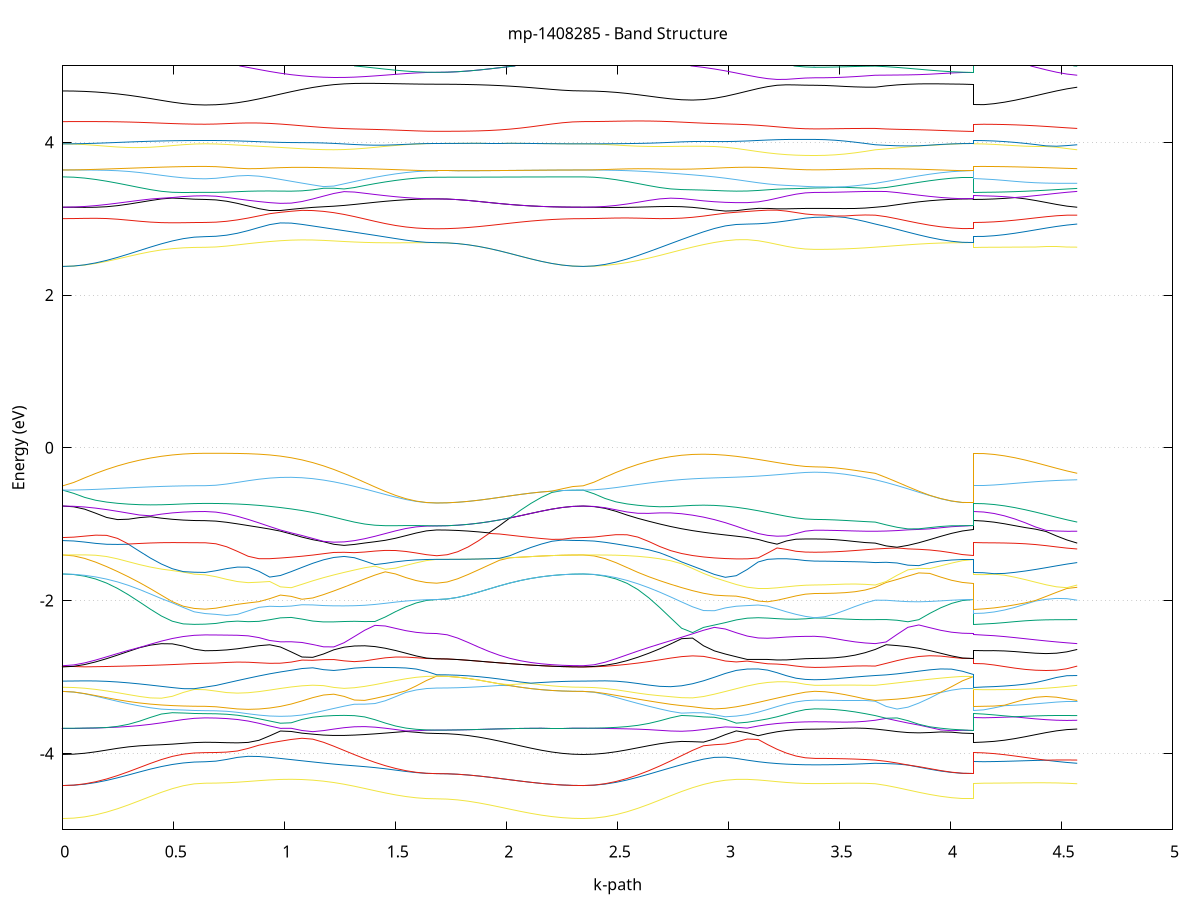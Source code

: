 set title 'mp-1408285 - Band Structure'
set xlabel 'k-path'
set ylabel 'Energy (eV)'
set grid y
set yrange [-5:5]
set terminal png size 800,600
set output 'mp-1408285_bands_gnuplot.png'
plot '-' using 1:2 with lines notitle, '-' using 1:2 with lines notitle, '-' using 1:2 with lines notitle, '-' using 1:2 with lines notitle, '-' using 1:2 with lines notitle, '-' using 1:2 with lines notitle, '-' using 1:2 with lines notitle, '-' using 1:2 with lines notitle, '-' using 1:2 with lines notitle, '-' using 1:2 with lines notitle, '-' using 1:2 with lines notitle, '-' using 1:2 with lines notitle, '-' using 1:2 with lines notitle, '-' using 1:2 with lines notitle, '-' using 1:2 with lines notitle, '-' using 1:2 with lines notitle, '-' using 1:2 with lines notitle, '-' using 1:2 with lines notitle, '-' using 1:2 with lines notitle, '-' using 1:2 with lines notitle, '-' using 1:2 with lines notitle, '-' using 1:2 with lines notitle, '-' using 1:2 with lines notitle, '-' using 1:2 with lines notitle, '-' using 1:2 with lines notitle, '-' using 1:2 with lines notitle, '-' using 1:2 with lines notitle, '-' using 1:2 with lines notitle, '-' using 1:2 with lines notitle, '-' using 1:2 with lines notitle, '-' using 1:2 with lines notitle, '-' using 1:2 with lines notitle, '-' using 1:2 with lines notitle, '-' using 1:2 with lines notitle, '-' using 1:2 with lines notitle, '-' using 1:2 with lines notitle, '-' using 1:2 with lines notitle, '-' using 1:2 with lines notitle, '-' using 1:2 with lines notitle, '-' using 1:2 with lines notitle, '-' using 1:2 with lines notitle, '-' using 1:2 with lines notitle, '-' using 1:2 with lines notitle, '-' using 1:2 with lines notitle, '-' using 1:2 with lines notitle, '-' using 1:2 with lines notitle, '-' using 1:2 with lines notitle, '-' using 1:2 with lines notitle, '-' using 1:2 with lines notitle, '-' using 1:2 with lines notitle, '-' using 1:2 with lines notitle, '-' using 1:2 with lines notitle, '-' using 1:2 with lines notitle, '-' using 1:2 with lines notitle, '-' using 1:2 with lines notitle, '-' using 1:2 with lines notitle, '-' using 1:2 with lines notitle, '-' using 1:2 with lines notitle, '-' using 1:2 with lines notitle, '-' using 1:2 with lines notitle, '-' using 1:2 with lines notitle, '-' using 1:2 with lines notitle, '-' using 1:2 with lines notitle, '-' using 1:2 with lines notitle, '-' using 1:2 with lines notitle, '-' using 1:2 with lines notitle, '-' using 1:2 with lines notitle, '-' using 1:2 with lines notitle, '-' using 1:2 with lines notitle, '-' using 1:2 with lines notitle, '-' using 1:2 with lines notitle, '-' using 1:2 with lines notitle, '-' using 1:2 with lines notitle, '-' using 1:2 with lines notitle, '-' using 1:2 with lines notitle, '-' using 1:2 with lines notitle, '-' using 1:2 with lines notitle, '-' using 1:2 with lines notitle, '-' using 1:2 with lines notitle, '-' using 1:2 with lines notitle
0.000000 -33.158046
0.049334 -33.156946
0.098668 -33.153846
0.148002 -33.148746
0.197336 -33.141946
0.246670 -33.133646
0.296004 -33.124246
0.345339 -33.114146
0.394673 -33.103946
0.444007 -33.094346
0.493341 -33.085846
0.542675 -33.079246
0.592009 -33.075046
0.641343 -33.073646
0.641343 -33.073646
0.689827 -33.072746
0.738311 -33.070346
0.786795 -33.066746
0.835279 -33.062446
0.883764 -33.058246
0.932248 -33.054946
0.980732 -33.053346
1.029216 -33.054246
1.077700 -33.057746
1.126184 -33.063746
1.174668 -33.072046
1.174668 -33.072046
1.221043 -33.081546
1.267418 -33.092046
1.313793 -33.103046
1.360168 -33.114146
1.406543 -33.124646
1.452917 -33.134446
1.499292 -33.142946
1.545667 -33.149946
1.592042 -33.155046
1.638417 -33.158246
1.684792 -33.159346
1.684792 -33.159346
1.731931 -33.159246
1.779070 -33.159246
1.826209 -33.159146
1.873348 -33.159046
1.920487 -33.158946
1.967626 -33.158846
2.014766 -33.158646
2.061905 -33.158546
2.109044 -33.158446
2.156183 -33.158246
2.203322 -33.158146
2.250461 -33.158046
2.297600 -33.158046
2.344739 -33.158046
2.344739 -33.158046
2.394014 -33.156846
2.443288 -33.153346
2.492562 -33.147546
2.541836 -33.139846
2.591110 -33.130546
2.640385 -33.119946
2.689659 -33.108546
2.738933 -33.096946
2.788207 -33.085646
2.837481 -33.075146
2.886756 -33.066246
2.936030 -33.059346
2.985304 -33.054946
3.034578 -33.053346
3.083852 -33.054246
3.133127 -33.057046
3.133127 -33.057046
3.175637 -33.060446
3.218147 -33.064146
3.260657 -33.067646
3.303168 -33.070346
3.345678 -33.072146
3.388188 -33.072746
3.388188 -33.072746
3.433588 -33.073346
3.478989 -33.074846
3.524389 -33.077346
3.569789 -33.080746
3.615189 -33.084846
3.660590 -33.089646
3.660590 -33.089646
3.709676 -33.099546
3.758763 -33.110446
3.807850 -33.121346
3.856936 -33.131846
3.906023 -33.141146
3.955110 -33.148846
4.004196 -33.154546
4.053283 -33.158146
4.102369 -33.159346
4.102369 -33.073646
4.149207 -33.073746
4.196045 -33.074346
4.242883 -33.075146
4.289721 -33.076346
4.336559 -33.077946
4.383397 -33.079746
4.430235 -33.081846
4.477073 -33.084246
4.523911 -33.086846
4.570749 -33.089646
e
0.000000 -32.894946
0.049334 -32.894746
0.098668 -32.894346
0.148002 -32.893746
0.197336 -32.892846
0.246670 -32.891746
0.296004 -32.890346
0.345339 -32.888846
0.394673 -32.887146
0.444007 -32.885346
0.493341 -32.883546
0.542675 -32.882046
0.592009 -32.881046
0.641343 -32.880646
0.641343 -32.880646
0.689827 -32.880746
0.738311 -32.880846
0.786795 -32.880846
0.835279 -32.880846
0.883764 -32.880546
0.932248 -32.879846
0.980732 -32.879046
1.029216 -32.878546
1.077700 -32.878546
1.126184 -32.879446
1.174668 -32.880946
1.174668 -32.880946
1.221043 -32.882746
1.267418 -32.884646
1.313793 -32.886746
1.360168 -32.888646
1.406543 -32.890546
1.452917 -32.892146
1.499292 -32.893646
1.545667 -32.894746
1.592042 -32.895646
1.638417 -32.896146
1.684792 -32.896346
1.684792 -32.896346
1.731931 -32.896346
1.779070 -32.896246
1.826209 -32.896146
1.873348 -32.896046
1.920487 -32.895946
1.967626 -32.895746
2.014766 -32.895646
2.061905 -32.895446
2.109044 -32.895346
2.156183 -32.895146
2.203322 -32.895046
2.250461 -32.894946
2.297600 -32.894946
2.344739 -32.894946
2.344739 -32.894946
2.394014 -32.894746
2.443288 -32.894346
2.492562 -32.893646
2.541836 -32.892646
2.591110 -32.891446
2.640385 -32.890146
2.689659 -32.888646
2.738933 -32.887146
2.788207 -32.885546
2.837481 -32.884046
2.886756 -32.882546
2.936030 -32.881146
2.985304 -32.879946
3.034578 -32.879046
3.083852 -32.878446
3.133127 -32.878046
3.133127 -32.878046
3.175637 -32.877946
3.218147 -32.877846
3.260657 -32.877846
3.303168 -32.877746
3.345678 -32.877746
3.388188 -32.877746
3.388188 -32.877746
3.433588 -32.877946
3.478989 -32.878346
3.524389 -32.879146
3.569789 -32.880046
3.615189 -32.881246
3.660590 -32.882446
3.660590 -32.882446
3.709676 -32.884846
3.758763 -32.887246
3.807850 -32.889546
3.856936 -32.891546
3.906023 -32.893246
3.955110 -32.894546
4.004196 -32.895546
4.053283 -32.896146
4.102369 -32.896346
4.102369 -32.880646
4.149207 -32.880646
4.196045 -32.880646
4.242883 -32.880646
4.289721 -32.880646
4.336559 -32.880646
4.383397 -32.880846
4.430235 -32.881046
4.477073 -32.881346
4.523911 -32.881846
4.570749 -32.882446
e
0.000000 -32.894946
0.049334 -32.894146
0.098668 -32.891846
0.148002 -32.888146
0.197336 -32.883046
0.246670 -32.876846
0.296004 -32.869746
0.345339 -32.861946
0.394673 -32.853946
0.444007 -32.846046
0.493341 -32.839046
0.542675 -32.833346
0.592009 -32.829646
0.641343 -32.828346
0.641343 -32.828346
0.689827 -32.828946
0.738311 -32.830646
0.786795 -32.833246
0.835279 -32.836346
0.883764 -32.839246
0.932248 -32.841746
0.980732 -32.843046
1.029216 -32.843046
1.077700 -32.841946
1.126184 -32.840746
1.174668 -32.841046
1.174668 -32.841046
1.221043 -32.843746
1.267418 -32.848746
1.313793 -32.855446
1.360168 -32.862946
1.406543 -32.870646
1.452917 -32.877946
1.499292 -32.884246
1.545667 -32.889446
1.592042 -32.893246
1.638417 -32.895546
1.684792 -32.896346
1.684792 -32.896346
1.731931 -32.896346
1.779070 -32.896246
1.826209 -32.896146
1.873348 -32.896046
1.920487 -32.895946
1.967626 -32.895746
2.014766 -32.895646
2.061905 -32.895446
2.109044 -32.895346
2.156183 -32.895146
2.203322 -32.895046
2.250461 -32.894946
2.297600 -32.894946
2.344739 -32.894946
2.344739 -32.894946
2.394014 -32.894046
2.443288 -32.891446
2.492562 -32.887246
2.541836 -32.881546
2.591110 -32.874646
2.640385 -32.866846
2.689659 -32.858846
2.738933 -32.851246
2.788207 -32.845046
2.837481 -32.841046
2.886756 -32.839646
2.936030 -32.840346
2.985304 -32.841946
3.034578 -32.843146
3.083852 -32.842946
3.133127 -32.841246
3.133127 -32.841246
3.175637 -32.838746
3.218147 -32.835846
3.260657 -32.832846
3.303168 -32.830346
3.345678 -32.828646
3.388188 -32.828046
3.388188 -32.828046
3.433588 -32.828546
3.478989 -32.829846
3.524389 -32.832046
3.569789 -32.835046
3.615189 -32.838546
3.660590 -32.842546
3.660590 -32.842546
3.709676 -32.850746
3.758763 -32.859446
3.807850 -32.867946
3.856936 -32.875946
3.906023 -32.882946
3.955110 -32.888646
4.004196 -32.892846
4.053283 -32.895446
4.102369 -32.896346
4.102369 -32.828346
4.149207 -32.828446
4.196045 -32.828946
4.242883 -32.829746
4.289721 -32.830846
4.336559 -32.832246
4.383397 -32.833946
4.430235 -32.835746
4.477073 -32.837846
4.523911 -32.840146
4.570749 -32.842546
e
0.000000 -32.780846
0.049334 -32.780546
0.098668 -32.779846
0.148002 -32.778546
0.197336 -32.776846
0.246670 -32.774846
0.296004 -32.772446
0.345339 -32.769846
0.394673 -32.767146
0.444007 -32.764446
0.493341 -32.762146
0.542675 -32.760246
0.592009 -32.759046
0.641343 -32.758646
0.641343 -32.758646
0.689827 -32.758546
0.738311 -32.758346
0.786795 -32.758046
0.835279 -32.757746
0.883764 -32.757446
0.932248 -32.757346
0.980732 -32.757646
1.029216 -32.758246
1.077700 -32.759246
1.126184 -32.760546
1.174668 -32.761946
1.174668 -32.761946
1.221043 -32.763546
1.267418 -32.765046
1.313793 -32.766746
1.360168 -32.768346
1.406543 -32.769946
1.452917 -32.771346
1.499292 -32.772546
1.545667 -32.773546
1.592042 -32.774346
1.638417 -32.774746
1.684792 -32.774946
1.684792 -32.774946
1.731931 -32.775046
1.779070 -32.775246
1.826209 -32.775646
1.873348 -32.776046
1.920487 -32.776646
1.967626 -32.777246
2.014766 -32.777946
2.061905 -32.778546
2.109044 -32.779146
2.156183 -32.779746
2.203322 -32.780146
2.250461 -32.780546
2.297600 -32.780746
2.344739 -32.780846
2.344739 -32.780846
2.394014 -32.780546
2.443288 -32.779746
2.492562 -32.778346
2.541836 -32.776546
2.591110 -32.774346
2.640385 -32.771746
2.689659 -32.769046
2.738933 -32.766246
2.788207 -32.763546
2.837481 -32.761246
2.886756 -32.759346
2.936030 -32.758146
2.985304 -32.757546
3.034578 -32.757646
3.083852 -32.758346
3.133127 -32.759446
3.133127 -32.759446
3.175637 -32.760446
3.218147 -32.761546
3.260657 -32.762546
3.303168 -32.763246
3.345678 -32.763746
3.388188 -32.763946
3.388188 -32.763946
3.433588 -32.763946
3.478989 -32.763946
3.524389 -32.764046
3.569789 -32.764146
3.615189 -32.764346
3.660590 -32.764746
3.660590 -32.764746
3.709676 -32.766146
3.758763 -32.767846
3.807850 -32.769446
3.856936 -32.770946
3.906023 -32.772346
3.955110 -32.773446
4.004196 -32.774246
4.053283 -32.774746
4.102369 -32.774946
4.102369 -32.758646
4.149207 -32.758746
4.196045 -32.759046
4.242883 -32.759546
4.289721 -32.760046
4.336559 -32.760846
4.383397 -32.761546
4.430235 -32.762346
4.477073 -32.763146
4.523911 -32.763946
4.570749 -32.764746
e
0.000000 -32.667646
0.049334 -32.668146
0.098668 -32.669446
0.148002 -32.671546
0.197336 -32.674446
0.246670 -32.678046
0.296004 -32.682246
0.345339 -32.686746
0.394673 -32.691546
0.444007 -32.696346
0.493341 -32.700746
0.542675 -32.704446
0.592009 -32.706846
0.641343 -32.707746
0.641343 -32.707746
0.689827 -32.707746
0.738311 -32.707646
0.786795 -32.707746
0.835279 -32.707946
0.883764 -32.708146
0.932248 -32.708446
0.980732 -32.708446
1.029216 -32.708346
1.077700 -32.707746
1.126184 -32.706546
1.174668 -32.704246
1.174668 -32.704246
1.221043 -32.700446
1.267418 -32.695546
1.313793 -32.689946
1.360168 -32.684446
1.406543 -32.679246
1.452917 -32.674846
1.499292 -32.671146
1.545667 -32.668246
1.592042 -32.666146
1.638417 -32.664846
1.684792 -32.664446
1.684792 -32.664446
1.731931 -32.664446
1.779070 -32.664646
1.826209 -32.664846
1.873348 -32.665046
1.920487 -32.665346
1.967626 -32.665746
2.014766 -32.666046
2.061905 -32.666446
2.109044 -32.666746
2.156183 -32.667046
2.203322 -32.667346
2.250461 -32.667546
2.297600 -32.667646
2.344739 -32.667646
2.344739 -32.667646
2.394014 -32.668246
2.443288 -32.669746
2.492562 -32.672346
2.541836 -32.675746
2.591110 -32.679846
2.640385 -32.684446
2.689659 -32.689446
2.738933 -32.694446
2.788207 -32.699046
2.837481 -32.702846
2.886756 -32.705746
2.936030 -32.707446
2.985304 -32.708346
3.034578 -32.708446
3.083852 -32.708246
3.133127 -32.708046
3.133127 -32.708046
3.175637 -32.708046
3.218147 -32.708346
3.260657 -32.708846
3.303168 -32.709446
3.345678 -32.709846
3.388188 -32.710046
3.388188 -32.710046
3.433588 -32.709646
3.478989 -32.708646
3.524389 -32.706846
3.569789 -32.704546
3.615189 -32.701746
3.660590 -32.698646
3.660590 -32.698646
3.709676 -32.692546
3.758763 -32.686446
3.807850 -32.680846
3.856936 -32.675946
3.906023 -32.671846
3.955110 -32.668646
4.004196 -32.666346
4.053283 -32.664946
4.102369 -32.664446
4.102369 -32.707746
4.149207 -32.707646
4.196045 -32.707546
4.242883 -32.707246
4.289721 -32.706746
4.336559 -32.706046
4.383397 -32.705046
4.430235 -32.703846
4.477073 -32.702346
4.523911 -32.700646
4.570749 -32.698646
e
0.000000 -32.667646
0.049334 -32.667746
0.098668 -32.667846
0.148002 -32.668146
0.197336 -32.668546
0.246670 -32.668946
0.296004 -32.669346
0.345339 -32.669846
0.394673 -32.670246
0.444007 -32.670646
0.493341 -32.670946
0.542675 -32.671146
0.592009 -32.671246
0.641343 -32.671346
0.641343 -32.671346
0.689827 -32.671246
0.738311 -32.671046
0.786795 -32.670446
0.835279 -32.669746
0.883764 -32.668746
0.932248 -32.667946
0.980732 -32.667346
1.029216 -32.667146
1.077700 -32.667146
1.126184 -32.667146
1.174668 -32.666846
1.174668 -32.666846
1.221043 -32.666346
1.267418 -32.665946
1.313793 -32.665646
1.360168 -32.665446
1.406543 -32.665246
1.452917 -32.665046
1.499292 -32.664846
1.545667 -32.664746
1.592042 -32.664546
1.638417 -32.664446
1.684792 -32.664446
1.684792 -32.664446
1.731931 -32.664446
1.779070 -32.664646
1.826209 -32.664846
1.873348 -32.665046
1.920487 -32.665346
1.967626 -32.665746
2.014766 -32.666046
2.061905 -32.666446
2.109044 -32.666746
2.156183 -32.667046
2.203322 -32.667346
2.250461 -32.667546
2.297600 -32.667646
2.344739 -32.667646
2.344739 -32.667646
2.394014 -32.667746
2.443288 -32.667846
2.492562 -32.668046
2.541836 -32.668246
2.591110 -32.668546
2.640385 -32.668746
2.689659 -32.668846
2.738933 -32.668846
2.788207 -32.668646
2.837481 -32.668446
2.886756 -32.668246
2.936030 -32.667946
2.985304 -32.667646
3.034578 -32.667346
3.083852 -32.666946
3.133127 -32.666746
3.133127 -32.666746
3.175637 -32.666546
3.218147 -32.666346
3.260657 -32.666146
3.303168 -32.665846
3.345678 -32.665746
3.388188 -32.665646
3.388188 -32.665646
3.433588 -32.665646
3.478989 -32.665746
3.524389 -32.665846
3.569789 -32.665946
3.615189 -32.666146
3.660590 -32.666346
3.660590 -32.666346
3.709676 -32.666046
3.758763 -32.665846
3.807850 -32.665546
3.856936 -32.665246
3.906023 -32.664946
3.955110 -32.664746
4.004196 -32.664546
4.053283 -32.664446
4.102369 -32.664446
4.102369 -32.671346
4.149207 -32.671246
4.196045 -32.671046
4.242883 -32.670646
4.289721 -32.670146
4.336559 -32.669646
4.383397 -32.668946
4.430235 -32.668246
4.477073 -32.667646
4.523911 -32.666946
4.570749 -32.666346
e
0.000000 -32.578246
0.049334 -32.578546
0.098668 -32.579446
0.148002 -32.581246
0.197336 -32.584046
0.246670 -32.588746
0.296004 -32.595746
0.345339 -32.604546
0.394673 -32.614246
0.444007 -32.623946
0.493341 -32.632546
0.542675 -32.639346
0.592009 -32.643746
0.641343 -32.645246
0.641343 -32.645246
0.689827 -32.645146
0.738311 -32.644646
0.786795 -32.643846
0.835279 -32.642646
0.883764 -32.641046
0.932248 -32.639546
0.980732 -32.639246
1.029216 -32.641246
1.077700 -32.644446
1.126184 -32.646646
1.174668 -32.646346
1.174668 -32.646346
1.221043 -32.643146
1.267418 -32.637046
1.313793 -32.628446
1.360168 -32.618346
1.406543 -32.607646
1.452917 -32.597746
1.499292 -32.589646
1.545667 -32.583946
1.592042 -32.580546
1.638417 -32.578946
1.684792 -32.578546
1.684792 -32.578546
1.731931 -32.578546
1.779070 -32.578446
1.826209 -32.578446
1.873348 -32.578446
1.920487 -32.578446
1.967626 -32.578346
2.014766 -32.578346
2.061905 -32.578346
2.109044 -32.578346
2.156183 -32.578346
2.203322 -32.578246
2.250461 -32.578246
2.297600 -32.578246
2.344739 -32.578246
2.344739 -32.578246
2.394014 -32.578646
2.443288 -32.580046
2.492562 -32.583246
2.541836 -32.588746
2.591110 -32.596846
2.640385 -32.607046
2.689659 -32.618146
2.738933 -32.628746
2.788207 -32.637346
2.837481 -32.642746
2.886756 -32.644446
2.936030 -32.642746
2.985304 -32.639946
3.034578 -32.639246
3.083852 -32.641246
3.133127 -32.643946
3.133127 -32.643946
3.175637 -32.645946
3.218147 -32.647346
3.260657 -32.647846
3.303168 -32.647646
3.345678 -32.647146
3.388188 -32.646746
3.388188 -32.646746
3.433588 -32.646346
3.478989 -32.645046
3.524389 -32.642946
3.569789 -32.640046
3.615189 -32.636346
3.660590 -32.631946
3.660590 -32.631946
3.709676 -32.623146
3.758763 -32.613246
3.807850 -32.603246
3.856936 -32.594146
3.906023 -32.587246
3.955110 -32.582846
4.004196 -32.580346
4.053283 -32.578946
4.102369 -32.578546
4.102369 -32.645246
4.149207 -32.645046
4.196045 -32.644546
4.242883 -32.643646
4.289721 -32.642546
4.336559 -32.641146
4.383397 -32.639546
4.430235 -32.637846
4.477073 -32.636046
4.523911 -32.634046
4.570749 -32.631946
e
0.000000 -32.578246
0.049334 -32.578546
0.098668 -32.579346
0.148002 -32.581046
0.197336 -32.583946
0.246670 -32.588246
0.296004 -32.593646
0.345339 -32.600246
0.394673 -32.607446
0.444007 -32.614846
0.493341 -32.621646
0.542675 -32.627246
0.592009 -32.630846
0.641343 -32.632146
0.641343 -32.632146
0.689827 -32.631346
0.738311 -32.629046
0.786795 -32.625546
0.835279 -32.621346
0.883764 -32.616646
0.932248 -32.611946
0.980732 -32.609246
1.029216 -32.609846
1.077700 -32.607846
1.126184 -32.603646
1.174668 -32.598646
1.174668 -32.598646
1.221043 -32.594146
1.267418 -32.590546
1.313793 -32.587846
1.360168 -32.585846
1.406543 -32.584246
1.452917 -32.582846
1.499292 -32.581646
1.545667 -32.580446
1.592042 -32.579546
1.638417 -32.578746
1.684792 -32.578546
1.684792 -32.578546
1.731931 -32.578546
1.779070 -32.578446
1.826209 -32.578446
1.873348 -32.578446
1.920487 -32.578446
1.967626 -32.578346
2.014766 -32.578346
2.061905 -32.578346
2.109044 -32.578346
2.156183 -32.578346
2.203322 -32.578246
2.250461 -32.578246
2.297600 -32.578246
2.344739 -32.578246
2.344739 -32.578246
2.394014 -32.578446
2.443288 -32.579146
2.492562 -32.579946
2.541836 -32.581046
2.591110 -32.582446
2.640385 -32.584146
2.689659 -32.586246
2.738933 -32.589146
2.788207 -32.593046
2.837481 -32.597846
2.886756 -32.603146
2.936030 -32.607746
2.985304 -32.610046
3.034578 -32.609246
3.083852 -32.612746
3.133127 -32.617946
3.133127 -32.617946
3.175637 -32.622546
3.218147 -32.626946
3.260657 -32.630946
3.303168 -32.634446
3.345678 -32.637046
3.388188 -32.638046
3.388188 -32.638046
3.433588 -32.637546
3.478989 -32.636146
3.524389 -32.633846
3.569789 -32.630746
3.615189 -32.626946
3.660590 -32.622746
3.660590 -32.622746
3.709676 -32.614846
3.758763 -32.606646
3.807850 -32.598946
3.856936 -32.592146
3.906023 -32.586746
3.955110 -32.582646
4.004196 -32.580146
4.053283 -32.578846
4.102369 -32.578546
4.102369 -32.632146
4.149207 -32.632046
4.196045 -32.631846
4.242883 -32.631346
4.289721 -32.630646
4.336559 -32.629846
4.383397 -32.628846
4.430235 -32.627646
4.477073 -32.626146
4.523911 -32.624546
4.570749 -32.622746
e
0.000000 -32.537746
0.049334 -32.538746
0.098668 -32.541546
0.148002 -32.545746
0.197336 -32.550746
0.246670 -32.555446
0.296004 -32.559346
0.345339 -32.562046
0.394673 -32.563846
0.444007 -32.564946
0.493341 -32.565746
0.542675 -32.566246
0.592009 -32.566546
0.641343 -32.566646
0.641343 -32.566646
0.689827 -32.567546
0.738311 -32.570346
0.786795 -32.575446
0.835279 -32.582646
0.883764 -32.591146
0.932248 -32.599546
0.980732 -32.603946
1.029216 -32.600846
1.077700 -32.596646
1.126184 -32.592646
1.174668 -32.588746
1.174668 -32.588746
1.221043 -32.584746
1.267418 -32.580246
1.313793 -32.575146
1.360168 -32.569846
1.406543 -32.564646
1.452917 -32.559446
1.499292 -32.554346
1.545667 -32.549046
1.592042 -32.544046
1.638417 -32.540346
1.684792 -32.538946
1.684792 -32.538946
1.731931 -32.538946
1.779070 -32.538846
1.826209 -32.538846
1.873348 -32.538746
1.920487 -32.538646
1.967626 -32.538446
2.014766 -32.538346
2.061905 -32.538246
2.109044 -32.538146
2.156183 -32.538046
2.203322 -32.537946
2.250461 -32.537846
2.297600 -32.537846
2.344739 -32.537746
2.344739 -32.537746
2.394014 -32.538946
2.443288 -32.542046
2.492562 -32.546646
2.541836 -32.551946
2.591110 -32.557546
2.640385 -32.563446
2.689659 -32.569346
2.738933 -32.575346
2.788207 -32.581146
2.837481 -32.586346
2.886756 -32.591246
2.936030 -32.596046
2.985304 -32.600846
3.034578 -32.603846
3.083852 -32.598246
3.133127 -32.589046
3.133127 -32.589046
3.175637 -32.581146
3.218147 -32.574346
3.260657 -32.569246
3.303168 -32.565946
3.345678 -32.564346
3.388188 -32.563846
3.388188 -32.563846
3.433588 -32.563846
3.478989 -32.563946
3.524389 -32.564046
3.569789 -32.564246
3.615189 -32.564446
3.660590 -32.564546
3.660590 -32.564546
3.709676 -32.564046
3.758763 -32.563246
3.807850 -32.561746
3.856936 -32.559146
3.906023 -32.555146
3.955110 -32.549946
4.004196 -32.544646
4.053283 -32.540546
4.102369 -32.538946
4.102369 -32.566646
4.149207 -32.566646
4.196045 -32.566546
4.242883 -32.566446
4.289721 -32.566346
4.336559 -32.566146
4.383397 -32.565946
4.430235 -32.565646
4.477073 -32.565346
4.523911 -32.564946
4.570749 -32.564546
e
0.000000 -32.537746
0.049334 -32.538546
0.098668 -32.540346
0.148002 -32.542646
0.197336 -32.544746
0.246670 -32.546546
0.296004 -32.547746
0.345339 -32.548246
0.394673 -32.548246
0.444007 -32.547846
0.493341 -32.547146
0.542675 -32.546446
0.592009 -32.545946
0.641343 -32.545746
0.641343 -32.545746
0.689827 -32.546246
0.738311 -32.547446
0.786795 -32.548946
0.835279 -32.550146
0.883764 -32.550846
0.932248 -32.551346
0.980732 -32.551546
1.029216 -32.551646
1.077700 -32.551546
1.126184 -32.551246
1.174668 -32.550946
1.174668 -32.550946
1.221043 -32.550546
1.267418 -32.550146
1.313793 -32.549646
1.360168 -32.549046
1.406543 -32.548146
1.452917 -32.546846
1.499292 -32.545146
1.545667 -32.543246
1.592042 -32.541146
1.638417 -32.539546
1.684792 -32.538946
1.684792 -32.538946
1.731931 -32.538946
1.779070 -32.538846
1.826209 -32.538846
1.873348 -32.538746
1.920487 -32.538646
1.967626 -32.538446
2.014766 -32.538346
2.061905 -32.538246
2.109044 -32.538146
2.156183 -32.538046
2.203322 -32.537946
2.250461 -32.537846
2.297600 -32.537846
2.344739 -32.537746
2.344739 -32.537746
2.394014 -32.538646
2.443288 -32.540646
2.492562 -32.543046
2.541836 -32.545346
2.591110 -32.547346
2.640385 -32.548646
2.689659 -32.549446
2.738933 -32.549946
2.788207 -32.550246
2.837481 -32.550546
2.886756 -32.550846
2.936030 -32.551146
2.985304 -32.551446
3.034578 -32.551546
3.083852 -32.551646
3.133127 -32.551446
3.133127 -32.551446
3.175637 -32.550946
3.218147 -32.550046
3.260657 -32.548646
3.303168 -32.547046
3.345678 -32.545746
3.388188 -32.545246
3.388188 -32.545246
3.433588 -32.545346
3.478989 -32.545446
3.524389 -32.545746
3.569789 -32.546146
3.615189 -32.546546
3.660590 -32.546946
3.660590 -32.546946
3.709676 -32.547446
3.758763 -32.547746
3.807850 -32.547546
3.856936 -32.546746
3.906023 -32.545346
3.955110 -32.543446
4.004196 -32.541446
4.053283 -32.539646
4.102369 -32.538946
4.102369 -32.545746
4.149207 -32.545746
4.196045 -32.545746
4.242883 -32.545846
4.289721 -32.545946
4.336559 -32.546146
4.383397 -32.546246
4.430235 -32.546446
4.477073 -32.546546
4.523911 -32.546746
4.570749 -32.546946
e
0.000000 -32.533546
0.049334 -32.533246
0.098668 -32.532746
0.148002 -32.532446
0.197336 -32.532446
0.246670 -32.532646
0.296004 -32.533146
0.345339 -32.533746
0.394673 -32.534546
0.444007 -32.535346
0.493341 -32.536246
0.542675 -32.537046
0.592009 -32.537646
0.641343 -32.537846
0.641343 -32.537846
0.689827 -32.537946
0.738311 -32.538146
0.786795 -32.538546
0.835279 -32.538746
0.883764 -32.539046
0.932248 -32.539146
0.980732 -32.539246
1.029216 -32.539146
1.077700 -32.538946
1.126184 -32.538546
1.174668 -32.537946
1.174668 -32.537946
1.221043 -32.537246
1.267418 -32.536346
1.313793 -32.535346
1.360168 -32.534446
1.406543 -32.533546
1.452917 -32.532946
1.499292 -32.532646
1.545667 -32.532546
1.592042 -32.532846
1.638417 -32.533246
1.684792 -32.533546
1.684792 -32.533546
1.731931 -32.533546
1.779070 -32.533546
1.826209 -32.533546
1.873348 -32.533546
1.920487 -32.533546
1.967626 -32.533546
2.014766 -32.533546
2.061905 -32.533546
2.109044 -32.533546
2.156183 -32.533546
2.203322 -32.533546
2.250461 -32.533546
2.297600 -32.533546
2.344739 -32.533546
2.344739 -32.533546
2.394014 -32.533246
2.443288 -32.532746
2.492562 -32.532546
2.541836 -32.532646
2.591110 -32.533246
2.640385 -32.533946
2.689659 -32.534946
2.738933 -32.536046
2.788207 -32.537046
2.837481 -32.537846
2.886756 -32.538546
2.936030 -32.538946
2.985304 -32.539146
3.034578 -32.539246
3.083852 -32.539246
3.133127 -32.539046
3.133127 -32.539046
3.175637 -32.538846
3.218147 -32.538646
3.260657 -32.538446
3.303168 -32.538246
3.345678 -32.538046
3.388188 -32.537946
3.388188 -32.537946
3.433588 -32.537846
3.478989 -32.537646
3.524389 -32.537346
3.569789 -32.536846
3.615189 -32.536346
3.660590 -32.535846
3.660590 -32.535846
3.709676 -32.534946
3.758763 -32.534046
3.807850 -32.533346
3.856936 -32.532746
3.906023 -32.532546
3.955110 -32.532446
4.004196 -32.532746
4.053283 -32.533246
4.102369 -32.533546
4.102369 -32.537846
4.149207 -32.537846
4.196045 -32.537746
4.242883 -32.537646
4.289721 -32.537446
4.336559 -32.537246
4.383397 -32.537046
4.430235 -32.536746
4.477073 -32.536446
4.523911 -32.536146
4.570749 -32.535846
e
0.000000 -32.507746
0.049334 -32.507646
0.098668 -32.507446
0.148002 -32.507046
0.197336 -32.506646
0.246670 -32.506146
0.296004 -32.505646
0.345339 -32.505146
0.394673 -32.504646
0.444007 -32.504146
0.493341 -32.503846
0.542675 -32.503546
0.592009 -32.503346
0.641343 -32.503246
0.641343 -32.503246
0.689827 -32.503146
0.738311 -32.502746
0.786795 -32.502246
0.835279 -32.501846
0.883764 -32.501346
0.932248 -32.501046
0.980732 -32.500846
1.029216 -32.500846
1.077700 -32.500846
1.126184 -32.501146
1.174668 -32.501446
1.174668 -32.501446
1.221043 -32.501946
1.267418 -32.502546
1.313793 -32.503346
1.360168 -32.504246
1.406543 -32.505446
1.452917 -32.506746
1.499292 -32.508346
1.545667 -32.510146
1.592042 -32.511946
1.638417 -32.513446
1.684792 -32.514046
1.684792 -32.514046
1.731931 -32.513946
1.779070 -32.513746
1.826209 -32.513346
1.873348 -32.512846
1.920487 -32.512246
1.967626 -32.511546
2.014766 -32.510846
2.061905 -32.510146
2.109044 -32.509546
2.156183 -32.508946
2.203322 -32.508446
2.250461 -32.508046
2.297600 -32.507846
2.344739 -32.507746
2.344739 -32.507746
2.394014 -32.507646
2.443288 -32.507346
2.492562 -32.506946
2.541836 -32.506346
2.591110 -32.505646
2.640385 -32.504946
2.689659 -32.504246
2.738933 -32.503546
2.788207 -32.502846
2.837481 -32.502246
2.886756 -32.501746
2.936030 -32.501346
2.985304 -32.501046
3.034578 -32.500846
3.083852 -32.500846
3.133127 -32.500846
3.133127 -32.500846
3.175637 -32.500946
3.218147 -32.501046
3.260657 -32.501146
3.303168 -32.501346
3.345678 -32.501346
3.388188 -32.501446
3.388188 -32.501446
3.433588 -32.501446
3.478989 -32.501546
3.524389 -32.501746
3.569789 -32.502046
3.615189 -32.502346
3.660590 -32.502746
3.660590 -32.502746
3.709676 -32.503346
3.758763 -32.504246
3.807850 -32.505246
3.856936 -32.506446
3.906023 -32.508046
3.955110 -32.509846
4.004196 -32.511746
4.053283 -32.513346
4.102369 -32.514046
4.102369 -32.503246
4.149207 -32.503246
4.196045 -32.503246
4.242883 -32.503146
4.289721 -32.503146
4.336559 -32.503046
4.383397 -32.502946
4.430235 -32.502846
4.477073 -32.502846
4.523911 -32.502746
4.570749 -32.502746
e
0.000000 -17.711946
0.049334 -17.708646
0.098668 -17.698746
0.148002 -17.682546
0.197336 -17.660346
0.246670 -17.632946
0.296004 -17.601246
0.345339 -17.566246
0.394673 -17.529546
0.444007 -17.492946
0.493341 -17.458946
0.542675 -17.430746
0.592009 -17.411746
0.641343 -17.405046
0.641343 -17.405046
0.689827 -17.403346
0.738311 -17.398446
0.786795 -17.390946
0.835279 -17.381746
0.883764 -17.371746
0.932248 -17.362746
0.980732 -17.356246
1.029216 -17.354046
1.077700 -17.357346
1.126184 -17.366746
1.174668 -17.382046
1.174668 -17.382046
1.221043 -17.401446
1.267418 -17.424046
1.313793 -17.448646
1.360168 -17.473846
1.406543 -17.498346
1.452917 -17.521046
1.499292 -17.540946
1.545667 -17.557246
1.592042 -17.569346
1.638417 -17.576846
1.684792 -17.579346
1.684792 -17.579346
1.731931 -17.581146
1.779070 -17.586446
1.826209 -17.594846
1.873348 -17.606046
1.920487 -17.619246
1.967626 -17.633546
2.014766 -17.648546
2.061905 -17.663046
2.109044 -17.676746
2.156183 -17.688746
2.203322 -17.698546
2.250461 -17.705946
2.297600 -17.710446
2.344739 -17.711946
2.344739 -17.711946
2.394014 -17.708446
2.443288 -17.697946
2.492562 -17.680746
2.541836 -17.657246
2.591110 -17.628446
2.640385 -17.595046
2.689659 -17.558346
2.738933 -17.519746
2.788207 -17.480846
2.837481 -17.443846
2.886756 -17.410746
2.936030 -17.384146
2.985304 -17.365646
3.034578 -17.356046
3.083852 -17.354746
3.133127 -17.359446
3.133127 -17.359446
3.175637 -17.366246
3.218147 -17.374046
3.260657 -17.381446
3.303168 -17.387446
3.345678 -17.391246
3.388188 -17.392546
3.388188 -17.392546
3.433588 -17.393146
3.478989 -17.394846
3.524389 -17.397846
3.569789 -17.402546
3.615189 -17.409146
3.660590 -17.418146
3.660590 -17.418146
3.709676 -17.440046
3.758763 -17.464846
3.807850 -17.490446
3.856936 -17.514846
3.906023 -17.536646
3.955110 -17.554746
4.004196 -17.568146
4.053283 -17.576546
4.102369 -17.579346
4.102369 -17.405046
4.149207 -17.404846
4.196045 -17.404546
4.242883 -17.404146
4.289721 -17.403746
4.336559 -17.403646
4.383397 -17.404146
4.430235 -17.405546
4.477073 -17.408046
4.523911 -17.412146
4.570749 -17.418146
e
0.000000 -16.814346
0.049334 -16.813546
0.098668 -16.811246
0.148002 -16.808246
0.197336 -16.805546
0.246670 -16.805246
0.296004 -16.809446
0.345339 -16.819546
0.394673 -16.835646
0.444007 -16.855946
0.493341 -16.877646
0.542675 -16.897346
0.592009 -16.911346
0.641343 -16.916446
0.641343 -16.916446
0.689827 -16.916546
0.738311 -16.916846
0.786795 -16.917346
0.835279 -16.918146
0.883764 -16.918846
0.932248 -16.919046
0.980732 -16.918046
1.029216 -16.914846
1.077700 -16.909046
1.126184 -16.900446
1.174668 -16.889746
1.174668 -16.889746
1.221043 -16.878746
1.267418 -16.868646
1.313793 -16.860946
1.360168 -16.856646
1.406543 -16.856046
1.452917 -16.858446
1.499292 -16.862646
1.545667 -16.867446
1.592042 -16.871646
1.638417 -16.874446
1.684792 -16.875446
1.684792 -16.875446
1.731931 -16.874946
1.779070 -16.873546
1.826209 -16.871046
1.873348 -16.867646
1.920487 -16.863146
1.967626 -16.857546
2.014766 -16.851246
2.061905 -16.844246
2.109044 -16.837146
2.156183 -16.830146
2.203322 -16.823746
2.250461 -16.818746
2.297600 -16.815446
2.344739 -16.814346
2.344739 -16.814346
2.394014 -16.813246
2.443288 -16.810246
2.492562 -16.805946
2.541836 -16.801846
2.591110 -16.800246
2.640385 -16.803746
2.689659 -16.813746
2.738933 -16.829846
2.788207 -16.849946
2.837481 -16.871246
2.886756 -16.890946
2.936030 -16.906346
2.985304 -16.915546
3.034578 -16.917746
3.083852 -16.913646
3.133127 -16.905146
3.133127 -16.905146
3.175637 -16.896146
3.218147 -16.887246
3.260657 -16.879346
3.303168 -16.873246
3.345678 -16.869546
3.388188 -16.868146
3.388188 -16.868146
3.433588 -16.868446
3.478989 -16.869146
3.524389 -16.869946
3.569789 -16.870746
3.615189 -16.870946
3.660590 -16.870446
3.660590 -16.870446
3.709676 -16.862946
3.758763 -16.857646
3.807850 -16.855746
3.856936 -16.857546
3.906023 -16.861646
3.955110 -16.866646
4.004196 -16.871146
4.053283 -16.874346
4.102369 -16.875446
4.102369 -16.916446
4.149207 -16.915746
4.196045 -16.913946
4.242883 -16.910846
4.289721 -16.906746
4.336559 -16.901846
4.383397 -16.896246
4.430235 -16.890146
4.477073 -16.883646
4.523911 -16.877046
4.570749 -16.870446
e
0.000000 -16.597046
0.049334 -16.598446
0.098668 -16.601946
0.148002 -16.607146
0.197336 -16.612546
0.246670 -16.616446
0.296004 -16.616446
0.345339 -16.610746
0.394673 -16.598646
0.444007 -16.581346
0.493341 -16.560346
0.542675 -16.537946
0.592009 -16.518146
0.641343 -16.509246
0.641343 -16.509246
0.689827 -16.507446
0.738311 -16.501946
0.786795 -16.493046
0.835279 -16.480846
0.883764 -16.465646
0.932248 -16.448046
0.980732 -16.429546
1.029216 -16.424846
1.077700 -16.448446
1.126184 -16.477946
1.174668 -16.506946
1.174668 -16.506946
1.221043 -16.531946
1.267418 -16.552646
1.313793 -16.568046
1.360168 -16.577446
1.406543 -16.581146
1.452917 -16.580246
1.499292 -16.576546
1.545667 -16.571546
1.592042 -16.566946
1.638417 -16.563646
1.684792 -16.562546
1.684792 -16.562546
1.731931 -16.562546
1.779070 -16.562646
1.826209 -16.563046
1.873348 -16.563946
1.920487 -16.565646
1.967626 -16.568146
2.014766 -16.571646
2.061905 -16.575846
2.109044 -16.580646
2.156183 -16.585446
2.203322 -16.590046
2.250461 -16.593746
2.297600 -16.596246
2.344739 -16.597046
2.344739 -16.597046
2.394014 -16.598746
2.443288 -16.603046
2.492562 -16.609346
2.541836 -16.615946
2.591110 -16.620346
2.640385 -16.619646
2.689659 -16.611746
2.738933 -16.596446
2.788207 -16.574846
2.837481 -16.548546
2.886756 -16.518846
2.936030 -16.486946
2.985304 -16.454146
3.034578 -16.426746
3.083852 -16.438746
3.133127 -16.455546
3.133127 -16.455546
3.175637 -16.468646
3.218147 -16.479846
3.260657 -16.488746
3.303168 -16.495246
3.345678 -16.499046
3.388188 -16.500346
3.388188 -16.500346
3.433588 -16.501946
3.478989 -16.506446
3.524389 -16.513446
3.569789 -16.522146
3.615189 -16.532046
3.660590 -16.542546
3.660590 -16.542546
3.709676 -16.561446
3.758763 -16.574146
3.807850 -16.580346
3.856936 -16.580846
3.906023 -16.577546
3.955110 -16.572446
4.004196 -16.567446
4.053283 -16.563846
4.102369 -16.562546
4.102369 -16.509246
4.149207 -16.509246
4.196045 -16.509446
4.242883 -16.509946
4.289721 -16.511046
4.336559 -16.513146
4.383397 -16.516446
4.430235 -16.521146
4.477073 -16.527246
4.523911 -16.534546
4.570749 -16.542546
e
0.000000 -16.279146
0.049334 -16.280146
0.098668 -16.283046
0.148002 -16.287746
0.197336 -16.294446
0.246670 -16.303146
0.296004 -16.313846
0.345339 -16.326646
0.394673 -16.341846
0.444007 -16.359246
0.493341 -16.378846
0.542675 -16.399346
0.592009 -16.417746
0.641343 -16.426246
0.641343 -16.426246
0.689827 -16.425946
0.738311 -16.424746
0.786795 -16.422746
0.835279 -16.419846
0.883764 -16.416146
0.932248 -16.412346
0.980732 -16.411046
1.029216 -16.407846
1.077700 -16.393746
1.126184 -16.382646
1.174668 -16.373746
1.174668 -16.373746
1.221043 -16.366546
1.267418 -16.360046
1.313793 -16.354446
1.360168 -16.349646
1.406543 -16.345746
1.452917 -16.342546
1.499292 -16.340146
1.545667 -16.338546
1.592042 -16.337446
1.638417 -16.336846
1.684792 -16.336746
1.684792 -16.336746
1.731931 -16.336146
1.779070 -16.334146
1.826209 -16.331046
1.873348 -16.326846
1.920487 -16.321746
1.967626 -16.315946
2.014766 -16.309646
2.061905 -16.303246
2.109044 -16.297046
2.156183 -16.291146
2.203322 -16.286146
2.250461 -16.282346
2.297600 -16.279946
2.344739 -16.279146
2.344739 -16.279146
2.394014 -16.280146
2.443288 -16.282746
2.492562 -16.287046
2.541836 -16.292746
2.591110 -16.299846
2.640385 -16.308146
2.689659 -16.317446
2.738933 -16.327946
2.788207 -16.339646
2.837481 -16.352646
2.886756 -16.367246
2.936030 -16.383246
2.985304 -16.400346
3.034578 -16.412946
3.083852 -16.392546
3.133127 -16.395746
3.133127 -16.395746
3.175637 -16.407246
3.218147 -16.418046
3.260657 -16.426846
3.303168 -16.433246
3.345678 -16.437146
3.388188 -16.438446
3.388188 -16.438446
3.433588 -16.436846
3.478989 -16.432346
3.524389 -16.425546
3.569789 -16.417046
3.615189 -16.407546
3.660590 -16.397446
3.660590 -16.397446
3.709676 -16.379046
3.758763 -16.364746
3.807850 -16.354246
3.856936 -16.346946
3.906023 -16.342146
3.955110 -16.339246
4.004196 -16.337646
4.053283 -16.336946
4.102369 -16.336746
4.102369 -16.426246
4.149207 -16.426346
4.196045 -16.426346
4.242883 -16.426146
4.289721 -16.425546
4.336559 -16.423946
4.383397 -16.421246
4.430235 -16.417046
4.477073 -16.411546
4.523911 -16.404946
4.570749 -16.397446
e
0.000000 -16.279146
0.049334 -16.278046
0.098668 -16.274746
0.148002 -16.269346
0.197336 -16.262046
0.246670 -16.253046
0.296004 -16.242546
0.345339 -16.231046
0.394673 -16.218946
0.444007 -16.206946
0.493341 -16.195846
0.542675 -16.186646
0.592009 -16.180546
0.641343 -16.178346
0.641343 -16.178346
0.689827 -16.185446
0.738311 -16.203846
0.786795 -16.228746
0.835279 -16.257446
0.883764 -16.288146
0.932248 -16.318946
0.980732 -16.345946
1.029216 -16.358446
1.077700 -16.351846
1.126184 -16.335546
1.174668 -16.317746
1.174668 -16.317746
1.221043 -16.303746
1.267418 -16.295246
1.313793 -16.292946
1.360168 -16.295946
1.406543 -16.302346
1.452917 -16.310446
1.499292 -16.318746
1.545667 -16.326146
1.592042 -16.331846
1.638417 -16.335446
1.684792 -16.336746
1.684792 -16.336746
1.731931 -16.336146
1.779070 -16.334146
1.826209 -16.331046
1.873348 -16.326846
1.920487 -16.321746
1.967626 -16.315946
2.014766 -16.309646
2.061905 -16.303246
2.109044 -16.297046
2.156183 -16.291146
2.203322 -16.286146
2.250461 -16.282346
2.297600 -16.279946
2.344739 -16.279146
2.344739 -16.279146
2.394014 -16.277846
2.443288 -16.274046
2.492562 -16.268046
2.541836 -16.260546
2.591110 -16.252346
2.640385 -16.244946
2.689659 -16.240146
2.738933 -16.240046
2.788207 -16.246646
2.837481 -16.260346
2.886756 -16.279746
2.936030 -16.302446
2.985304 -16.325646
3.034578 -16.347146
3.083852 -16.360046
3.133127 -16.341646
3.133127 -16.341646
3.175637 -16.315246
3.218147 -16.288946
3.260657 -16.264646
3.303168 -16.243946
3.345678 -16.229146
3.388188 -16.223646
3.388188 -16.223646
3.433588 -16.224546
3.478989 -16.226846
3.524389 -16.230546
3.569789 -16.235446
3.615189 -16.241046
3.660590 -16.247046
3.660590 -16.247046
3.709676 -16.261646
3.758763 -16.276546
3.807850 -16.290846
3.856936 -16.303846
3.906023 -16.315246
3.955110 -16.324446
4.004196 -16.331146
4.053283 -16.335346
4.102369 -16.336746
4.102369 -16.178346
4.149207 -16.179646
4.196045 -16.183546
4.242883 -16.189546
4.289721 -16.197146
4.336559 -16.205646
4.383397 -16.214646
4.430235 -16.223546
4.477073 -16.232146
4.523911 -16.240146
4.570749 -16.247046
e
0.000000 -15.871346
0.049334 -15.874046
0.098668 -15.882146
0.148002 -15.895446
0.197336 -15.913446
0.246670 -15.935146
0.296004 -15.959346
0.345339 -15.984646
0.394673 -16.009546
0.444007 -16.032346
0.493341 -16.051646
0.542675 -16.066246
0.592009 -16.075246
0.641343 -16.078346
0.641343 -16.078346
0.689827 -16.074246
0.738311 -16.065446
0.786795 -16.057546
0.835279 -16.053846
0.883764 -16.054846
0.932248 -16.059046
0.980732 -16.064846
1.029216 -16.071046
1.077700 -16.076846
1.126184 -16.081546
1.174668 -16.083746
1.174668 -16.083746
1.221043 -16.082146
1.267418 -16.075646
1.313793 -16.064246
1.360168 -16.049446
1.406543 -16.033146
1.452917 -16.017646
1.499292 -16.004146
1.545667 -15.993646
1.592042 -15.986146
1.638417 -15.981846
1.684792 -15.980446
1.684792 -15.980446
1.731931 -15.978546
1.779070 -15.972846
1.826209 -15.963646
1.873348 -15.951346
1.920487 -15.936746
1.967626 -15.920446
2.014766 -15.903546
2.061905 -15.886546
2.109044 -15.870546
2.156183 -15.859646
2.203322 -15.864546
2.250461 -15.868146
2.297600 -15.870546
2.344739 -15.871346
2.344739 -15.871346
2.394014 -15.874546
2.443288 -15.883746
2.492562 -15.898246
2.541836 -15.917046
2.591110 -15.938946
2.640385 -15.962446
2.689659 -15.985446
2.738933 -16.006046
2.788207 -16.022746
2.837481 -16.035446
2.886756 -16.045246
2.936030 -16.053246
2.985304 -16.059746
3.034578 -16.064946
3.083852 -16.069546
3.133127 -16.074246
3.133127 -16.074246
3.175637 -16.079346
3.218147 -16.085846
3.260657 -16.093746
3.303168 -16.102346
3.345678 -16.109746
3.388188 -16.112746
3.388188 -16.112746
3.433588 -16.112346
3.478989 -16.111246
3.524389 -16.109046
3.569789 -16.105646
3.615189 -16.100646
3.660590 -16.093646
3.660590 -16.093646
3.709676 -16.078046
3.758763 -16.059746
3.807850 -16.040646
3.856936 -16.022646
3.906023 -16.007246
3.955110 -15.995346
4.004196 -15.986846
4.053283 -15.982046
4.102369 -15.980446
4.102369 -16.078346
4.149207 -16.078846
4.196045 -16.080346
4.242883 -16.082746
4.289721 -16.085746
4.336559 -16.089146
4.383397 -16.092446
4.430235 -16.095046
4.477073 -16.096446
4.523911 -16.096246
4.570749 -16.093646
e
0.000000 -15.871346
0.049334 -15.872546
0.098668 -15.875846
0.148002 -15.881346
0.197336 -15.888846
0.246670 -15.898046
0.296004 -15.908746
0.345339 -15.920446
0.394673 -15.932746
0.444007 -15.944946
0.493341 -15.956146
0.542675 -15.965446
0.592009 -15.971646
0.641343 -15.973846
0.641343 -15.973846
0.689827 -15.973946
0.738311 -15.973746
0.786795 -15.971746
0.835279 -15.966846
0.883764 -15.959246
0.932248 -15.950446
0.980732 -15.941846
1.029216 -15.934446
1.077700 -15.928046
1.126184 -15.921646
1.174668 -15.914146
1.174668 -15.914146
1.221043 -15.905446
1.267418 -15.894846
1.313793 -15.882946
1.360168 -15.870346
1.406543 -15.857746
1.452917 -15.845846
1.499292 -15.835346
1.545667 -15.826746
1.592042 -15.820346
1.638417 -15.816446
1.684792 -15.815246
1.684792 -15.815246
1.731931 -15.815846
1.779070 -15.817646
1.826209 -15.820646
1.873348 -15.824746
1.920487 -15.829746
1.967626 -15.835446
2.014766 -15.841646
2.061905 -15.847946
2.109044 -15.854046
2.156183 -15.859646
2.203322 -15.864546
2.250461 -15.868146
2.297600 -15.870546
2.344739 -15.871346
2.344739 -15.871346
2.394014 -15.872746
2.443288 -15.876946
2.492562 -15.884046
2.541836 -15.894046
2.591110 -15.906246
2.640385 -15.920046
2.689659 -15.934046
2.738933 -15.946946
2.788207 -15.956746
2.837481 -15.962046
2.886756 -15.961846
2.936030 -15.957146
2.985304 -15.949646
3.034578 -15.941746
3.083852 -15.935146
3.133127 -15.931246
3.133127 -15.931246
3.175637 -15.929946
3.218147 -15.929946
3.260657 -15.930546
3.303168 -15.931146
3.345678 -15.931546
3.388188 -15.931646
3.388188 -15.931646
3.433588 -15.930846
3.478989 -15.928346
3.524389 -15.924446
3.569789 -15.919346
3.615189 -15.913446
3.660590 -15.907046
3.660590 -15.907046
3.709676 -15.892146
3.758763 -15.876946
3.807850 -15.862346
3.856936 -15.848946
3.906023 -15.837346
3.955110 -15.827846
4.004196 -15.820846
4.053283 -15.816646
4.102369 -15.815246
4.102369 -15.973846
4.149207 -15.972546
4.196045 -15.968746
4.242883 -15.962946
4.289721 -15.955546
4.336559 -15.947346
4.383397 -15.938646
4.430235 -15.929946
4.477073 -15.921546
4.523911 -15.913846
4.570749 -15.907046
e
0.000000 -15.827946
0.049334 -15.827946
0.098668 -15.827746
0.148002 -15.827046
0.197336 -15.825946
0.246670 -15.824346
0.296004 -15.822646
0.345339 -15.820846
0.394673 -15.819046
0.444007 -15.817346
0.493341 -15.815946
0.542675 -15.814846
0.592009 -15.814246
0.641343 -15.814046
0.641343 -15.814046
0.689827 -15.814846
0.738311 -15.817446
0.786795 -15.821646
0.835279 -15.827146
0.883764 -15.833446
0.932248 -15.839646
0.980732 -15.845046
1.029216 -15.848746
1.077700 -15.850246
1.126184 -15.849946
1.174668 -15.848346
1.174668 -15.848346
1.221043 -15.846146
1.267418 -15.843746
1.313793 -15.841146
1.360168 -15.838246
1.406543 -15.834946
1.452917 -15.831146
1.499292 -15.827046
1.545667 -15.822746
1.592042 -15.818846
1.638417 -15.816146
1.684792 -15.815246
1.684792 -15.815246
1.731931 -15.815846
1.779070 -15.817646
1.826209 -15.820646
1.873348 -15.824746
1.920487 -15.829746
1.967626 -15.835446
2.014766 -15.841646
2.061905 -15.847946
2.109044 -15.854046
2.156183 -15.856246
2.203322 -15.844246
2.250461 -15.835346
2.297600 -15.829846
2.344739 -15.827946
2.344739 -15.827946
2.394014 -15.827746
2.443288 -15.826846
2.492562 -15.825546
2.541836 -15.823746
2.591110 -15.821946
2.640385 -15.820446
2.689659 -15.819646
2.738933 -15.819746
2.788207 -15.821246
2.837481 -15.824046
2.886756 -15.828146
2.936030 -15.833446
2.985304 -15.839346
3.034578 -15.845146
3.083852 -15.849746
3.133127 -15.852446
3.133127 -15.852446
3.175637 -15.853046
3.218147 -15.852346
3.260657 -15.851046
3.303168 -15.849846
3.345678 -15.848946
3.388188 -15.848646
3.388188 -15.848646
3.433588 -15.848246
3.478989 -15.847046
3.524389 -15.845346
3.569789 -15.843146
3.615189 -15.840846
3.660590 -15.838446
3.660590 -15.838446
3.709676 -15.838446
3.758763 -15.837546
3.807850 -15.835646
3.856936 -15.832446
3.906023 -15.828246
3.955110 -15.823646
4.004196 -15.819346
4.053283 -15.816246
4.102369 -15.815246
4.102369 -15.814046
4.149207 -15.814446
4.196045 -15.815646
4.242883 -15.817446
4.289721 -15.819946
4.336559 -15.822846
4.383397 -15.825946
4.430235 -15.829146
4.477073 -15.832346
4.523911 -15.835546
4.570749 -15.838446
e
0.000000 -4.852846
0.049334 -4.847346
0.098668 -4.831046
0.148002 -4.804546
0.197336 -4.768546
0.246670 -4.724546
0.296004 -4.674146
0.345339 -4.619646
0.394673 -4.563846
0.444007 -4.510046
0.493341 -4.461946
0.542675 -4.423746
0.592009 -4.398946
0.641343 -4.390446
0.641343 -4.390446
0.689827 -4.388946
0.738311 -4.384446
0.786795 -4.377046
0.835279 -4.367346
0.883764 -4.356846
0.932248 -4.347346
0.980732 -4.340946
1.029216 -4.339046
1.077700 -4.342146
1.126184 -4.350346
1.174668 -4.363746
1.174668 -4.363746
1.221043 -4.381446
1.267418 -4.403746
1.313793 -4.430046
1.360168 -4.458946
1.406543 -4.488746
1.452917 -4.517446
1.499292 -4.543346
1.545667 -4.564946
1.592042 -4.581246
1.638417 -4.591346
1.684792 -4.594746
1.684792 -4.594746
1.731931 -4.598346
1.779070 -4.608846
1.826209 -4.625646
1.873348 -4.647646
1.920487 -4.673446
1.967626 -4.701546
2.014766 -4.730546
2.061905 -4.758846
2.109044 -4.785146
2.156183 -4.808246
2.203322 -4.827146
2.250461 -4.841246
2.297600 -4.849846
2.344739 -4.852846
2.344739 -4.852846
2.394014 -4.847046
2.443288 -4.829946
2.492562 -4.802146
2.541836 -4.764546
2.591110 -4.718846
2.640385 -4.666946
2.689659 -4.611046
2.738933 -4.554046
2.788207 -4.499046
2.837481 -4.448946
2.886756 -4.406446
2.936030 -4.373546
2.985304 -4.351546
3.034578 -4.340546
3.083852 -4.340046
3.133127 -4.347846
3.133127 -4.347846
3.175637 -4.358446
3.218147 -4.370046
3.260657 -4.380646
3.303168 -4.388746
3.345678 -4.393746
3.388188 -4.395446
3.388188 -4.395446
3.433588 -4.394746
3.478989 -4.393146
3.524389 -4.391246
3.569789 -4.390446
3.615189 -4.391946
3.660590 -4.397346
3.660590 -4.397346
3.709676 -4.419346
3.758763 -4.447346
3.807850 -4.478246
3.856936 -4.509146
3.906023 -4.537546
3.955110 -4.561546
4.004196 -4.579646
4.053283 -4.590946
4.102369 -4.594746
4.102369 -4.390446
4.149207 -4.390146
4.196045 -4.389346
4.242883 -4.388146
4.289721 -4.386746
4.336559 -4.385546
4.383397 -4.384846
4.430235 -4.385046
4.477073 -4.386846
4.523911 -4.390746
4.570749 -4.397346
e
0.000000 -4.420946
0.049334 -4.416546
0.098668 -4.403346
0.148002 -4.382046
0.197336 -4.353746
0.246670 -4.319746
0.296004 -4.282146
0.345339 -4.243346
0.394673 -4.205846
0.444007 -4.172546
0.493341 -4.145246
0.542675 -4.125446
0.592009 -4.113546
0.641343 -4.109546
0.641343 -4.109546
0.689827 -4.101446
0.738311 -4.079346
0.786795 -4.052546
0.835279 -4.038446
0.883764 -4.040846
0.932248 -4.051946
0.980732 -4.066246
1.029216 -4.081346
1.077700 -4.096646
1.126184 -4.111946
1.174668 -4.126846
1.174668 -4.126846
1.221043 -4.140146
1.267418 -4.151846
1.313793 -4.162546
1.360168 -4.173546
1.406543 -4.186146
1.452917 -4.201446
1.499292 -4.218846
1.545667 -4.236346
1.592042 -4.251346
1.638417 -4.261346
1.684792 -4.264946
1.684792 -4.264946
1.731931 -4.266946
1.779070 -4.273146
1.826209 -4.282946
1.873348 -4.295846
1.920487 -4.311146
1.967626 -4.327946
2.014766 -4.345346
2.061905 -4.362546
2.109044 -4.378646
2.156183 -4.393046
2.203322 -4.404846
2.250461 -4.413646
2.297600 -4.419146
2.344739 -4.420946
2.344739 -4.420946
2.394014 -4.416246
2.443288 -4.402046
2.492562 -4.379146
2.541836 -4.348646
2.591110 -4.312146
2.640385 -4.271946
2.689659 -4.230046
2.738933 -4.188346
2.788207 -4.147746
2.837481 -4.109346
2.886756 -4.075346
2.936030 -4.052346
2.985304 -4.049946
3.034578 -4.066246
3.083852 -4.088546
3.133127 -4.108746
3.133127 -4.108746
3.175637 -4.122646
3.218147 -4.133046
3.260657 -4.140746
3.303168 -4.145846
3.345678 -4.148846
3.388188 -4.149846
3.388188 -4.149846
3.433588 -4.149246
3.478989 -4.147546
3.524389 -4.144646
3.569789 -4.140446
3.615189 -4.135246
3.660590 -4.129646
3.660590 -4.129646
3.709676 -4.133046
3.758763 -4.139646
3.807850 -4.152846
3.856936 -4.179946
3.906023 -4.207046
3.955110 -4.230846
4.004196 -4.249246
4.053283 -4.260946
4.102369 -4.264946
4.102369 -4.109546
4.149207 -4.108946
4.196045 -4.107046
4.242883 -4.104046
4.289721 -4.100246
4.336559 -4.096146
4.383397 -4.092146
4.430235 -4.089246
4.477073 -4.105046
4.523911 -4.118646
4.570749 -4.129646
e
0.000000 -4.420946
0.049334 -4.415346
0.098668 -4.398646
0.148002 -4.371546
0.197336 -4.335046
0.246670 -4.290446
0.296004 -4.239846
0.345339 -4.185646
0.394673 -4.131346
0.444007 -4.080946
0.493341 -4.039346
0.542675 -4.010546
0.592009 -3.994846
0.641343 -3.990046
0.641343 -3.990046
0.689827 -3.988546
0.738311 -3.983146
0.786795 -3.968546
0.835279 -3.934746
0.883764 -3.892746
0.932248 -3.864046
0.980732 -3.840446
1.029216 -3.817646
1.077700 -3.802146
1.126184 -3.813546
1.174668 -3.854646
1.174668 -3.854646
1.221043 -3.905946
1.267418 -3.961146
1.313793 -4.016246
1.360168 -4.069046
1.406543 -4.117646
1.452917 -4.160646
1.499292 -4.197046
1.545667 -4.226246
1.592042 -4.247546
1.638417 -4.260546
1.684792 -4.264946
1.684792 -4.264946
1.731931 -4.266946
1.779070 -4.273146
1.826209 -4.282946
1.873348 -4.295846
1.920487 -4.311146
1.967626 -4.327946
2.014766 -4.345346
2.061905 -4.362546
2.109044 -4.378646
2.156183 -4.393046
2.203322 -4.404846
2.250461 -4.413646
2.297600 -4.419146
2.344739 -4.420946
2.344739 -4.420946
2.394014 -4.414946
2.443288 -4.397046
2.492562 -4.368046
2.541836 -4.329146
2.591110 -4.281546
2.640385 -4.226446
2.689659 -4.165146
2.738933 -4.098946
2.788207 -4.029746
2.837481 -3.960346
2.886756 -3.900246
2.936030 -3.886646
2.985304 -3.877446
3.034578 -3.849546
3.083852 -3.812246
3.133127 -3.817846
3.133127 -3.817846
3.175637 -3.884946
3.218147 -3.945746
3.260657 -3.996246
3.303168 -4.034146
3.345678 -4.057646
3.388188 -4.065646
3.388188 -4.065646
3.433588 -4.066146
3.478989 -4.067846
3.524389 -4.070646
3.569789 -4.074646
3.615189 -4.080246
3.660590 -4.087546
3.660590 -4.087546
3.709676 -4.103746
3.758763 -4.125846
3.807850 -4.151946
3.856936 -4.173546
3.906023 -4.198946
3.955110 -4.224546
4.004196 -4.245946
4.053283 -4.260046
4.102369 -4.264946
4.102369 -3.990046
4.149207 -3.993246
4.196045 -4.002646
4.242883 -4.016846
4.289721 -4.034246
4.336559 -4.053046
4.383397 -4.071746
4.430235 -4.088746
4.477073 -4.086446
4.523911 -4.085846
4.570749 -4.087546
e
0.000000 -4.014346
0.049334 -4.010146
0.098668 -3.998146
0.148002 -3.979546
0.197336 -3.956846
0.246670 -3.933746
0.296004 -3.914446
0.345339 -3.901146
0.394673 -3.892946
0.444007 -3.886746
0.493341 -3.879046
0.542675 -3.868546
0.592009 -3.858546
0.641343 -3.854346
0.641343 -3.854346
0.689827 -3.856046
0.738311 -3.859846
0.786795 -3.862146
0.835279 -3.856246
0.883764 -3.828946
0.932248 -3.770346
0.980732 -3.707146
1.029216 -3.713246
1.077700 -3.735046
1.126184 -3.748346
1.174668 -3.760346
1.174668 -3.760346
1.221043 -3.765446
1.267418 -3.764946
1.313793 -3.760446
1.360168 -3.753346
1.406543 -3.744446
1.452917 -3.734246
1.499292 -3.723446
1.545667 -3.712946
1.592042 -3.723546
1.638417 -3.735346
1.684792 -3.739446
1.684792 -3.739446
1.731931 -3.742546
1.779070 -3.751646
1.826209 -3.766446
1.873348 -3.786546
1.920487 -3.811246
1.967626 -3.839446
2.014766 -3.869946
2.061905 -3.901046
2.109044 -3.931246
2.156183 -3.958746
2.203322 -3.981946
2.250461 -3.999646
2.297600 -4.010546
2.344739 -4.014346
2.344739 -4.014346
2.394014 -4.010146
2.443288 -3.998046
2.492562 -3.978846
2.541836 -3.954246
2.591110 -3.926746
2.640385 -3.899046
2.689659 -3.873746
2.738933 -3.853746
2.788207 -3.843446
2.837481 -3.846546
2.886756 -3.852046
2.936030 -3.811646
2.985304 -3.754546
3.034578 -3.705646
3.083852 -3.729746
3.133127 -3.768746
3.133127 -3.768746
3.175637 -3.740346
3.218147 -3.716946
3.260657 -3.700346
3.303168 -3.689946
3.345678 -3.684346
3.388188 -3.682646
3.388188 -3.682646
3.433588 -3.680946
3.478989 -3.676346
3.524389 -3.670946
3.569789 -3.668346
3.615189 -3.671746
3.660590 -3.681246
3.660590 -3.681246
3.709676 -3.696646
3.758763 -3.714646
3.807850 -3.727446
3.856936 -3.731346
3.906023 -3.727146
3.955110 -3.719346
4.004196 -3.722446
4.053283 -3.734846
4.102369 -3.739446
4.102369 -3.854346
4.149207 -3.851546
4.196045 -3.842646
4.242883 -3.827446
4.289721 -3.806646
4.336559 -3.781646
4.383397 -3.754546
4.430235 -3.728046
4.477073 -3.705046
4.523911 -3.688746
4.570749 -3.681246
e
0.000000 -3.670946
0.049334 -3.670946
0.098668 -3.670446
0.148002 -3.668146
0.197336 -3.662246
0.246670 -3.656146
0.296004 -3.647546
0.345339 -3.635646
0.394673 -3.619846
0.444007 -3.600346
0.493341 -3.578446
0.542675 -3.557146
0.592009 -3.541146
0.641343 -3.535146
0.641343 -3.535146
0.689827 -3.537346
0.738311 -3.544146
0.786795 -3.556446
0.835279 -3.576646
0.883764 -3.606046
0.932248 -3.641046
0.980732 -3.672146
1.029216 -3.671646
1.077700 -3.700246
1.126184 -3.715646
1.174668 -3.701746
1.174668 -3.701746
1.221043 -3.681846
1.267418 -3.663646
1.313793 -3.651746
1.360168 -3.649446
1.406543 -3.656746
1.452917 -3.670446
1.499292 -3.687446
1.545667 -3.705946
1.592042 -3.703646
1.638417 -3.697546
1.684792 -3.695346
1.684792 -3.695346
1.731931 -3.694746
1.779070 -3.692846
1.826209 -3.690046
1.873348 -3.686646
1.920487 -3.682846
1.967626 -3.679146
2.014766 -3.675946
2.061905 -3.673446
2.109044 -3.671846
2.156183 -3.670946
2.203322 -3.670646
2.250461 -3.670646
2.297600 -3.670846
2.344739 -3.670946
2.344739 -3.670946
2.394014 -3.671646
2.443288 -3.673646
2.492562 -3.676046
2.541836 -3.678846
2.591110 -3.682846
2.640385 -3.689246
2.689659 -3.698046
2.738933 -3.706946
2.788207 -3.710446
2.837481 -3.703346
2.886756 -3.687546
2.936030 -3.669546
2.985304 -3.653446
3.034578 -3.658446
3.083852 -3.668846
3.133127 -3.641846
3.133127 -3.641846
3.175637 -3.623146
3.218147 -3.609046
3.260657 -3.599146
3.303168 -3.592246
3.345678 -3.587746
3.388188 -3.586246
3.388188 -3.586246
3.433588 -3.587046
3.478989 -3.589046
3.524389 -3.590646
3.569789 -3.588546
3.615189 -3.580146
3.660590 -3.566246
3.660590 -3.566246
3.709676 -3.541746
3.758763 -3.572546
3.807850 -3.602446
3.856936 -3.628946
3.906023 -3.659946
3.955110 -3.691846
4.004196 -3.702846
4.053283 -3.697746
4.102369 -3.695346
4.102369 -3.535146
4.149207 -3.534046
4.196045 -3.530946
4.242883 -3.526146
4.289721 -3.521946
4.336559 -3.535546
4.383397 -3.548246
4.430235 -3.558746
4.477073 -3.565846
4.523911 -3.568446
4.570749 -3.566246
e
0.000000 -3.670946
0.049334 -3.670446
0.098668 -3.669046
0.148002 -3.666346
0.197336 -3.661346
0.246670 -3.646346
0.296004 -3.619146
0.345339 -3.578646
0.394673 -3.529346
0.444007 -3.484946
0.493341 -3.467446
0.542675 -3.471546
0.592009 -3.477546
0.641343 -3.479846
0.641343 -3.479846
0.689827 -3.481546
0.738311 -3.487646
0.786795 -3.500446
0.835279 -3.521046
0.883764 -3.547146
0.932248 -3.576046
0.980732 -3.605046
1.029216 -3.599346
1.077700 -3.555446
1.126184 -3.526846
1.174668 -3.512246
1.174668 -3.512246
1.221043 -3.504846
1.267418 -3.502546
1.313793 -3.506146
1.360168 -3.522646
1.406543 -3.559046
1.452917 -3.603046
1.499292 -3.641546
1.545667 -3.668646
1.592042 -3.684546
1.638417 -3.692746
1.684792 -3.695346
1.684792 -3.695346
1.731931 -3.694746
1.779070 -3.692846
1.826209 -3.690046
1.873348 -3.686646
1.920487 -3.682846
1.967626 -3.679146
2.014766 -3.675946
2.061905 -3.673446
2.109044 -3.671846
2.156183 -3.670946
2.203322 -3.670646
2.250461 -3.670646
2.297600 -3.670846
2.344739 -3.670946
2.344739 -3.670946
2.394014 -3.669746
2.443288 -3.665946
2.492562 -3.659546
2.541836 -3.649246
2.591110 -3.632946
2.640385 -3.607846
2.689659 -3.573646
2.738933 -3.534546
2.788207 -3.503546
2.837481 -3.510046
2.886756 -3.522646
2.936030 -3.527346
2.985304 -3.554746
3.034578 -3.604146
3.083852 -3.592646
3.133127 -3.570146
3.133127 -3.570146
3.175637 -3.548646
3.218147 -3.520846
3.260657 -3.487346
3.303168 -3.453346
3.345678 -3.427146
3.388188 -3.417046
3.388188 -3.417046
3.433588 -3.419346
3.478989 -3.426446
3.524389 -3.439146
3.569789 -3.457146
3.615189 -3.479746
3.660590 -3.505246
3.660590 -3.505246
3.709676 -3.539846
3.758763 -3.535846
3.807850 -3.571746
3.856936 -3.618546
3.906023 -3.651846
3.955110 -3.670346
4.004196 -3.684046
4.053283 -3.692546
4.102369 -3.695346
4.102369 -3.479846
4.149207 -3.485346
4.196045 -3.496046
4.242883 -3.508546
4.289721 -3.520446
4.336559 -3.514546
4.383397 -3.509346
4.430235 -3.505546
4.477073 -3.503446
4.523911 -3.503446
4.570749 -3.505246
e
0.000000 -3.188546
0.049334 -3.197146
0.098668 -3.219846
0.148002 -3.250646
0.197336 -3.284546
0.246670 -3.318346
0.296004 -3.350046
0.345339 -3.378546
0.394673 -3.402846
0.444007 -3.420546
0.493341 -3.427746
0.542675 -3.432246
0.592009 -3.438246
0.641343 -3.440946
0.641343 -3.440946
0.689827 -3.442746
0.738311 -3.448946
0.786795 -3.462446
0.835279 -3.481446
0.883764 -3.498746
0.932248 -3.510646
0.980732 -3.514946
1.029216 -3.511246
1.077700 -3.497946
1.126184 -3.472846
1.174668 -3.442046
1.174668 -3.442046
1.221043 -3.411946
1.267418 -3.382046
1.313793 -3.356346
1.360168 -3.355746
1.406543 -3.347346
1.452917 -3.311046
1.499292 -3.257946
1.545667 -3.201946
1.592042 -3.170046
1.638417 -3.151346
1.684792 -3.144646
1.684792 -3.144646
1.731931 -3.143546
1.779070 -3.140446
1.826209 -3.135246
1.873348 -3.128446
1.920487 -3.120046
1.967626 -3.110746
2.014766 -3.112846
2.061905 -3.133946
2.109044 -3.151746
2.156183 -3.165846
2.203322 -3.176246
2.250461 -3.183246
2.297600 -3.187246
2.344739 -3.188546
2.344739 -3.188546
2.394014 -3.199746
2.443288 -3.228946
2.492562 -3.267046
2.541836 -3.307246
2.591110 -3.346146
2.640385 -3.382846
2.689659 -3.417546
2.738933 -3.449546
2.788207 -3.473146
2.837481 -3.467746
2.886756 -3.468046
2.936030 -3.495246
2.985304 -3.520546
3.034578 -3.511746
3.083852 -3.492746
3.133127 -3.460546
3.133127 -3.460546
3.175637 -3.424846
3.218147 -3.387446
3.260657 -3.353146
3.303168 -3.326146
3.345678 -3.309246
3.388188 -3.303446
3.388188 -3.303446
3.433588 -3.304346
3.478989 -3.306046
3.524389 -3.307346
3.569789 -3.307346
3.615189 -3.306846
3.660590 -3.317246
3.660590 -3.317246
3.709676 -3.384746
3.758763 -3.419746
3.807850 -3.395246
3.856936 -3.341846
3.906023 -3.276446
3.955110 -3.203846
4.004196 -3.172446
4.053283 -3.152146
4.102369 -3.144646
4.102369 -3.440946
4.149207 -3.430146
4.196045 -3.404346
4.242883 -3.375646
4.289721 -3.369046
4.336559 -3.360646
4.383397 -3.350746
4.430235 -3.339746
4.477073 -3.328346
4.523911 -3.317246
4.570749 -3.317246
e
0.000000 -3.188546
0.049334 -3.196546
0.098668 -3.216946
0.148002 -3.243346
0.197336 -3.271046
0.246670 -3.297246
0.296004 -3.320346
0.345339 -3.339646
0.394673 -3.354846
0.444007 -3.366146
0.493341 -3.374246
0.542675 -3.379646
0.592009 -3.382946
0.641343 -3.384046
0.641343 -3.384046
0.689827 -3.389746
0.738311 -3.404146
0.786795 -3.418246
0.835279 -3.423546
0.883764 -3.419246
0.932248 -3.406346
0.980732 -3.384946
1.029216 -3.353946
1.077700 -3.313646
1.126184 -3.270246
1.174668 -3.236046
1.174668 -3.236046
1.221043 -3.225046
1.267418 -3.253946
1.313793 -3.301546
1.360168 -3.306346
1.406543 -3.279946
1.452917 -3.250046
1.499292 -3.218946
1.545667 -3.181346
1.592042 -3.117146
1.638417 -3.046446
1.684792 -2.988246
1.684792 -2.988246
1.731931 -2.991846
1.779070 -3.002346
1.826209 -3.019046
1.873348 -3.040346
1.920487 -3.064446
1.967626 -3.089246
2.014766 -3.112846
2.061905 -3.133946
2.109044 -3.151746
2.156183 -3.165846
2.203322 -3.176246
2.250461 -3.183246
2.297600 -3.187246
2.344739 -3.188546
2.344739 -3.188546
2.394014 -3.196346
2.443288 -3.215746
2.492562 -3.240146
2.541836 -3.265446
2.591110 -3.289646
2.640385 -3.312946
2.689659 -3.335946
2.738933 -3.357446
2.788207 -3.374546
2.837481 -3.388746
2.886756 -3.407246
2.936030 -3.417746
2.985304 -3.409646
3.034578 -3.390046
3.083852 -3.363446
3.133127 -3.332446
3.133127 -3.332446
3.175637 -3.304246
3.218147 -3.276046
3.260657 -3.248646
3.303168 -3.222246
3.345678 -3.198746
3.388188 -3.187346
3.388188 -3.187346
3.433588 -3.193046
3.478989 -3.208646
3.524389 -3.231046
3.569789 -3.257746
3.615189 -3.287046
3.660590 -3.306946
3.660590 -3.306946
3.709676 -3.298846
3.758763 -3.289546
3.807850 -3.275546
3.856936 -3.255146
3.906023 -3.229146
3.955110 -3.200046
4.004196 -3.127146
4.053283 -3.050646
4.102369 -2.988246
4.102369 -3.384046
4.149207 -3.383146
4.196045 -3.380346
4.242883 -3.369446
4.289721 -3.330146
4.336559 -3.292546
4.383397 -3.265146
4.430235 -3.255546
4.477073 -3.264346
4.523911 -3.286546
4.570749 -3.306946
e
0.000000 -3.134346
0.049334 -3.137646
0.098668 -3.147146
0.148002 -3.162346
0.197336 -3.182246
0.246670 -3.205346
0.296004 -3.230246
0.345339 -3.254446
0.394673 -3.273446
0.444007 -3.277746
0.493341 -3.252846
0.542675 -3.202546
0.592009 -3.162846
0.641343 -3.166546
0.641343 -3.166546
0.689827 -3.184346
0.738311 -3.203846
0.786795 -3.211146
0.835279 -3.205846
0.883764 -3.191246
0.932248 -3.171346
0.980732 -3.149946
1.029216 -3.130446
1.077700 -3.115446
1.126184 -3.107346
1.174668 -3.113046
1.174668 -3.113046
1.221043 -3.136346
1.267418 -3.148946
1.313793 -3.140546
1.360168 -3.123046
1.406543 -3.100146
1.452917 -3.074046
1.499292 -3.047346
1.545667 -3.023146
1.592042 -3.004046
1.638417 -2.992246
1.684792 -2.988246
1.684792 -2.988246
1.731931 -2.991846
1.779070 -3.002346
1.826209 -3.019046
1.873348 -3.040346
1.920487 -3.064446
1.967626 -3.089246
2.014766 -3.100746
2.061905 -3.090546
2.109044 -3.084846
2.156183 -3.101846
2.203322 -3.115846
2.250461 -3.126046
2.297600 -3.132346
2.344739 -3.134346
2.344739 -3.134346
2.394014 -3.138346
2.443288 -3.149746
2.492562 -3.167246
2.541836 -3.188746
2.591110 -3.211046
2.640385 -3.230346
2.689659 -3.245046
2.738933 -3.258046
2.788207 -3.270646
2.837481 -3.273346
2.886756 -3.255746
2.936030 -3.224846
2.985304 -3.189646
3.034578 -3.153046
3.083852 -3.117546
3.133127 -3.088346
3.133127 -3.088346
3.175637 -3.071446
3.218147 -3.062846
3.260657 -3.062446
3.303168 -3.073546
3.345678 -3.095746
3.388188 -3.108746
3.388188 -3.108746
3.433588 -3.108146
3.478989 -3.106946
3.524389 -3.106046
3.569789 -3.106446
3.615189 -3.107846
3.660590 -3.108946
3.660590 -3.108946
3.709676 -3.093846
3.758763 -3.077446
3.807850 -3.060846
3.856936 -3.044646
3.906023 -3.029346
3.955110 -3.015146
4.004196 -3.002446
4.053283 -2.992346
4.102369 -2.988246
4.102369 -3.166546
4.149207 -3.166446
4.196045 -3.166046
4.242883 -3.165146
4.289721 -3.163346
4.336559 -3.159946
4.383397 -3.154546
4.430235 -3.146746
4.477073 -3.136146
4.523911 -3.123246
4.570749 -3.108946
e
0.000000 -3.053846
0.049334 -3.052446
0.098668 -3.050746
0.148002 -3.051946
0.197336 -3.056946
0.246670 -3.065346
0.296004 -3.076746
0.345339 -3.090546
0.394673 -3.105946
0.444007 -3.122346
0.493341 -3.138446
0.542675 -3.152746
0.592009 -3.153146
0.641343 -3.132246
0.641343 -3.132246
0.689827 -3.110946
0.738311 -3.078846
0.786795 -3.047046
0.835279 -3.016146
0.883764 -2.986246
0.932248 -2.958346
0.980732 -2.934046
1.029216 -2.912046
1.077700 -2.889346
1.126184 -2.879546
1.174668 -2.903946
1.174668 -2.903946
1.221043 -2.914546
1.267418 -2.901646
1.313793 -2.883546
1.360168 -2.875346
1.406543 -2.874746
1.452917 -2.875446
1.499292 -2.876946
1.545667 -2.881946
1.592042 -2.895846
1.638417 -2.926646
1.684792 -2.970746
1.684792 -2.970746
1.731931 -2.972246
1.779070 -2.976846
1.826209 -2.984646
1.873348 -2.995546
1.920487 -3.009646
1.967626 -3.026546
2.014766 -3.045646
2.061905 -3.065546
2.109044 -3.080746
2.156183 -3.071846
2.203322 -3.064346
2.250461 -3.058646
2.297600 -3.055046
2.344739 -3.053846
2.344739 -3.053846
2.394014 -3.052146
2.443288 -3.050446
2.492562 -3.054746
2.541836 -3.066946
2.591110 -3.085246
2.640385 -3.105746
2.689659 -3.122246
2.738933 -3.126846
2.788207 -3.115046
2.837481 -3.088346
2.886756 -3.049946
2.936030 -3.003046
2.985304 -2.953446
3.034578 -2.913746
3.083852 -2.895946
3.133127 -2.894346
3.133127 -2.894346
3.175637 -2.909846
3.218147 -2.943746
3.260657 -2.983246
3.303168 -3.015546
3.345678 -3.031546
3.388188 -3.035946
3.388188 -3.035946
3.433588 -3.032446
3.478989 -3.023446
3.524389 -3.012046
3.569789 -3.000546
3.615189 -2.990046
3.660590 -2.980746
3.660590 -2.980746
3.709676 -2.972446
3.758763 -2.959046
3.807850 -2.942146
3.856936 -2.923746
3.906023 -2.906346
3.955110 -2.894646
4.004196 -2.897046
4.053283 -2.924446
4.102369 -2.970746
4.102369 -3.132246
4.149207 -3.130646
4.196045 -3.125846
4.242883 -3.118246
4.289721 -3.107846
4.336559 -3.093646
4.383397 -3.072446
4.430235 -3.041546
4.477073 -3.006446
4.523911 -2.983246
4.570749 -2.980746
e
0.000000 -2.868046
0.049334 -2.868046
0.098668 -2.867046
0.148002 -2.865046
0.197336 -2.862546
0.246670 -2.859446
0.296004 -2.856046
0.345339 -2.852146
0.394673 -2.847746
0.444007 -2.842846
0.493341 -2.837346
0.542675 -2.831046
0.592009 -2.824246
0.641343 -2.820646
0.641343 -2.820646
0.689827 -2.817146
0.738311 -2.809646
0.786795 -2.804746
0.835279 -2.806746
0.883764 -2.814146
0.932248 -2.820846
0.980732 -2.819346
1.029216 -2.804846
1.077700 -2.778646
1.126184 -2.781546
1.174668 -2.772346
1.174668 -2.772346
1.221043 -2.771346
1.267418 -2.788646
1.313793 -2.798946
1.360168 -2.789346
1.406543 -2.768346
1.452917 -2.749146
1.499292 -2.738746
1.545667 -2.739346
1.592042 -2.747946
1.638417 -2.757546
1.684792 -2.761646
1.684792 -2.761646
1.731931 -2.764246
1.779070 -2.771346
1.826209 -2.781246
1.873348 -2.792446
1.920487 -2.803846
1.967626 -2.814746
2.014766 -2.825146
2.061905 -2.834946
2.109044 -2.843946
2.156183 -2.851946
2.203322 -2.858646
2.250461 -2.863746
2.297600 -2.866946
2.344739 -2.868046
2.344739 -2.868046
2.394014 -2.866346
2.443288 -2.859546
2.492562 -2.848446
2.541836 -2.834446
2.591110 -2.817646
2.640385 -2.797946
2.689659 -2.775546
2.738933 -2.752546
2.788207 -2.733246
2.837481 -2.723446
2.886756 -2.730146
2.936030 -2.757846
2.985304 -2.790746
3.034578 -2.802946
3.083852 -2.791546
3.133127 -2.811046
3.133127 -2.811046
3.175637 -2.827146
3.218147 -2.830946
3.260657 -2.840446
3.303168 -2.856546
3.345678 -2.869746
3.388188 -2.874646
3.388188 -2.874646
3.433588 -2.872846
3.478989 -2.867946
3.524389 -2.861546
3.569789 -2.856246
3.615189 -2.854546
3.660590 -2.857146
3.660590 -2.857146
3.709676 -2.821746
3.758763 -2.785646
3.807850 -2.754246
3.856936 -2.731646
3.906023 -2.721646
3.955110 -2.726246
4.004196 -2.742046
4.053283 -2.756646
4.102369 -2.761646
4.102369 -2.820646
4.149207 -2.826746
4.196045 -2.842746
4.242883 -2.863446
4.289721 -2.883946
4.336559 -2.900646
4.383397 -2.911146
4.430235 -2.914946
4.477073 -2.911046
4.523911 -2.892046
4.570749 -2.857146
e
0.000000 -2.868046
0.049334 -2.860046
0.098668 -2.837046
0.148002 -2.802446
0.197336 -2.760146
0.246670 -2.713346
0.296004 -2.664846
0.345339 -2.616846
0.394673 -2.582746
0.444007 -2.564146
0.493341 -2.566146
0.542675 -2.594846
0.592009 -2.635946
0.641343 -2.656346
0.641343 -2.656346
0.689827 -2.653846
0.738311 -2.645546
0.786795 -2.630746
0.835279 -2.610646
0.883764 -2.590246
0.932248 -2.578246
0.980732 -2.607346
1.029216 -2.671546
1.077700 -2.738446
1.126184 -2.742546
1.174668 -2.698946
1.174668 -2.698946
1.221043 -2.644346
1.267418 -2.609546
1.313793 -2.594246
1.360168 -2.591446
1.406543 -2.601846
1.452917 -2.623546
1.499292 -2.653246
1.545667 -2.688246
1.592042 -2.724146
1.638417 -2.751746
1.684792 -2.761646
1.684792 -2.761646
1.731931 -2.764246
1.779070 -2.771346
1.826209 -2.781246
1.873348 -2.792446
1.920487 -2.803846
1.967626 -2.814746
2.014766 -2.825146
2.061905 -2.834946
2.109044 -2.843946
2.156183 -2.851946
2.203322 -2.858646
2.250461 -2.863746
2.297600 -2.866946
2.344739 -2.868046
2.344739 -2.868046
2.394014 -2.861846
2.443288 -2.846946
2.492562 -2.822146
2.541836 -2.786346
2.591110 -2.741346
2.640385 -2.689246
2.689659 -2.631246
2.738933 -2.567446
2.788207 -2.498446
2.837481 -2.490546
2.886756 -2.591046
2.936030 -2.658146
2.985304 -2.699446
3.034578 -2.735246
3.083852 -2.770046
3.133127 -2.770146
3.133127 -2.770146
3.175637 -2.770446
3.218147 -2.777146
3.260657 -2.776246
3.303168 -2.767846
3.345678 -2.760146
3.388188 -2.757246
3.388188 -2.757246
3.433588 -2.755046
3.478989 -2.748246
3.524389 -2.735246
3.569789 -2.713746
3.615189 -2.681846
3.660590 -2.639446
3.660590 -2.639446
3.709676 -2.577546
3.758763 -2.588746
3.807850 -2.603046
3.856936 -2.624546
3.906023 -2.653946
3.955110 -2.688746
4.004196 -2.723646
4.053283 -2.750946
4.102369 -2.761646
4.102369 -2.656346
4.149207 -2.655546
4.196045 -2.655346
4.242883 -2.658946
4.289721 -2.667246
4.336559 -2.678346
4.383397 -2.688646
4.430235 -2.693646
4.477073 -2.688546
4.523911 -2.670746
4.570749 -2.639446
e
0.000000 -2.852346
0.049334 -2.842046
0.098668 -2.815246
0.148002 -2.778246
0.197336 -2.736146
0.246670 -2.692746
0.296004 -2.651046
0.345339 -2.613346
0.394673 -2.571346
0.444007 -2.530446
0.493341 -2.496146
0.542675 -2.470346
0.592009 -2.454446
0.641343 -2.449046
0.641343 -2.449046
0.689827 -2.450046
0.738311 -2.451746
0.786795 -2.453746
0.835279 -2.461246
0.883764 -2.484146
0.932248 -2.522146
0.980732 -2.539646
1.029216 -2.538746
1.077700 -2.548146
1.126184 -2.574746
1.174668 -2.604846
1.174668 -2.604846
1.221043 -2.606146
1.267418 -2.551246
1.313793 -2.470346
1.360168 -2.388246
1.406543 -2.323946
1.452917 -2.332246
1.499292 -2.363346
1.545667 -2.393546
1.592042 -2.415446
1.638417 -2.427446
1.684792 -2.431046
1.684792 -2.431046
1.731931 -2.447446
1.779070 -2.490346
1.826209 -2.547546
1.873348 -2.608446
1.920487 -2.665746
1.967626 -2.715446
2.014766 -2.755846
2.061905 -2.787046
2.109044 -2.810246
2.156183 -2.827046
2.203322 -2.838746
2.250461 -2.846546
2.297600 -2.850946
2.344739 -2.852346
2.344739 -2.852346
2.394014 -2.840146
2.443288 -2.806346
2.492562 -2.760446
2.541836 -2.710446
2.591110 -2.660646
2.640385 -2.613046
2.689659 -2.568046
2.738933 -2.524346
2.788207 -2.479746
2.837481 -2.434846
2.886756 -2.388446
2.936030 -2.350146
2.985304 -2.371946
3.034578 -2.420746
3.083852 -2.464146
3.133127 -2.489046
3.133127 -2.489046
3.175637 -2.492746
3.218147 -2.485946
3.260657 -2.477246
3.303168 -2.471046
3.345678 -2.468246
3.388188 -2.467446
3.388188 -2.467446
3.433588 -2.476346
3.478989 -2.497246
3.524389 -2.520446
3.569789 -2.540346
3.615189 -2.554546
3.660590 -2.563146
3.660590 -2.563146
3.709676 -2.541346
3.758763 -2.443146
3.807850 -2.349446
3.856936 -2.318646
3.906023 -2.354046
3.955110 -2.388446
4.004196 -2.413446
4.053283 -2.426946
4.102369 -2.431046
4.102369 -2.449046
4.149207 -2.451746
4.196045 -2.459446
4.242883 -2.470846
4.289721 -2.484446
4.336559 -2.499046
4.383397 -2.513746
4.430235 -2.527746
4.477073 -2.540746
4.523911 -2.552546
4.570749 -2.563146
e
0.000000 -1.651546
0.049334 -1.658646
0.098668 -1.680146
0.148002 -1.717246
0.197336 -1.770646
0.246670 -1.840546
0.296004 -1.924246
0.345339 -2.017146
0.394673 -2.112446
0.444007 -2.201146
0.493341 -2.269646
0.542675 -2.304846
0.592009 -2.310946
0.641343 -2.308446
0.641343 -2.308446
0.689827 -2.298846
0.738311 -2.277046
0.786795 -2.268646
0.835279 -2.275746
0.883764 -2.271546
0.932248 -2.250446
0.980732 -2.225846
1.029216 -2.220346
1.077700 -2.241846
1.126184 -2.267646
1.174668 -2.279146
1.174668 -2.279146
1.221043 -2.278446
1.267418 -2.273746
1.313793 -2.270946
1.360168 -2.274246
1.406543 -2.273146
1.452917 -2.214546
1.499292 -2.144446
1.545667 -2.081546
1.592042 -2.031046
1.638417 -1.997846
1.684792 -1.986146
1.684792 -1.986146
1.731931 -1.978846
1.779070 -1.957946
1.826209 -1.926546
1.873348 -1.888346
1.920487 -1.847346
1.967626 -1.806846
2.014766 -1.769546
2.061905 -1.736946
2.109044 -1.709846
2.156183 -1.688246
2.203322 -1.671946
2.250461 -1.660546
2.297600 -1.653846
2.344739 -1.651546
2.344739 -1.651546
2.394014 -1.658546
2.443288 -1.679646
2.492562 -1.716446
2.541836 -1.773146
2.591110 -1.855346
2.640385 -1.963446
2.689659 -2.090446
2.738933 -2.226446
2.788207 -2.361746
2.837481 -2.418646
2.886756 -2.351046
2.936030 -2.319646
2.985304 -2.288146
3.034578 -2.252746
3.083852 -2.230046
3.133127 -2.223946
3.133127 -2.223946
3.175637 -2.228546
3.218147 -2.236246
3.260657 -2.242346
3.303168 -2.243646
3.345678 -2.238546
3.388188 -2.227546
3.388188 -2.227546
3.433588 -2.229646
3.478989 -2.235046
3.524389 -2.241546
3.569789 -2.246846
3.615189 -2.249346
3.660590 -2.248646
3.660590 -2.248646
3.709676 -2.247846
3.758763 -2.257046
3.807850 -2.277046
3.856936 -2.249546
3.906023 -2.167846
3.955110 -2.094846
4.004196 -2.036946
4.053283 -1.999246
4.102369 -1.986146
4.102369 -2.308446
4.149207 -2.306046
4.196045 -2.298846
4.242883 -2.287846
4.289721 -2.275446
4.336559 -2.264346
4.383397 -2.256246
4.430235 -2.251746
4.477073 -2.250046
4.523911 -2.249646
4.570749 -2.248646
e
0.000000 -1.651546
0.049334 -1.656046
0.098668 -1.668946
0.148002 -1.689946
0.197336 -1.718646
0.246670 -1.755346
0.296004 -1.800546
0.345339 -1.853946
0.394673 -1.913046
0.444007 -1.973246
0.493341 -2.028646
0.542675 -2.089546
0.592009 -2.146646
0.641343 -2.169446
0.641343 -2.169446
0.689827 -2.180146
0.738311 -2.194246
0.786795 -2.180246
0.835279 -2.134446
0.883764 -2.088146
0.932248 -2.074246
0.980732 -2.078346
1.029216 -2.071446
1.077700 -2.054046
1.126184 -2.056546
1.174668 -2.064846
1.174668 -2.064846
1.221043 -2.068546
1.267418 -2.069046
1.313793 -2.066946
1.360168 -2.061046
1.406543 -2.050246
1.452917 -2.035446
1.499292 -2.019646
1.545667 -2.005546
1.592042 -1.994846
1.638417 -1.988346
1.684792 -1.986146
1.684792 -1.986146
1.731931 -1.978846
1.779070 -1.957946
1.826209 -1.926546
1.873348 -1.888346
1.920487 -1.847346
1.967626 -1.806846
2.014766 -1.769546
2.061905 -1.736946
2.109044 -1.709846
2.156183 -1.688246
2.203322 -1.671946
2.250461 -1.660546
2.297600 -1.653846
2.344739 -1.651546
2.344739 -1.651546
2.394014 -1.656946
2.443288 -1.673046
2.492562 -1.699346
2.541836 -1.735246
2.591110 -1.779646
2.640385 -1.831446
2.689659 -1.889346
2.738933 -1.952146
2.788207 -2.017446
2.837481 -2.080946
2.886756 -2.130146
2.936030 -2.132546
2.985304 -2.095446
3.034578 -2.073646
3.083852 -2.065446
3.133127 -2.057646
3.133127 -2.057646
3.175637 -2.071846
3.218147 -2.108846
3.260657 -2.146546
3.303168 -2.179646
3.345678 -2.206346
3.388188 -2.224646
3.388188 -2.224646
3.433588 -2.210646
3.478989 -2.174746
3.524389 -2.127446
3.569789 -2.077046
3.615189 -2.030746
3.660590 -1.994446
3.660590 -1.994446
3.709676 -1.995146
3.758763 -2.005546
3.807850 -2.013646
3.856936 -2.015646
3.906023 -2.011446
3.955110 -2.003546
4.004196 -1.994946
4.053283 -1.988546
4.102369 -1.986146
4.102369 -2.169446
4.149207 -2.164146
4.196045 -2.148646
4.242883 -2.123346
4.289721 -2.088946
4.336559 -2.046346
4.383397 -2.005246
4.430235 -1.983746
4.477073 -1.971046
4.523911 -1.974746
4.570749 -1.994446
e
0.000000 -1.402546
0.049334 -1.414646
0.098668 -1.447846
0.148002 -1.496346
0.197336 -1.554746
0.246670 -1.619346
0.296004 -1.688646
0.345339 -1.763246
0.394673 -1.843746
0.444007 -1.928646
0.493341 -2.013246
0.542675 -2.073246
0.592009 -2.102146
0.641343 -2.112146
0.641343 -2.112146
0.689827 -2.099046
0.738311 -2.073946
0.786795 -2.048846
0.835279 -2.030346
0.883764 -2.013946
0.932248 -1.974446
0.980732 -1.927446
1.029216 -1.944546
1.077700 -1.982246
1.126184 -1.965346
1.174668 -1.921646
1.174668 -1.921646
1.221043 -1.873846
1.267418 -1.823146
1.313793 -1.770246
1.360168 -1.716646
1.406543 -1.665746
1.452917 -1.623146
1.499292 -1.651046
1.545667 -1.698746
1.592042 -1.737646
1.638417 -1.763146
1.684792 -1.772046
1.684792 -1.772046
1.731931 -1.756146
1.779070 -1.714246
1.826209 -1.658246
1.873348 -1.596646
1.920487 -1.533946
1.967626 -1.471846
2.014766 -1.439346
2.061905 -1.431646
2.109044 -1.423746
2.156183 -1.416546
2.203322 -1.410546
2.250461 -1.406146
2.297600 -1.403446
2.344739 -1.402546
2.344739 -1.402546
2.394014 -1.415046
2.443288 -1.450246
2.492562 -1.503246
2.541836 -1.566646
2.591110 -1.630146
2.640385 -1.687346
2.689659 -1.738646
2.738933 -1.785846
2.788207 -1.829746
2.837481 -1.869746
2.886756 -1.903846
2.936030 -1.928046
2.985304 -1.936646
3.034578 -1.941646
3.083852 -1.967746
3.133127 -2.005846
3.133127 -2.005846
3.175637 -2.015446
3.218147 -1.995646
3.260657 -1.967746
3.303168 -1.938746
3.345678 -1.915846
3.388188 -1.906946
3.388188 -1.906946
3.433588 -1.905946
3.478989 -1.902746
3.524389 -1.896046
3.569789 -1.883746
3.615189 -1.861646
3.660590 -1.825746
3.660590 -1.825746
3.709676 -1.763046
3.758763 -1.723246
3.807850 -1.679246
3.856936 -1.637446
3.906023 -1.643846
3.955110 -1.691646
4.004196 -1.733746
4.053283 -1.762046
4.102369 -1.772046
4.102369 -2.112146
4.149207 -2.107946
4.196045 -2.095846
4.242883 -2.077546
4.289721 -2.054846
4.336559 -2.030046
4.383397 -1.997646
4.430235 -1.945446
4.477073 -1.892346
4.523911 -1.841446
4.570749 -1.825746
e
0.000000 -1.402546
0.049334 -1.401846
0.098668 -1.401346
0.148002 -1.406146
0.197336 -1.422946
0.246670 -1.453346
0.296004 -1.491046
0.345339 -1.528346
0.394673 -1.560946
0.444007 -1.587146
0.493341 -1.606746
0.542675 -1.626846
0.592009 -1.653346
0.641343 -1.662246
0.641343 -1.662246
0.689827 -1.687046
0.738311 -1.721646
0.786795 -1.750746
0.835279 -1.765046
0.883764 -1.758646
0.932248 -1.749746
0.980732 -1.820046
1.029216 -1.831246
1.077700 -1.786546
1.126184 -1.741046
1.174668 -1.699646
1.174668 -1.699646
1.221043 -1.663946
1.267418 -1.630946
1.313793 -1.599846
1.360168 -1.570146
1.406543 -1.548446
1.452917 -1.590146
1.499292 -1.574846
1.545667 -1.538946
1.592042 -1.505646
1.638417 -1.476146
1.684792 -1.460046
1.684792 -1.460046
1.731931 -1.459846
1.779070 -1.459246
1.826209 -1.457846
1.873348 -1.455446
1.920487 -1.451546
1.967626 -1.446146
2.014766 -1.439346
2.061905 -1.431646
2.109044 -1.423746
2.156183 -1.416546
2.203322 -1.410546
2.250461 -1.406146
2.297600 -1.403446
2.344739 -1.402546
2.344739 -1.402546
2.394014 -1.402646
2.443288 -1.403246
2.492562 -1.405646
2.541836 -1.411046
2.591110 -1.420246
2.640385 -1.433746
2.689659 -1.452346
2.738933 -1.478146
2.788207 -1.517646
2.837481 -1.579246
2.886756 -1.643546
2.936030 -1.699246
2.985304 -1.744846
3.034578 -1.789446
3.083852 -1.824546
3.133127 -1.841246
3.133127 -1.841246
3.175637 -1.841446
3.218147 -1.832546
3.260657 -1.819646
3.303168 -1.807246
3.345678 -1.798546
3.388188 -1.795446
3.388188 -1.795446
3.433588 -1.793446
3.478989 -1.788746
3.524389 -1.784146
3.569789 -1.782946
3.615189 -1.786946
3.660590 -1.795946
3.660590 -1.795946
3.709676 -1.749946
3.758763 -1.668946
3.807850 -1.597346
3.856936 -1.578246
3.906023 -1.581246
3.955110 -1.544846
4.004196 -1.509346
4.053283 -1.477646
4.102369 -1.460046
4.102369 -1.662246
4.149207 -1.660146
4.196045 -1.654146
4.242883 -1.667446
4.289721 -1.693746
4.336559 -1.725046
4.383397 -1.759246
4.430235 -1.792746
4.477073 -1.819446
4.523911 -1.830846
4.570749 -1.795946
e
0.000000 -1.214146
0.049334 -1.219446
0.098668 -1.233646
0.148002 -1.250846
0.197336 -1.262546
0.246670 -1.264446
0.296004 -1.262446
0.345339 -1.353646
0.394673 -1.442846
0.444007 -1.520646
0.493341 -1.582546
0.542675 -1.620446
0.592009 -1.628446
0.641343 -1.631146
0.641343 -1.631146
0.689827 -1.608946
0.738311 -1.581046
0.786795 -1.561246
0.835279 -1.563146
0.883764 -1.616546
0.932248 -1.692046
0.980732 -1.671346
1.029216 -1.620646
1.077700 -1.565246
1.126184 -1.511746
1.174668 -1.466046
1.174668 -1.466046
1.221043 -1.435346
1.267418 -1.421946
1.313793 -1.438446
1.360168 -1.482346
1.406543 -1.528446
1.452917 -1.512946
1.499292 -1.492546
1.545667 -1.477346
1.592042 -1.467346
1.638417 -1.461846
1.684792 -1.460046
1.684792 -1.460046
1.731931 -1.459846
1.779070 -1.459246
1.826209 -1.457846
1.873348 -1.455446
1.920487 -1.451546
1.967626 -1.446146
2.014766 -1.411946
2.061905 -1.355546
2.109044 -1.304346
2.156183 -1.259846
2.203322 -1.223446
2.250461 -1.206946
2.297600 -1.212346
2.344739 -1.214146
2.344739 -1.214146
2.394014 -1.220346
2.443288 -1.236746
2.492562 -1.258346
2.541836 -1.281746
2.591110 -1.306546
2.640385 -1.335246
2.689659 -1.373746
2.738933 -1.429346
2.788207 -1.493646
2.837481 -1.547746
2.886756 -1.602146
2.936030 -1.657246
2.985304 -1.694946
3.034578 -1.673846
3.083852 -1.592646
3.133127 -1.494446
3.133127 -1.494446
3.175637 -1.460046
3.218147 -1.452746
3.260657 -1.452246
3.303168 -1.461146
3.345678 -1.475746
3.388188 -1.482946
3.388188 -1.482946
3.433588 -1.483846
3.478989 -1.486146
3.524389 -1.488646
3.569789 -1.491046
3.615189 -1.494646
3.660590 -1.502046
3.660590 -1.502046
3.709676 -1.498446
3.758763 -1.507346
3.807850 -1.536046
3.856936 -1.542146
3.906023 -1.504746
3.955110 -1.481746
4.004196 -1.468646
4.053283 -1.462046
4.102369 -1.460046
4.102369 -1.631146
4.149207 -1.635346
4.196045 -1.647546
4.242883 -1.644146
4.289721 -1.630246
4.336559 -1.612646
4.383397 -1.591946
4.430235 -1.568946
4.477073 -1.545046
4.523911 -1.522046
4.570749 -1.502046
e
0.000000 -1.174546
0.049334 -1.169046
0.098668 -1.155946
0.148002 -1.143246
0.197336 -1.145846
0.246670 -1.185646
0.296004 -1.259446
0.345339 -1.252146
0.394673 -1.245746
0.444007 -1.241746
0.493341 -1.240446
0.542675 -1.241046
0.592009 -1.242146
0.641343 -1.242746
0.641343 -1.242746
0.689827 -1.256046
0.738311 -1.295146
0.786795 -1.355246
0.835279 -1.419746
0.883764 -1.451346
0.932248 -1.451246
0.980732 -1.442646
1.029216 -1.431646
1.077700 -1.418946
1.126184 -1.404046
1.174668 -1.386146
1.174668 -1.386146
1.221043 -1.369646
1.267418 -1.367646
1.313793 -1.372346
1.360168 -1.364146
1.406543 -1.351646
1.452917 -1.342846
1.499292 -1.344446
1.545667 -1.356646
1.592042 -1.376146
1.638417 -1.398646
1.684792 -1.412646
1.684792 -1.412646
1.731931 -1.399546
1.779070 -1.360546
1.826209 -1.297846
1.873348 -1.215846
1.920487 -1.120846
1.967626 -1.127946
2.014766 -1.143346
2.061905 -1.158846
2.109044 -1.173646
2.156183 -1.187146
2.203322 -1.198446
2.250461 -1.196646
2.297600 -1.180146
2.344739 -1.174546
2.344739 -1.174546
2.394014 -1.167646
2.443288 -1.151646
2.492562 -1.136946
2.541836 -1.137946
2.591110 -1.168646
2.640385 -1.226246
2.689659 -1.291946
2.738933 -1.345846
2.788207 -1.383446
2.837481 -1.409946
2.886756 -1.428546
2.936030 -1.441246
2.985304 -1.449546
3.034578 -1.453846
3.083852 -1.453446
3.133127 -1.440846
3.133127 -1.440846
3.175637 -1.377446
3.218147 -1.310946
3.260657 -1.329046
3.303168 -1.353946
3.345678 -1.364546
3.388188 -1.366746
3.388188 -1.366746
3.433588 -1.365146
3.478989 -1.360646
3.524389 -1.353546
3.569789 -1.344446
3.615189 -1.334346
3.660590 -1.324246
3.660590 -1.324246
3.709676 -1.316946
3.758763 -1.310346
3.807850 -1.322746
3.856936 -1.328446
3.906023 -1.337146
3.955110 -1.352446
4.004196 -1.373346
4.053283 -1.397346
4.102369 -1.412646
4.102369 -1.242746
4.149207 -1.242946
4.196045 -1.243846
4.242883 -1.245846
4.289721 -1.249546
4.336559 -1.256046
4.383397 -1.266346
4.430235 -1.280546
4.477073 -1.297046
4.523911 -1.312746
4.570749 -1.324246
e
0.000000 -0.762146
0.049334 -0.771746
0.098668 -0.803046
0.148002 -0.855846
0.197336 -0.911346
0.246670 -0.939446
0.296004 -0.934346
0.345339 -0.913746
0.394673 -0.901746
0.444007 -0.920746
0.493341 -0.935546
0.542675 -0.945746
0.592009 -0.951646
0.641343 -0.953546
0.641343 -0.953546
0.689827 -0.959346
0.738311 -0.974646
0.786795 -0.995246
0.835279 -1.017546
0.883764 -1.040046
0.932248 -1.063446
0.980732 -1.090546
1.029216 -1.128446
1.077700 -1.168746
1.126184 -1.202546
1.174668 -1.228746
1.174668 -1.228746
1.221043 -1.262846
1.267418 -1.277146
1.313793 -1.264846
1.360168 -1.246246
1.406543 -1.229446
1.452917 -1.210546
1.499292 -1.183546
1.545667 -1.149746
1.592042 -1.115446
1.638417 -1.087246
1.684792 -1.075046
1.684792 -1.075046
1.731931 -1.076746
1.779070 -1.081746
1.826209 -1.089746
1.873348 -1.100546
1.920487 -1.113446
1.967626 -1.019146
2.014766 -0.917546
2.061905 -0.888746
2.109044 -0.858646
2.156183 -0.829246
2.203322 -0.802546
2.250461 -0.781046
2.297600 -0.767046
2.344739 -0.762146
2.344739 -0.762146
2.394014 -0.769746
2.443288 -0.792146
2.492562 -0.830946
2.541836 -0.879646
2.591110 -0.922946
2.640385 -0.961146
2.689659 -0.997146
2.738933 -1.030246
2.788207 -1.059146
2.837481 -1.083946
2.886756 -1.105246
2.936030 -1.123946
2.985304 -1.140646
3.034578 -1.156446
3.083852 -1.173746
3.133127 -1.199146
3.133127 -1.199146
3.175637 -1.233446
3.218147 -1.260846
3.260657 -1.219046
3.303168 -1.196446
3.345678 -1.193246
3.388188 -1.193046
3.388188 -1.193046
3.433588 -1.195246
3.478989 -1.201946
3.524389 -1.213046
3.569789 -1.226846
3.615189 -1.239946
3.660590 -1.247346
3.660590 -1.247346
3.709676 -1.283846
3.758763 -1.301346
3.807850 -1.276646
3.856936 -1.242646
3.906023 -1.201946
3.955110 -1.159246
4.004196 -1.119846
4.053283 -1.088646
4.102369 -1.075046
4.102369 -0.953546
4.149207 -0.958646
4.196045 -0.972946
4.242883 -0.994146
4.289721 -1.019046
4.336559 -1.043846
4.383397 -1.065046
4.430235 -1.095246
4.477073 -1.153046
4.523911 -1.205646
4.570749 -1.247346
e
0.000000 -0.762146
0.049334 -0.765346
0.098668 -0.774546
0.148002 -0.789346
0.197336 -0.808646
0.246670 -0.831146
0.296004 -0.855246
0.345339 -0.879446
0.394673 -0.889646
0.444007 -0.868046
0.493341 -0.851746
0.542675 -0.841246
0.592009 -0.835546
0.641343 -0.833846
0.641343 -0.833846
0.689827 -0.841546
0.738311 -0.863446
0.786795 -0.896346
0.835279 -0.937046
0.883764 -0.982546
0.932248 -1.030146
0.980732 -1.076246
1.029216 -1.113146
1.077700 -1.147646
1.126184 -1.185946
1.174668 -1.224046
1.174668 -1.224046
1.221043 -1.235146
1.267418 -1.231246
1.313793 -1.215146
1.360168 -1.189846
1.406543 -1.158046
1.452917 -1.122646
1.499292 -1.087146
1.545667 -1.056246
1.592042 -1.034846
1.638417 -1.024446
1.684792 -1.021846
1.684792 -1.021846
1.731931 -1.019646
1.779070 -1.012846
1.826209 -1.001746
1.873348 -0.986446
1.920487 -0.967046
1.967626 -0.943946
2.014766 -0.917546
2.061905 -0.888746
2.109044 -0.858646
2.156183 -0.829246
2.203322 -0.802546
2.250461 -0.781046
2.297600 -0.767046
2.344739 -0.762146
2.344739 -0.762146
2.394014 -0.767246
2.443288 -0.784146
2.492562 -0.811446
2.541836 -0.839546
2.591110 -0.856946
2.640385 -0.857846
2.689659 -0.851846
2.738933 -0.852146
2.788207 -0.862846
2.837481 -0.881546
2.886756 -0.907146
2.936030 -0.939946
2.985304 -0.979946
3.034578 -1.026646
3.083852 -1.076846
3.133127 -1.121546
3.133127 -1.121546
3.175637 -1.145946
3.218147 -1.156846
3.260657 -1.153146
3.303168 -1.123146
3.345678 -1.090846
3.388188 -1.078446
3.388188 -1.078446
3.433588 -1.079246
3.478989 -1.081546
3.524389 -1.084946
3.569789 -1.088546
3.615189 -1.091446
3.660590 -1.092246
3.660590 -1.092246
3.709676 -1.089246
3.758763 -1.083346
3.807850 -1.073646
3.856936 -1.068146
3.906023 -1.060946
3.955110 -1.046546
4.004196 -1.032946
4.053283 -1.024546
4.102369 -1.021846
4.102369 -0.833846
4.149207 -0.840346
4.196045 -0.859446
4.242883 -0.890346
4.289721 -0.931546
4.336559 -0.981146
4.383397 -1.036646
4.430235 -1.080246
4.477073 -1.088946
4.523911 -1.092346
4.570749 -1.092246
e
0.000000 -0.553746
0.049334 -0.596346
0.098668 -0.648946
0.148002 -0.686246
0.197336 -0.710146
0.246670 -0.726346
0.296004 -0.737346
0.345339 -0.744146
0.394673 -0.746746
0.444007 -0.745346
0.493341 -0.740746
0.542675 -0.734646
0.592009 -0.729646
0.641343 -0.727746
0.641343 -0.727746
0.689827 -0.728546
0.738311 -0.730946
0.786795 -0.735646
0.835279 -0.743046
0.883764 -0.753346
0.932248 -0.766246
0.980732 -0.781746
1.029216 -0.799746
1.077700 -0.820946
1.126184 -0.846246
1.174668 -0.875846
1.174668 -0.875846
1.221043 -0.907646
1.267418 -0.940946
1.313793 -0.972346
1.360168 -0.997546
1.406543 -1.013146
1.452917 -1.019246
1.499292 -1.019346
1.545667 -1.017646
1.592042 -1.017246
1.638417 -1.019446
1.684792 -1.021846
1.684792 -1.021846
1.731931 -1.019646
1.779070 -1.012846
1.826209 -1.001746
1.873348 -0.986446
1.920487 -0.967046
1.967626 -0.943946
2.014766 -0.916746
2.061905 -0.818246
2.109044 -0.727846
2.156183 -0.648946
2.203322 -0.584346
2.250461 -0.559446
2.297600 -0.555146
2.344739 -0.553746
2.344739 -0.553746
2.394014 -0.601846
2.443288 -0.662846
2.492562 -0.707346
2.541836 -0.734146
2.591110 -0.752046
2.640385 -0.764946
2.689659 -0.771446
2.738933 -0.769146
2.788207 -0.761046
2.837481 -0.753546
2.886756 -0.750646
2.936030 -0.753746
2.985304 -0.763046
3.034578 -0.778246
3.083852 -0.798746
3.133127 -0.823546
3.133127 -0.823546
3.175637 -0.847346
3.218147 -0.872046
3.260657 -0.895846
3.303168 -0.916646
3.345678 -0.931646
3.388188 -0.937446
3.388188 -0.937446
3.433588 -0.939146
3.478989 -0.943846
3.524389 -0.950546
3.569789 -0.958046
3.615189 -0.965446
3.660590 -0.972246
3.660590 -0.972246
3.709676 -1.008346
3.758763 -1.040046
3.807850 -1.061446
3.856936 -1.060146
3.906023 -1.044446
3.955110 -1.029746
4.004196 -1.020546
4.053283 -1.019546
4.102369 -1.021846
4.102369 -0.727746
4.149207 -0.731446
4.196045 -0.742146
4.242883 -0.759546
4.289721 -0.782746
4.336559 -0.810646
4.383397 -0.841846
4.430235 -0.875146
4.477073 -0.908946
4.523911 -0.941946
4.570749 -0.972246
e
0.000000 -0.553746
0.049334 -0.552546
0.098668 -0.549046
0.148002 -0.543846
0.197336 -0.537346
0.246670 -0.530446
0.296004 -0.523446
0.345339 -0.516746
0.394673 -0.510746
0.444007 -0.505546
0.493341 -0.501346
0.542675 -0.498246
0.592009 -0.496346
0.641343 -0.495646
0.641343 -0.495646
0.689827 -0.489646
0.738311 -0.473746
0.786795 -0.452546
0.835279 -0.430446
0.883764 -0.410946
0.932248 -0.396246
0.980732 -0.387746
1.029216 -0.386046
1.077700 -0.391446
1.126184 -0.403546
1.174668 -0.422146
1.174668 -0.422146
1.221043 -0.445146
1.267418 -0.472746
1.313793 -0.504146
1.360168 -0.538246
1.406543 -0.574146
1.452917 -0.610346
1.499292 -0.645246
1.545667 -0.676546
1.592042 -0.701346
1.638417 -0.716846
1.684792 -0.722046
1.684792 -0.722046
1.731931 -0.719646
1.779070 -0.712446
1.826209 -0.701046
1.873348 -0.686046
1.920487 -0.668246
1.967626 -0.648846
2.014766 -0.629046
2.061905 -0.609946
2.109044 -0.592646
2.156183 -0.578246
2.203322 -0.567146
2.250461 -0.559446
2.297600 -0.555146
2.344739 -0.553746
2.344739 -0.553746
2.394014 -0.549346
2.443288 -0.537446
2.492562 -0.520346
2.541836 -0.500646
2.591110 -0.480246
2.640385 -0.460646
2.689659 -0.442846
2.738933 -0.427546
2.788207 -0.415146
2.837481 -0.405646
2.886756 -0.398646
2.936030 -0.393446
2.985304 -0.388946
3.034578 -0.384046
3.083852 -0.377946
3.133127 -0.370146
3.133127 -0.370146
3.175637 -0.361846
3.218147 -0.352346
3.260657 -0.341946
3.303168 -0.331446
3.345678 -0.322646
3.388188 -0.318946
3.388188 -0.318946
3.433588 -0.321946
3.478989 -0.331046
3.524389 -0.345746
3.569789 -0.365646
3.615189 -0.390046
3.660590 -0.418146
3.660590 -0.418146
3.709676 -0.453646
3.758763 -0.493746
3.807850 -0.536946
3.856936 -0.581346
3.906023 -0.624646
3.955110 -0.665946
4.004196 -0.697946
4.053283 -0.716246
4.102369 -0.722046
4.102369 -0.495646
4.149207 -0.493146
4.196045 -0.486346
4.242883 -0.476446
4.289721 -0.465046
4.336559 -0.453746
4.383397 -0.443346
4.430235 -0.434546
4.477073 -0.427446
4.523911 -0.422146
4.570749 -0.418146
e
0.000000 -0.497146
0.049334 -0.453346
0.098668 -0.392846
0.148002 -0.335346
0.197336 -0.283146
0.246670 -0.236746
0.296004 -0.196446
0.345339 -0.162146
0.394673 -0.133646
0.444007 -0.110846
0.493341 -0.093446
0.542675 -0.081146
0.592009 -0.073846
0.641343 -0.071446
0.641343 -0.071446
0.689827 -0.071546
0.738311 -0.072046
0.786795 -0.073546
0.835279 -0.076846
0.883764 -0.083046
0.932248 -0.093146
0.980732 -0.108446
1.029216 -0.129846
1.077700 -0.158046
1.126184 -0.193446
1.174668 -0.236046
1.174668 -0.236046
1.221043 -0.283146
1.267418 -0.335646
1.313793 -0.392446
1.360168 -0.451946
1.406543 -0.512046
1.452917 -0.569946
1.499292 -0.622346
1.545667 -0.665646
1.592042 -0.697146
1.638417 -0.715846
1.684792 -0.722046
1.684792 -0.722046
1.731931 -0.719646
1.779070 -0.712446
1.826209 -0.701046
1.873348 -0.686046
1.920487 -0.668246
1.967626 -0.648846
2.014766 -0.629046
2.061905 -0.609946
2.109044 -0.592646
2.156183 -0.578246
2.203322 -0.567146
2.250461 -0.536446
2.297600 -0.507046
2.344739 -0.497146
2.344739 -0.497146
2.394014 -0.449046
2.443288 -0.384046
2.492562 -0.322446
2.541836 -0.266646
2.591110 -0.217546
2.640385 -0.175746
2.689659 -0.141746
2.738933 -0.115546
2.788207 -0.097246
2.837481 -0.086646
2.886756 -0.083446
2.936030 -0.086946
2.985304 -0.096546
3.034578 -0.111246
3.083852 -0.130046
3.133127 -0.151746
3.133127 -0.151746
3.175637 -0.171946
3.218147 -0.192446
3.260657 -0.212346
3.303168 -0.230246
3.345678 -0.243746
3.388188 -0.249146
3.388188 -0.249146
3.433588 -0.252446
3.478989 -0.261946
3.524389 -0.276646
3.569789 -0.294646
3.615189 -0.314246
3.660590 -0.333546
3.660590 -0.333546
3.709676 -0.388546
3.758763 -0.447746
3.807850 -0.508546
3.856936 -0.567646
3.906023 -0.621446
3.955110 -0.663746
4.004196 -0.695046
4.053283 -0.715146
4.102369 -0.722046
4.102369 -0.071446
4.149207 -0.075246
4.196045 -0.086546
4.242883 -0.105046
4.289721 -0.129846
4.336559 -0.160046
4.383397 -0.194146
4.430235 -0.230546
4.477073 -0.267246
4.523911 -0.302346
4.570749 -0.333546
e
0.000000 2.374654
0.049334 2.379254
0.098668 2.392554
0.148002 2.413754
0.197336 2.441054
0.246670 2.472554
0.296004 2.505754
0.345339 2.538154
0.394673 2.567054
0.444007 2.590554
0.493341 2.607354
0.542675 2.617954
0.592009 2.623354
0.641343 2.625054
0.641343 2.625054
0.689827 2.629354
0.738311 2.641054
0.786795 2.656554
0.835279 2.672654
0.883764 2.687454
0.932248 2.700454
0.980732 2.711154
1.029216 2.718654
1.077700 2.721954
1.126184 2.720554
1.174668 2.715454
1.174668 2.715454
1.221043 2.708354
1.267418 2.700954
1.313793 2.694254
1.360168 2.689154
1.406543 2.685754
1.452917 2.684054
1.499292 2.683654
1.545667 2.684154
1.592042 2.684954
1.638417 2.685654
1.684792 2.685854
1.684792 2.685854
1.731931 2.682754
1.779070 2.673454
1.826209 2.657954
1.873348 2.636554
1.920487 2.609754
1.967626 2.578554
2.014766 2.544154
2.061905 2.508354
2.109044 2.473354
2.156183 2.440954
2.203322 2.413454
2.250461 2.392354
2.297600 2.379154
2.344739 2.374654
2.344739 2.374654
2.394014 2.377854
2.443288 2.387454
2.492562 2.403254
2.541836 2.424854
2.591110 2.451954
2.640385 2.483454
2.689659 2.518354
2.738933 2.555154
2.788207 2.592254
2.837481 2.627754
2.886756 2.660254
2.936030 2.688354
2.985304 2.710454
3.034578 2.723854
3.083852 2.724854
3.133127 2.711154
3.133127 2.711154
3.175637 2.689454
3.218147 2.663454
3.260657 2.637854
3.303168 2.616554
3.345678 2.602554
3.388188 2.597754
3.388188 2.597754
3.433588 2.598454
3.478989 2.600654
3.524389 2.604554
3.569789 2.610254
3.615189 2.617754
3.660590 2.626954
3.660590 2.626954
3.709676 2.637154
3.758763 2.647454
3.807850 2.657654
3.856936 2.667154
3.906023 2.675154
3.955110 2.680754
4.004196 2.684054
4.053283 2.685554
4.102369 2.685854
4.102369 2.625054
4.149207 2.625254
4.196045 2.625754
4.242883 2.626554
4.289721 2.627454
4.336559 2.628254
4.383397 2.628854
4.430235 2.629154
4.477073 2.629154
4.523911 2.628554
4.570749 2.626954
e
0.000000 2.374654
0.049334 2.379954
0.098668 2.395554
0.148002 2.420654
0.197336 2.453654
0.246670 2.492954
0.296004 2.536454
0.345339 2.581954
0.394673 2.627454
0.444007 2.670354
0.493341 2.708154
0.542675 2.738254
0.592009 2.757854
0.641343 2.764654
0.641343 2.764654
0.689827 2.769354
0.738311 2.783754
0.786795 2.808754
0.835279 2.843554
0.883764 2.884054
0.932248 2.921954
0.980732 2.944154
1.029216 2.941754
1.077700 2.924854
1.126184 2.904154
1.174668 2.883054
1.174668 2.883054
1.221043 2.862954
1.267418 2.842854
1.313793 2.822654
1.360168 2.802354
1.406543 2.781754
1.452917 2.760654
1.499292 2.739354
1.545667 2.718954
1.592042 2.701654
1.638417 2.689954
1.684792 2.685854
1.684792 2.685854
1.731931 2.682754
1.779070 2.673454
1.826209 2.657954
1.873348 2.636554
1.920487 2.609754
1.967626 2.578554
2.014766 2.544154
2.061905 2.508354
2.109044 2.473354
2.156183 2.440954
2.203322 2.413454
2.250461 2.392354
2.297600 2.379154
2.344739 2.374654
2.344739 2.374654
2.394014 2.381354
2.443288 2.400754
2.492562 2.431354
2.541836 2.470954
2.591110 2.517054
2.640385 2.567454
2.689659 2.620054
2.738933 2.673454
2.788207 2.726454
2.837481 2.778154
2.886756 2.827254
2.936030 2.871254
2.985304 2.905354
3.034578 2.923754
3.083852 2.928854
3.133127 2.932954
3.133127 2.932954
3.175637 2.941254
3.218147 2.954254
3.260657 2.970454
3.303168 2.988554
3.345678 3.006654
3.388188 3.017354
3.388188 3.017354
3.433588 3.019654
3.478989 3.026254
3.524389 3.015954
3.569789 2.991554
3.615189 2.962454
3.660590 2.929654
3.660590 2.929654
3.709676 2.896554
3.758763 2.860454
3.807850 2.823354
3.856936 2.787354
3.906023 2.754154
3.955110 2.725854
4.004196 2.704154
4.053283 2.690554
4.102369 2.685854
4.102369 2.764654
4.149207 2.767654
4.196045 2.776554
4.242883 2.790654
4.289721 2.809054
4.336559 2.830454
4.383397 2.853454
4.430235 2.876454
4.477073 2.897754
4.523911 2.915854
4.570749 2.929654
e
0.000000 3.000254
0.049334 3.001354
0.098668 3.003754
0.148002 3.004854
0.197336 3.001554
0.246670 2.992654
0.296004 2.979954
0.345339 2.966454
0.394673 2.955054
0.444007 2.948054
0.493341 2.945754
0.542675 2.946854
0.592009 2.949154
0.641343 2.950254
0.641343 2.950254
0.689827 2.954154
0.738311 2.965554
0.786795 2.983954
0.835279 3.008054
0.883764 3.036254
0.932248 3.064954
0.980732 3.083054
1.029216 3.096954
1.077700 3.108554
1.126184 3.106154
1.174668 3.095354
1.174668 3.095354
1.221043 3.078454
1.267418 3.055354
1.313793 3.027254
1.360168 2.996354
1.406543 2.965054
1.452917 2.935654
1.499292 2.910554
1.545667 2.891154
1.592042 2.877654
1.638417 2.869954
1.684792 2.867454
1.684792 2.867454
1.731931 2.869354
1.779070 2.875054
1.826209 2.884154
1.873348 2.896054
1.920487 2.909954
1.967626 2.925054
2.014766 2.940354
2.061905 2.955054
2.109044 2.968354
2.156183 2.979654
2.203322 2.988654
2.250461 2.995054
2.297600 2.998954
2.344739 3.000254
2.344739 3.000254
2.394014 3.001754
2.443288 3.005154
2.492562 3.008254
2.541836 3.008954
2.591110 3.006754
2.640385 3.003154
2.689659 3.000554
2.738933 3.001254
2.788207 3.006754
2.837481 3.017754
2.886756 3.033654
2.936030 3.052854
2.985304 3.071754
3.034578 3.083954
3.083852 3.094254
3.133127 3.104654
3.133127 3.104654
3.175637 3.111054
3.218147 3.111154
3.260657 3.098854
3.303168 3.080354
3.345678 3.061254
3.388188 3.050154
3.388188 3.050154
3.433588 3.046254
3.478989 3.034554
3.524389 3.035254
3.569789 3.043854
3.615189 3.048154
3.660590 3.045554
3.660590 3.045554
3.709676 3.026154
3.758763 2.998454
3.807850 2.968654
3.856936 2.939954
3.906023 2.914354
3.955110 2.893754
4.004196 2.878954
4.053283 2.870254
4.102369 2.867454
4.102369 2.950254
4.149207 2.952254
4.196045 2.958154
4.242883 2.967654
4.289721 2.980054
4.336559 2.994554
4.383397 3.010154
4.430235 3.025154
4.477073 3.037754
4.523911 3.045454
4.570749 3.045554
e
0.000000 3.149854
0.049334 3.149154
0.098668 3.148054
0.148002 3.149354
0.197336 3.156254
0.246670 3.170254
0.296004 3.190054
0.345339 3.213154
0.394673 3.236654
0.444007 3.258354
0.493341 3.269554
0.542675 3.262954
0.592009 3.254854
0.641343 3.251454
0.641343 3.251454
0.689827 3.245454
0.738311 3.228054
0.786795 3.200154
0.835279 3.165754
0.883764 3.130954
0.932248 3.104454
0.980732 3.104454
1.029216 3.122054
1.077700 3.135454
1.126184 3.147454
1.174668 3.155654
1.174668 3.155654
1.221043 3.163054
1.267418 3.173154
1.313793 3.185954
1.360168 3.200054
1.406543 3.214254
1.452917 3.227254
1.499292 3.238454
1.545667 3.247354
1.592042 3.253754
1.638417 3.257654
1.684792 3.258954
1.684792 3.258954
1.731931 3.256454
1.779070 3.249254
1.826209 3.238454
1.873348 3.225354
1.920487 3.211454
1.967626 3.197854
2.014766 3.185554
2.061905 3.175154
2.109044 3.166654
2.156183 3.160154
2.203322 3.155454
2.250461 3.152254
2.297600 3.150454
2.344739 3.149854
2.344739 3.149854
2.394014 3.149154
2.443288 3.147654
2.492562 3.146754
2.541836 3.147654
2.591110 3.150554
2.640385 3.154554
2.689659 3.158054
2.738933 3.159354
2.788207 3.156554
2.837481 3.147954
2.886756 3.132754
2.936030 3.113654
2.985304 3.099554
3.034578 3.104554
3.083852 3.122054
3.133127 3.134454
3.133127 3.134454
3.175637 3.133954
3.218147 3.128454
3.260657 3.128754
3.303168 3.131354
3.345678 3.133454
3.388188 3.134154
3.388188 3.134154
3.433588 3.133854
3.478989 3.132954
3.524389 3.132254
3.569789 3.133354
3.615189 3.138854
3.660590 3.149354
3.660590 3.149354
3.709676 3.162154
3.758763 3.182154
3.807850 3.202254
3.856936 3.220054
3.906023 3.234554
3.955110 3.245454
4.004196 3.253054
4.053283 3.257454
4.102369 3.258954
4.102369 3.251454
4.149207 3.253054
4.196045 3.257754
4.242883 3.265354
4.289721 3.275554
4.336559 3.259554
4.383397 3.237554
4.430235 3.212254
4.477073 3.186454
4.523911 3.164054
4.570749 3.149354
e
0.000000 3.149854
0.049334 3.152254
0.098668 3.159354
0.148002 3.170654
0.197336 3.185554
0.246670 3.202954
0.296004 3.221654
0.345339 3.240154
0.394673 3.256554
0.444007 3.267654
0.493341 3.276354
0.542675 3.289354
0.592009 3.297054
0.641343 3.299554
0.641343 3.299554
0.689827 3.294054
0.738311 3.278354
0.786795 3.258854
0.835279 3.240454
0.883764 3.223854
0.932248 3.209554
0.980732 3.200454
1.029216 3.203454
1.077700 3.224254
1.126184 3.257354
1.174668 3.294854
1.174668 3.294854
1.221043 3.329654
1.267418 3.353854
1.313793 3.348254
1.360168 3.332554
1.406543 3.316254
1.452917 3.300954
1.499292 3.287154
1.545667 3.275454
1.592042 3.266454
1.638417 3.260854
1.684792 3.258954
1.684792 3.258954
1.731931 3.256454
1.779070 3.249254
1.826209 3.238454
1.873348 3.225354
1.920487 3.211454
1.967626 3.197854
2.014766 3.185554
2.061905 3.175154
2.109044 3.166654
2.156183 3.160154
2.203322 3.155454
2.250461 3.152254
2.297600 3.150454
2.344739 3.149854
2.344739 3.149854
2.394014 3.152254
2.443288 3.159854
2.492562 3.173054
2.541836 3.191754
2.591110 3.214754
2.640385 3.238854
2.689659 3.258854
2.738933 3.268354
2.788207 3.263254
2.837481 3.248554
2.886756 3.233154
2.936030 3.221354
2.985304 3.213654
3.034578 3.209554
3.083852 3.209754
3.133127 3.219754
3.133127 3.219754
3.175637 3.240254
3.218147 3.267354
3.260657 3.295454
3.303168 3.320254
3.345678 3.337454
3.388188 3.343354
3.388188 3.343354
3.433588 3.344054
3.478989 3.346054
3.524389 3.349054
3.569789 3.352554
3.615189 3.355754
3.660590 3.356654
3.660590 3.356654
3.709676 3.355554
3.758763 3.342154
3.807850 3.325054
3.856936 3.307554
3.906023 3.291454
3.955110 3.277754
4.004196 3.267454
4.053283 3.261054
4.102369 3.258954
4.102369 3.299554
4.149207 3.298454
4.196045 3.294854
4.242883 3.287854
4.289721 3.276354
4.336559 3.287854
4.383397 3.301754
4.430235 3.316554
4.477073 3.331454
4.523911 3.345254
4.570749 3.356654
e
0.000000 3.546854
0.049334 3.542754
0.098668 3.531054
0.148002 3.513054
0.197336 3.490454
0.246670 3.464354
0.296004 3.436154
0.345339 3.407454
0.394673 3.380354
0.444007 3.358054
0.493341 3.345154
0.542675 3.342154
0.592009 3.343454
0.641343 3.344354
0.641343 3.344354
0.689827 3.344454
0.738311 3.347654
0.786795 3.353354
0.835279 3.358754
0.883764 3.361854
0.932248 3.362154
0.980732 3.360654
1.029216 3.359854
1.077700 3.364054
1.126184 3.376854
1.174668 3.397954
1.174668 3.397954
1.221043 3.398254
1.267418 3.388854
1.313793 3.407154
1.360168 3.433554
1.406543 3.458354
1.452917 3.480754
1.499292 3.500454
1.545667 3.517254
1.592042 3.530654
1.638417 3.539454
1.684792 3.542554
1.684792 3.542554
1.731931 3.542654
1.779070 3.542754
1.826209 3.543054
1.873348 3.543454
1.920487 3.543854
1.967626 3.544254
2.014766 3.544754
2.061905 3.545254
2.109044 3.545654
2.156183 3.546054
2.203322 3.546354
2.250461 3.546654
2.297600 3.546754
2.344739 3.546854
2.344739 3.546854
2.394014 3.542254
2.443288 3.529354
2.492562 3.510154
2.541836 3.486354
2.591110 3.459854
2.640385 3.432554
2.689659 3.407554
2.738933 3.389354
2.788207 3.380854
2.837481 3.377654
2.886756 3.374054
2.936030 3.368754
2.985304 3.363254
3.034578 3.360154
3.083852 3.361854
3.133127 3.369054
3.133127 3.369054
3.175637 3.377754
3.218147 3.385754
3.260657 3.390654
3.303168 3.393254
3.345678 3.397454
3.388188 3.401854
3.388188 3.401854
3.433588 3.403654
3.478989 3.408954
3.524389 3.409954
3.569789 3.404854
3.615189 3.399454
3.660590 3.395654
3.660590 3.395654
3.709676 3.407754
3.758763 3.429354
3.807850 3.452754
3.856936 3.475454
3.906023 3.496354
3.955110 3.514654
4.004196 3.529254
4.053283 3.539054
4.102369 3.542554
4.102369 3.344354
4.149207 3.344954
4.196045 3.346654
4.242883 3.349554
4.289721 3.353654
4.336559 3.358854
4.383397 3.365154
4.430235 3.372354
4.477073 3.380154
4.523911 3.388154
4.570749 3.395654
e
0.000000 3.637154
0.049334 3.637054
0.098668 3.636754
0.148002 3.635754
0.197336 3.632954
0.246670 3.627454
0.296004 3.617954
0.345339 3.604154
0.394673 3.586754
0.444007 3.567654
0.493341 3.549454
0.542675 3.534654
0.592009 3.525054
0.641343 3.521754
0.641343 3.521754
0.689827 3.528454
0.738311 3.544054
0.786795 3.559354
0.835279 3.565054
0.883764 3.556054
0.932248 3.536854
0.980732 3.513654
1.029216 3.489454
1.077700 3.465354
1.126184 3.441754
1.174668 3.419754
1.174668 3.419754
1.221043 3.426754
1.267418 3.455954
1.313793 3.485854
1.360168 3.514554
1.406543 3.541154
1.452917 3.565154
1.499292 3.585954
1.545667 3.603154
1.592042 3.616054
1.638417 3.624254
1.684792 3.627054
1.684792 3.627054
1.731931 3.627054
1.779070 3.627254
1.826209 3.627554
1.873348 3.628154
1.920487 3.628854
1.967626 3.629854
2.014766 3.630954
2.061905 3.632154
2.109044 3.633354
2.156183 3.634554
2.203322 3.635654
2.250461 3.636454
2.297600 3.636954
2.344739 3.637154
2.344739 3.637154
2.394014 3.636654
2.443288 3.635254
2.492562 3.632554
2.541836 3.628354
2.591110 3.622354
2.640385 3.614654
2.689659 3.605554
2.738933 3.595454
2.788207 3.584854
2.837481 3.573554
2.886756 3.561054
2.936030 3.546654
2.985304 3.529754
3.034578 3.510654
3.083852 3.490154
3.133127 3.470054
3.133127 3.470054
3.175637 3.454754
3.218147 3.442954
3.260657 3.435254
3.303168 3.429454
3.345678 3.422454
3.388188 3.417054
3.388188 3.417054
3.433588 3.416254
3.478989 3.413854
3.524389 3.417854
3.569789 3.429954
3.615189 3.444954
3.660590 3.462554
3.660590 3.462554
3.709676 3.485954
3.758763 3.510554
3.807850 3.535554
3.856936 3.559654
3.906023 3.581754
3.955110 3.600454
4.004196 3.614854
4.053283 3.623954
4.102369 3.627054
4.102369 3.521754
4.149207 3.518954
4.196045 3.511354
4.242883 3.500354
4.289721 3.488354
4.336559 3.477754
4.383397 3.470054
4.430235 3.465454
4.477073 3.463354
4.523911 3.462654
4.570749 3.462554
e
0.000000 3.637154
0.049334 3.638254
0.098668 3.641354
0.148002 3.645454
0.197336 3.650054
0.246670 3.654954
0.296004 3.659854
0.345339 3.664854
0.394673 3.669754
0.444007 3.674254
0.493341 3.678154
0.542675 3.681154
0.592009 3.683054
0.641343 3.683754
0.641343 3.683754
0.689827 3.680554
0.738311 3.671754
0.786795 3.660754
0.835279 3.653854
0.883764 3.655554
0.932248 3.661854
0.980732 3.667654
1.029216 3.670954
1.077700 3.671754
1.126184 3.670454
1.174668 3.667854
1.174668 3.667854
1.221043 3.664754
1.267418 3.661354
1.313793 3.657954
1.360168 3.654454
1.406543 3.650654
1.452917 3.646354
1.499292 3.641754
1.545667 3.636754
1.592042 3.632054
1.638417 3.628354
1.684792 3.627054
1.684792 3.627054
1.731931 3.627054
1.779070 3.627254
1.826209 3.627554
1.873348 3.628154
1.920487 3.628854
1.967626 3.629854
2.014766 3.630954
2.061905 3.632154
2.109044 3.633354
2.156183 3.634554
2.203322 3.635654
2.250461 3.636454
2.297600 3.636954
2.344739 3.637154
2.344739 3.637154
2.394014 3.638854
2.443288 3.642954
2.492562 3.647854
2.541836 3.651654
2.591110 3.653554
2.640385 3.653054
2.689659 3.650754
2.738933 3.648154
2.788207 3.647254
2.837481 3.649254
2.886756 3.654054
2.936030 3.660554
2.985304 3.666854
3.034578 3.671554
3.083852 3.673354
3.133127 3.671654
3.133127 3.671654
3.175637 3.667054
3.218147 3.660154
3.260657 3.652254
3.303168 3.645254
3.345678 3.640554
3.388188 3.638954
3.388188 3.638954
3.433588 3.640054
3.478989 3.642754
3.524389 3.646354
3.569789 3.650054
3.615189 3.652954
3.660590 3.654854
3.660590 3.654854
3.709676 3.653854
3.758763 3.652454
3.807850 3.650254
3.856936 3.646954
3.906023 3.642554
3.955110 3.637554
4.004196 3.632554
4.053283 3.628554
4.102369 3.627054
4.102369 3.683754
4.149207 3.683454
4.196045 3.682354
4.242883 3.680654
4.289721 3.678154
4.336559 3.675054
4.383397 3.671354
4.430235 3.667154
4.477073 3.662654
4.523911 3.658254
4.570749 3.654854
e
0.000000 3.979054
0.049334 3.976554
0.098668 3.969654
0.148002 3.959454
0.197336 3.948054
0.246670 3.937854
0.296004 3.931354
0.345339 3.930254
0.394673 3.934854
0.444007 3.944254
0.493341 3.956254
0.542675 3.968054
0.592009 3.976854
0.641343 3.980054
0.641343 3.980054
0.689827 3.977554
0.738311 3.971254
0.786795 3.963354
0.835279 3.955254
0.883764 3.947554
0.932248 3.940154
0.980732 3.932354
1.029216 3.923954
1.077700 3.915554
1.126184 3.908254
1.174668 3.903354
1.174668 3.903354
1.221043 3.902054
1.267418 3.904654
1.313793 3.911254
1.360168 3.921354
1.406543 3.933554
1.452917 3.946454
1.499292 3.958354
1.545667 3.968354
1.592042 3.976354
1.638417 3.982054
1.684792 3.984154
1.684792 3.984154
1.731931 3.984354
1.779070 3.985054
1.826209 3.985954
1.873348 3.986654
1.920487 3.987154
1.967626 3.987154
2.014766 3.986554
2.061905 3.985554
2.109044 3.984254
2.156183 3.982754
2.203322 3.981354
2.250461 3.980154
2.297600 3.979354
2.344739 3.979054
2.344739 3.979054
2.394014 3.976954
2.443288 3.971354
2.492562 3.963454
2.541836 3.955354
2.591110 3.948954
2.640385 3.945254
2.689659 3.944454
2.738933 3.945454
2.788207 3.947054
2.837481 3.948354
2.886756 3.948054
2.936030 3.944354
2.985304 3.934654
3.034578 3.918654
3.083852 3.898654
3.133127 3.877854
3.133127 3.877854
3.175637 3.861554
3.218147 3.848054
3.260657 3.838054
3.303168 3.831354
3.345678 3.827754
3.388188 3.826554
3.388188 3.826554
3.433588 3.828754
3.478989 3.835354
3.524389 3.846354
3.569789 3.861554
3.615189 3.880254
3.660590 3.901454
3.660590 3.901454
3.709676 3.913254
3.758763 3.925954
3.807850 3.938754
3.856936 3.950954
3.906023 3.959354
3.955110 3.967254
4.004196 3.975554
4.053283 3.981754
4.102369 3.984154
4.102369 3.980054
4.149207 3.977854
4.196045 3.971954
4.242883 3.963954
4.289721 3.955554
4.336559 3.948654
4.383397 3.944454
4.430235 3.944154
4.477073 3.935354
4.523911 3.917854
4.570749 3.901454
e
0.000000 3.979054
0.049334 3.979954
0.098668 3.982754
0.148002 3.986854
0.197336 3.992054
0.246670 3.997654
0.296004 4.003354
0.345339 4.008654
0.394673 4.013354
0.444007 4.017054
0.493341 4.019854
0.542675 4.021754
0.592009 4.022854
0.641343 4.023154
0.641343 4.023154
0.689827 4.022754
0.738311 4.020954
0.786795 4.017654
0.835279 4.012954
0.883764 4.007554
0.932248 4.002354
0.980732 3.998454
1.029216 3.996354
1.077700 3.995254
1.126184 3.993854
1.174668 3.990654
1.174668 3.990654
1.221043 3.985254
1.267418 3.978054
1.313793 3.970554
1.360168 3.964654
1.406543 3.961654
1.452917 3.962454
1.499292 3.966654
1.545667 3.972954
1.592042 3.978854
1.638417 3.982854
1.684792 3.984154
1.684792 3.984154
1.731931 3.984354
1.779070 3.985054
1.826209 3.985954
1.873348 3.986654
1.920487 3.987154
1.967626 3.987154
2.014766 3.986554
2.061905 3.985554
2.109044 3.984254
2.156183 3.982754
2.203322 3.981354
2.250461 3.980154
2.297600 3.979354
2.344739 3.979054
2.344739 3.979054
2.394014 3.979354
2.443288 3.980054
2.492562 3.981254
2.541836 3.982754
2.591110 3.984854
2.640385 3.987954
2.689659 3.992754
2.738933 3.998854
2.788207 4.005154
2.837481 4.009554
2.886756 4.010754
2.936030 4.009654
2.985304 4.009254
3.034578 4.011754
3.083852 4.017054
3.133127 4.023754
3.133127 4.023754
3.175637 4.029354
3.218147 4.033854
3.260657 4.036554
3.303168 4.037454
3.345678 4.037254
3.388188 4.036954
3.388188 4.036954
3.433588 4.034354
3.478989 4.026854
3.524389 4.015354
3.569789 4.001054
3.615189 3.984854
3.660590 3.967554
3.660590 3.967554
3.709676 3.959754
3.758763 3.954154
3.807850 3.951954
3.856936 3.953754
3.906023 3.962054
3.955110 3.971254
4.004196 3.978254
4.053283 3.982654
4.102369 3.984154
4.102369 4.023154
4.149207 4.021554
4.196045 4.016854
4.242883 4.009054
4.289721 3.998454
4.336559 3.985254
4.383397 3.969954
4.430235 3.953054
4.477073 3.948054
4.523911 3.956154
4.570749 3.967554
e
0.000000 4.270454
0.049334 4.270554
0.098668 4.270754
0.148002 4.270654
0.197336 4.269854
0.246670 4.268054
0.296004 4.264954
0.345339 4.260754
0.394673 4.255654
0.444007 4.250254
0.493341 4.244954
0.542675 4.240454
0.592009 4.237354
0.641343 4.236254
0.641343 4.236254
0.689827 4.238654
0.738311 4.244254
0.786795 4.250054
0.835279 4.253054
0.883764 4.252054
0.932248 4.246854
0.980732 4.238254
1.029216 4.227554
1.077700 4.215654
1.126184 4.203954
1.174668 4.193354
1.174668 4.193354
1.221043 4.185154
1.267418 4.179054
1.313793 4.174654
1.360168 4.171154
1.406543 4.167854
1.452917 4.164054
1.499292 4.159454
1.545667 4.154254
1.592042 4.149054
1.638417 4.144954
1.684792 4.143454
1.684792 4.143454
1.731931 4.143654
1.779070 4.144454
1.826209 4.146054
1.873348 4.149054
1.920487 4.153954
1.967626 4.161454
2.014766 4.171954
2.061905 4.185654
2.109044 4.202154
2.156183 4.220454
2.203322 4.238854
2.250461 4.255154
2.297600 4.266354
2.344739 4.270454
2.344739 4.270454
2.394014 4.271154
2.443288 4.273154
2.492562 4.275654
2.541836 4.277854
2.591110 4.278854
2.640385 4.278054
2.689659 4.275054
2.738933 4.270054
2.788207 4.263554
2.837481 4.256554
2.886756 4.250154
2.936030 4.244754
2.985304 4.240354
3.034578 4.236054
3.083852 4.230354
3.133127 4.222154
3.133127 4.222154
3.175637 4.212854
3.218147 4.202254
3.260657 4.191654
3.303168 4.182754
3.345678 4.176954
3.388188 4.175054
3.388188 4.175054
3.433588 4.175654
3.478989 4.177254
3.524389 4.179054
3.569789 4.180354
3.615189 4.180854
3.660590 4.180754
3.660590 4.180754
3.709676 4.173854
3.758763 4.169654
3.807850 4.166754
3.856936 4.163954
3.906023 4.160054
3.955110 4.155054
4.004196 4.149554
4.053283 4.145154
4.102369 4.143454
4.102369 4.236254
4.149207 4.235854
4.196045 4.234554
4.242883 4.232054
4.289721 4.228054
4.336559 4.222454
4.383397 4.215454
4.430235 4.207254
4.477073 4.198254
4.523911 4.189154
4.570749 4.180754
e
0.000000 4.671854
0.049334 4.670354
0.098668 4.665754
0.148002 4.658054
0.197336 4.647154
0.246670 4.633054
0.296004 4.615654
0.345339 4.595254
0.394673 4.572454
0.444007 4.548554
0.493341 4.525554
0.542675 4.505954
0.592009 4.492754
0.641343 4.488054
0.641343 4.488054
0.689827 4.491254
0.738311 4.501054
0.786795 4.517454
0.835279 4.540154
0.883764 4.567854
0.932248 4.598554
0.980732 4.630554
1.029216 4.662054
1.077700 4.691454
1.126184 4.717454
1.174668 4.738854
1.174668 4.738854
1.221043 4.754354
1.267418 4.764454
1.313793 4.769654
1.360168 4.771154
1.406543 4.770554
1.452917 4.768854
1.499292 4.766654
1.545667 4.764354
1.592042 4.762154
1.638417 4.760554
1.684792 4.759954
1.684792 4.759954
1.731931 4.759554
1.779070 4.758254
1.826209 4.755954
1.873348 4.752654
1.920487 4.748054
1.967626 4.742154
2.014766 4.734654
2.061905 4.725654
2.109044 4.715154
2.156183 4.703754
2.203322 4.692154
2.250461 4.681854
2.297600 4.674554
2.344739 4.671854
2.344739 4.671854
2.394014 4.669754
2.443288 4.663454
2.492562 4.653254
2.541836 4.639454
2.591110 4.622754
2.640385 4.604154
2.689659 4.585354
2.738933 4.568454
2.788207 4.556554
2.837481 4.552454
2.886756 4.558654
2.936030 4.575454
2.985304 4.601454
3.034578 4.633854
3.083852 4.668854
3.133127 4.703054
3.133127 4.703054
3.175637 4.728454
3.218147 4.746154
3.260657 4.752254
3.303168 4.750454
3.345678 4.747354
3.388188 4.746054
3.388188 4.746054
3.433588 4.743654
3.478989 4.737754
3.524389 4.730754
3.569789 4.724954
3.615189 4.721554
3.660590 4.720854
3.660590 4.720854
3.709676 4.738054
3.758763 4.750854
3.807850 4.759454
3.856936 4.764054
3.906023 4.765354
3.955110 4.764354
4.004196 4.762354
4.053283 4.760654
4.102369 4.759954
4.102369 4.488054
4.149207 4.492354
4.196045 4.505054
4.242883 4.524754
4.289721 4.549854
4.336559 4.578754
4.383397 4.609654
4.430235 4.641254
4.477073 4.671754
4.523911 4.699054
4.570749 4.720854
e
0.000000 5.060554
0.049334 5.060154
0.098668 5.059054
0.148002 5.057254
0.197336 5.055154
0.246670 5.052954
0.296004 5.050854
0.345339 5.049154
0.394673 5.047954
0.444007 5.047254
0.493341 5.047054
0.542675 5.047154
0.592009 5.047254
0.641343 5.047354
0.641343 5.047354
0.689827 5.041654
0.738311 5.026354
0.786795 5.004554
0.835279 4.979054
0.883764 4.952454
0.932248 4.926854
0.980732 4.903854
1.029216 4.884754
1.077700 4.869754
1.126184 4.858754
1.174668 4.851454
1.174668 4.851454
1.221043 4.848054
1.267418 4.848454
1.313793 4.852654
1.360168 4.859754
1.406543 4.868754
1.452917 4.878754
1.499292 4.889154
1.545667 4.899154
1.592042 4.907654
1.638417 4.913454
1.684792 4.915554
1.684792 4.915554
1.731931 4.917554
1.779070 4.923554
1.826209 4.933054
1.873348 4.945354
1.920487 4.959854
1.967626 4.975654
2.014766 4.991854
2.061905 5.007654
2.109044 5.022454
2.156183 5.035454
2.203322 5.046054
2.250461 5.054054
2.297600 5.058954
2.344739 5.060554
2.344739 5.060554
2.394014 5.060154
2.443288 5.058854
2.492562 5.056454
2.541836 5.052854
2.591110 5.047854
2.640385 5.041154
2.689659 5.032954
2.738933 5.023154
2.788207 5.011454
2.837481 4.997354
2.886756 4.980254
2.936030 4.959354
2.985304 4.934654
3.034578 4.906954
3.083852 4.878254
3.133127 4.851354
3.133127 4.851354
3.175637 4.832754
3.218147 4.822354
3.260657 4.823654
3.303168 4.832354
3.345678 4.840754
3.388188 4.844054
3.388188 4.844054
3.433588 4.844754
3.478989 4.847354
3.524389 4.852454
3.569789 4.859554
3.615189 4.868154
3.660590 4.877554
3.660590 4.877554
3.709676 4.878854
3.758763 4.880254
3.807850 4.881954
3.856936 4.885254
3.906023 4.891054
3.955110 4.898954
4.004196 4.907054
4.053283 4.913254
4.102369 4.915554
4.102369 5.047354
4.149207 5.046954
4.196045 5.045654
4.242883 5.043354
4.289721 5.039954
4.336559 5.016854
4.383397 4.982454
4.430235 4.948354
4.477073 4.917454
4.523911 4.892954
4.570749 4.877554
e
0.000000 5.060554
0.049334 5.061254
0.098668 5.063254
0.148002 5.066554
0.197336 5.071054
0.246670 5.076654
0.296004 5.082954
0.345339 5.089454
0.394673 5.095854
0.444007 5.101654
0.493341 5.106454
0.542675 5.109954
0.592009 5.112154
0.641343 5.112854
0.641343 5.112854
0.689827 5.114454
0.738311 5.117754
0.786795 5.120754
0.835279 5.122354
0.883764 5.121854
0.932248 5.118854
0.980732 5.112754
1.029216 5.100854
1.077700 5.079754
1.126184 5.056354
1.174668 5.037654
1.174668 5.037654
1.221043 5.023854
1.267418 5.011854
1.313793 4.999654
1.360168 4.986354
1.406543 4.972054
1.452917 4.957354
1.499292 4.943554
1.545667 4.931754
1.592042 4.922754
1.638417 4.917354
1.684792 4.915554
1.684792 4.915554
1.731931 4.917554
1.779070 4.923554
1.826209 4.933054
1.873348 4.945354
1.920487 4.959854
1.967626 4.975654
2.014766 4.991854
2.061905 5.007654
2.109044 5.022454
2.156183 5.035454
2.203322 5.046054
2.250461 5.054054
2.297600 5.058954
2.344739 5.060554
2.344739 5.060554
2.394014 5.061754
2.443288 5.065354
2.492562 5.071354
2.541836 5.079554
2.591110 5.089554
2.640385 5.100554
2.689659 5.111454
2.738933 5.120754
2.788207 5.127054
2.837481 5.129154
2.886756 5.126654
2.936030 5.119454
2.985304 5.108354
3.034578 5.094054
3.083852 5.077454
3.133127 5.059354
3.133127 5.059354
3.175637 5.043054
3.218147 5.026654
3.260657 5.010854
3.303168 4.996354
3.345678 4.985654
3.388188 4.981654
3.388188 4.981654
3.433588 4.982454
3.478989 4.984754
3.524389 4.988054
3.569789 4.991754
3.615189 4.994854
3.660590 4.996954
3.660590 4.996954
3.709676 4.989454
3.758763 4.979954
3.807850 4.968654
3.856936 4.956254
3.906023 4.943854
3.955110 4.932454
4.004196 4.923454
4.053283 4.917554
4.102369 4.915554
4.102369 5.112854
4.149207 5.108554
4.196045 5.095954
4.242883 5.075554
4.289721 5.048654
4.336559 5.035254
4.383397 5.029154
4.430235 5.021954
4.477073 5.013754
4.523911 5.005154
4.570749 4.996954
e
0.000000 5.857654
0.049334 5.849354
0.098668 5.826754
0.148002 5.793454
0.197336 5.752954
0.246670 5.708554
0.296004 5.663254
0.345339 5.620154
0.394673 5.581554
0.444007 5.549154
0.493341 5.523854
0.542675 5.506054
0.592009 5.495554
0.641343 5.492054
0.641343 5.492054
0.689827 5.485454
0.738311 5.465254
0.786795 5.430754
0.835279 5.383054
0.883764 5.326254
0.932248 5.266454
0.980732 5.210754
1.029216 5.168054
1.077700 5.147154
1.126184 5.145754
1.174668 5.159054
1.174668 5.159054
1.221043 5.185454
1.267418 5.225654
1.313793 5.278054
1.360168 5.339454
1.406543 5.405454
1.452917 5.470754
1.499292 5.529654
1.545667 5.576654
1.592042 5.608554
1.638417 5.625754
1.684792 5.630954
1.684792 5.630954
1.731931 5.633654
1.779070 5.641554
1.826209 5.654454
1.873348 5.671654
1.920487 5.692554
1.967626 5.716154
2.014766 5.741354
2.061905 5.766854
2.109044 5.791454
2.156183 5.813654
2.203322 5.832154
2.250461 5.846154
2.297600 5.854754
2.344739 5.857654
2.344739 5.857654
2.394014 5.848654
2.443288 5.823554
2.492562 5.785754
2.541836 5.738754
2.591110 5.686054
2.640385 5.630854
2.689659 5.575854
2.738933 5.522654
2.788207 5.471754
2.837481 5.422754
2.886756 5.374354
2.936030 5.325454
2.985304 5.275054
3.034578 5.223554
3.083852 5.172354
3.133127 5.123854
3.133127 5.123854
3.175637 5.086154
3.218147 5.054054
3.260657 5.029054
3.303168 5.012054
3.345678 5.002554
3.388188 4.999454
3.388188 4.999454
3.433588 5.007854
3.478989 5.031254
3.524389 5.065554
3.569789 5.107654
3.615189 5.155054
3.660590 5.205954
3.660590 5.205954
3.709676 5.251054
3.758763 5.310754
3.807850 5.379554
3.856936 5.450554
3.906023 5.516054
3.955110 5.569254
4.004196 5.605554
4.053283 5.625054
4.102369 5.630954
4.102369 5.492054
4.149207 5.486754
4.196045 5.471454
4.242883 5.447754
4.289721 5.417654
4.336559 5.383154
4.383397 5.346154
4.430235 5.308254
4.477073 5.270954
4.523911 5.236054
4.570749 5.205954
e
0.000000 5.937554
0.049334 5.936354
0.098668 5.932854
0.148002 5.927154
0.197336 5.919654
0.246670 5.910654
0.296004 5.900754
0.345339 5.890454
0.394673 5.880354
0.444007 5.871054
0.493341 5.863254
0.542675 5.857254
0.592009 5.853554
0.641343 5.852254
0.641343 5.852254
0.689827 5.837354
0.738311 5.811754
0.786795 5.789254
0.835279 5.773654
0.883764 5.764854
0.932248 5.761054
0.980732 5.760454
1.029216 5.761454
1.077700 5.763354
1.126184 5.766154
1.174668 5.770554
1.174668 5.770554
1.221043 5.776754
1.267418 5.785354
1.313793 5.796454
1.360168 5.809754
1.406543 5.824554
1.452917 5.839754
1.499292 5.854154
1.545667 5.866754
1.592042 5.876254
1.638417 5.882154
1.684792 5.884054
1.684792 5.884054
1.731931 5.884854
1.779070 5.887154
1.826209 5.890854
1.873348 5.895654
1.920487 5.901254
1.967626 5.907254
2.014766 5.913454
2.061905 5.919254
2.109044 5.924654
2.156183 5.929154
2.203322 5.932854
2.250461 5.935454
2.297600 5.937054
2.344739 5.937554
2.344739 5.937554
2.394014 5.936354
2.443288 5.932354
2.492562 5.924954
2.541836 5.913654
2.591110 5.898354
2.640385 5.879654
2.689659 5.858254
2.738933 5.835454
2.788207 5.812554
2.837481 5.791054
2.886756 5.772754
2.936030 5.759454
2.985304 5.752554
3.034578 5.752754
3.083852 5.759654
3.133127 5.771754
3.133127 5.771754
3.175637 5.784854
3.218147 5.798854
3.260657 5.812154
3.303168 5.823154
3.345678 5.830554
3.388188 5.833154
3.388188 5.833154
3.433588 5.831754
3.478989 5.827854
3.524389 5.822254
3.569789 5.816054
3.615189 5.810554
3.660590 5.807054
3.660590 5.807054
3.709676 5.810454
3.758763 5.817854
3.807850 5.828454
3.856936 5.841154
3.906023 5.854354
3.955110 5.866354
4.004196 5.875854
4.053283 5.881954
4.102369 5.884054
4.102369 5.852254
4.149207 5.850654
4.196045 5.846054
4.242883 5.839054
4.289721 5.830654
4.336559 5.822054
4.383397 5.814354
4.430235 5.808454
4.477073 5.805054
4.523911 5.804654
4.570749 5.807054
e
0.000000 5.937554
0.049334 5.939154
0.098668 5.942354
0.148002 5.944654
0.197336 5.944954
0.246670 5.943254
0.296004 5.939854
0.345339 5.935454
0.394673 5.930654
0.444007 5.926154
0.493341 5.922254
0.542675 5.919354
0.592009 5.917654
0.641343 5.917054
0.641343 5.917054
0.689827 5.933154
0.738311 5.963154
0.786795 5.994854
0.835279 6.025254
0.883764 6.052554
0.932248 6.074554
0.980732 6.088654
1.029216 6.092354
1.077700 6.085754
1.126184 6.071354
1.174668 6.052154
1.174668 6.052154
1.221043 6.030954
1.267418 6.007854
1.313793 5.983554
1.360168 5.958954
1.406543 5.935254
1.452917 5.913954
1.499292 5.897054
1.545667 5.886554
1.592042 5.882654
1.638417 5.883154
1.684792 5.884054
1.684792 5.884054
1.731931 5.884854
1.779070 5.887154
1.826209 5.890854
1.873348 5.895654
1.920487 5.901254
1.967626 5.907254
2.014766 5.913454
2.061905 5.919254
2.109044 5.924654
2.156183 5.929154
2.203322 5.932854
2.250461 5.935454
2.297600 5.937054
2.344739 5.937554
2.344739 5.937554
2.394014 5.939454
2.443288 5.944054
2.492562 5.949554
2.541836 5.955354
2.591110 5.961654
2.640385 5.968654
2.689659 5.976954
2.738933 5.987054
2.788207 5.999554
2.837481 6.014754
2.886756 6.032554
2.936030 6.052154
2.985304 6.072054
3.034578 6.090254
3.083852 6.104454
3.133127 6.111854
3.133127 6.111854
3.175637 6.111054
3.218147 6.104454
3.260657 6.094654
3.303168 6.084954
3.345678 6.077954
3.388188 6.075454
3.388188 6.075454
3.433588 6.075254
3.478989 6.073854
3.524389 6.068854
3.569789 6.057954
3.615189 6.040554
3.660590 6.017954
3.660590 6.017954
3.709676 5.992054
3.758763 5.965354
3.807850 5.939554
3.856936 5.916354
3.906023 5.897954
3.955110 5.886454
4.004196 5.882354
4.053283 5.883054
4.102369 5.884054
4.102369 5.917054
4.149207 5.919454
4.196045 5.926154
4.242883 5.936354
4.289721 5.949154
4.336559 5.963154
4.383397 5.977454
4.430235 5.990754
4.477073 6.002354
4.523911 6.011554
4.570749 6.017954
e
0.000000 6.759154
0.049334 6.751954
0.098668 6.734254
0.148002 6.710154
0.197336 6.681954
0.246670 6.651454
0.296004 6.619954
0.345339 6.589054
0.394673 6.560054
0.444007 6.531954
0.493341 6.505554
0.542675 6.485154
0.592009 6.472354
0.641343 6.467954
0.641343 6.467954
0.689827 6.464954
0.738311 6.451754
0.786795 6.427454
0.835279 6.396354
0.883764 6.362754
0.932248 6.331754
0.980732 6.308254
1.029216 6.296354
1.077700 6.296754
1.126184 6.307354
1.174668 6.325754
1.174668 6.325754
1.221043 6.349454
1.267418 6.378954
1.313793 6.413654
1.360168 6.453054
1.406543 6.495654
1.452917 6.538854
1.499292 6.579154
1.545667 6.614754
1.592042 6.647354
1.638417 6.677754
1.684792 6.704654
1.684792 6.704654
1.731931 6.705754
1.779070 6.708254
1.826209 6.710454
1.873348 6.713654
1.920487 6.717654
1.967626 6.722554
2.014766 6.728054
2.061905 6.734054
2.109044 6.740254
2.156183 6.746154
2.203322 6.751354
2.250461 6.755554
2.297600 6.758154
2.344739 6.759154
2.344739 6.759154
2.394014 6.751954
2.443288 6.733854
2.492562 6.708254
2.541836 6.673854
2.591110 6.633754
2.640385 6.590354
2.689659 6.546254
2.738933 6.503554
2.788207 6.464454
2.837481 6.430354
2.886756 6.401554
2.936030 6.376754
2.985304 6.352554
3.034578 6.326454
3.083852 6.300254
3.133127 6.278654
3.133127 6.278654
3.175637 6.266754
3.218147 6.261554
3.260657 6.261054
3.303168 6.262654
3.345678 6.264454
3.388188 6.265154
3.388188 6.265154
3.433588 6.265654
3.478989 6.268354
3.524389 6.275654
3.569789 6.290454
3.615189 6.313754
3.660590 6.344654
3.660590 6.344654
3.709676 6.389454
3.758763 6.438254
3.807850 6.489254
3.856936 6.540654
3.906023 6.578954
3.955110 6.610954
4.004196 6.643954
4.053283 6.676054
4.102369 6.704654
4.102369 6.467954
4.149207 6.463854
4.196045 6.452354
4.242883 6.435354
4.289721 6.415454
4.336559 6.395454
4.383397 6.377354
4.430235 6.362654
4.477073 6.352254
4.523911 6.346254
4.570749 6.344654
e
0.000000 6.759154
0.049334 6.754254
0.098668 6.740954
0.148002 6.720654
0.197336 6.694554
0.246670 6.664154
0.296004 6.630854
0.345339 6.596454
0.394673 6.562854
0.444007 6.534254
0.493341 6.512854
0.542675 6.496754
0.592009 6.486754
0.641343 6.483354
0.641343 6.483354
0.689827 6.480454
0.738311 6.476654
0.786795 6.474054
0.835279 6.470254
0.883764 6.463054
0.932248 6.452754
0.980732 6.442754
1.029216 6.436354
1.077700 6.435354
1.126184 6.440154
1.174668 6.450054
1.174668 6.450054
1.221043 6.463554
1.267418 6.480354
1.313793 6.499954
1.360168 6.522154
1.406543 6.547254
1.452917 6.575854
1.499292 6.608954
1.545667 6.644654
1.592042 6.676654
1.638417 6.698654
1.684792 6.706454
1.684792 6.706454
1.731931 6.706854
1.779070 6.708254
1.826209 6.710454
1.873348 6.713654
1.920487 6.717654
1.967626 6.722554
2.014766 6.728054
2.061905 6.734054
2.109044 6.740254
2.156183 6.746154
2.203322 6.751354
2.250461 6.755554
2.297600 6.758154
2.344739 6.759154
2.344739 6.759154
2.394014 6.752754
2.443288 6.735254
2.492562 6.709054
2.541836 6.679454
2.591110 6.647354
2.640385 6.613754
2.689659 6.580154
2.738933 6.547754
2.788207 6.517654
2.837481 6.490854
2.886756 6.467354
2.936030 6.447154
2.985304 6.431254
3.034578 6.422454
3.083852 6.421654
3.133127 6.427454
3.133127 6.427454
3.175637 6.436054
3.218147 6.446154
3.260657 6.456254
3.303168 6.464754
3.345678 6.470454
3.388188 6.472454
3.388188 6.472454
3.433588 6.472454
3.478989 6.472454
3.524389 6.472654
3.569789 6.472954
3.615189 6.473954
3.660590 6.475854
3.660590 6.475854
3.709676 6.486654
3.758763 6.502654
3.807850 6.523754
3.856936 6.549454
3.906023 6.590254
3.955110 6.635554
4.004196 6.672854
4.053283 6.697654
4.102369 6.706454
4.102369 6.483354
4.149207 6.482654
4.196045 6.480754
4.242883 6.478054
4.289721 6.475154
4.336559 6.472454
4.383397 6.470454
4.430235 6.469554
4.477073 6.469954
4.523911 6.472054
4.570749 6.475854
e
0.000000 6.796054
0.049334 6.797354
0.098668 6.798054
0.148002 6.794954
0.197336 6.787454
0.246670 6.776054
0.296004 6.761554
0.345339 6.745154
0.394673 6.728254
0.444007 6.712154
0.493341 6.698054
0.542675 6.687154
0.592009 6.680154
0.641343 6.677854
0.641343 6.677854
0.689827 6.669754
0.738311 6.648154
0.786795 6.619654
0.835279 6.592854
0.883764 6.575454
0.932248 6.571054
0.980732 6.578054
1.029216 6.593254
1.077700 6.614454
1.126184 6.639454
1.174668 6.666354
1.174668 6.666354
1.221043 6.692054
1.267418 6.716154
1.313793 6.737154
1.360168 6.753754
1.406543 6.765154
1.452917 6.770554
1.499292 6.769654
1.545667 6.762254
1.592042 6.748754
1.638417 6.729554
1.684792 6.706454
1.684792 6.706454
1.731931 6.706854
1.779070 6.709154
1.826209 6.714554
1.873348 6.721854
1.920487 6.730454
1.967626 6.740154
2.014766 6.750254
2.061905 6.760454
2.109044 6.770054
2.156183 6.778754
2.203322 6.786054
2.250461 6.791554
2.297600 6.794954
2.344739 6.796054
2.344739 6.796054
2.394014 6.797654
2.443288 6.798854
2.492562 6.795454
2.541836 6.786054
2.591110 6.770654
2.640385 6.749554
2.689659 6.723354
2.738933 6.693054
2.788207 6.660154
2.837481 6.627254
2.886756 6.598354
2.936030 6.578754
2.985304 6.573354
3.034578 6.583154
3.083852 6.605454
3.133127 6.635854
3.133127 6.635854
3.175637 6.664854
3.218147 6.693354
3.260657 6.718554
3.303168 6.738354
3.345678 6.750854
3.388188 6.755154
3.388188 6.755154
3.433588 6.754954
3.478989 6.754354
3.524389 6.753454
3.569789 6.752354
3.615189 6.751254
3.660590 6.750154
3.660590 6.750154
3.709676 6.758554
3.758763 6.766554
3.807850 6.772554
3.856936 6.775054
3.906023 6.772754
3.955110 6.764854
4.004196 6.750854
4.053283 6.730854
4.102369 6.706454
4.102369 6.677854
4.149207 6.679154
4.196045 6.682854
4.242883 6.688654
4.289721 6.695954
4.336559 6.704354
4.383397 6.713254
4.430235 6.722554
4.477073 6.731854
4.523911 6.741154
4.570749 6.750154
e
0.000000 6.858054
0.049334 6.874554
0.098668 6.922854
0.148002 7.001254
0.197336 7.107754
0.246670 7.239954
0.296004 7.394454
0.345339 7.567454
0.394673 7.754354
0.444007 7.949954
0.493341 8.146854
0.542675 8.332354
0.592009 8.480754
0.641343 8.542254
0.641343 8.542254
0.689827 8.563354
0.738311 8.624154
0.786795 8.718654
0.835279 8.839254
0.883764 8.978354
0.932248 9.129154
0.980732 9.285254
1.029216 9.439154
1.077700 9.579354
1.126184 9.682954
1.174668 9.712554
1.174668 9.712554
1.221043 9.658854
1.267418 9.553954
1.313793 9.425854
1.360168 9.289054
1.406543 9.151654
1.452917 9.019754
1.499292 8.898654
1.545667 8.794354
1.592042 8.713254
1.638417 8.661454
1.684792 8.643554
1.684792 8.643554
1.731931 8.592854
1.779070 8.463454
1.826209 8.292454
1.873348 8.104054
1.920487 7.911154
1.967626 7.721954
2.014766 7.541754
2.061905 7.375154
2.109044 7.226254
2.156183 7.098654
2.203322 6.995654
2.250461 6.919854
2.297600 6.873654
2.344739 6.858054
2.344739 6.858054
2.394014 6.874554
2.443288 6.924154
2.492562 7.006554
2.541836 7.120354
2.591110 7.263554
2.640385 7.433054
2.689659 7.625454
2.738933 7.836954
2.788207 8.063754
2.837481 8.302054
2.886756 8.547554
2.936030 8.795154
2.985304 9.037954
3.034578 9.264654
3.083852 9.457754
3.133127 9.597454
3.133127 9.597454
3.175637 9.670254
3.218147 9.708654
3.260657 9.726254
3.303168 9.733154
3.345678 9.735254
3.388188 9.735654
3.388188 9.735654
3.433588 9.734954
3.478989 9.731754
3.524389 9.722054
3.569789 9.699054
3.615189 9.652254
3.660590 9.569454
3.660590 9.569454
3.709676 9.469954
3.758763 9.337754
3.807850 9.196254
3.856936 9.056154
3.906023 8.925254
3.955110 8.811154
4.004196 8.721354
4.053283 8.663554
4.102369 8.643554
4.102369 8.542254
4.149207 8.559354
4.196045 8.609254
4.242883 8.688854
4.289721 8.793354
4.336559 8.917254
4.383397 9.054854
4.430235 9.199954
4.477073 9.344854
4.523911 9.476754
4.570749 9.569454
e
0.000000 10.906754
0.049334 10.917554
0.098668 10.942654
0.148002 10.948554
0.197336 10.881354
0.246670 10.748754
0.296004 10.583054
0.345339 10.398954
0.394673 10.203654
0.444007 10.002754
0.493341 9.802954
0.542675 9.615854
0.592009 9.466854
0.641343 9.405054
0.641343 9.405054
0.689827 9.420854
0.738311 9.467454
0.786795 9.541954
0.835279 9.640654
0.883764 9.759254
0.932248 9.893054
0.980732 10.037454
1.029216 10.186954
1.077700 10.332054
1.126184 10.371754
1.174668 10.360954
1.174668 10.360954
1.221043 10.418354
1.267418 10.424854
1.313793 10.308754
1.360168 10.174354
1.406543 10.044454
1.452917 9.926954
1.499292 9.826154
1.545667 9.744854
1.592042 9.685354
1.638417 9.649054
1.684792 9.636854
1.684792 9.636854
1.731931 9.683454
1.779070 9.800454
1.826209 9.950454
1.873348 10.109154
1.920487 10.263454
1.967626 10.405954
2.014766 10.532054
2.061905 10.639454
2.109044 10.727154
2.156183 10.795654
2.203322 10.846254
2.250461 10.880554
2.297600 10.900354
2.344739 10.906754
2.344739 10.906754
2.394014 10.920154
2.443288 10.955054
2.492562 10.994054
2.541836 11.008054
2.591110 10.978354
2.640385 10.912554
2.689659 10.828254
2.738933 10.737854
2.788207 10.648154
2.837481 10.563454
2.886756 10.486954
2.936030 10.420554
2.985304 10.362054
3.034578 10.300554
3.083852 10.236354
3.133127 10.176354
3.133127 10.176354
3.175637 10.130854
3.218147 10.092254
3.260657 10.061554
3.303168 10.039254
3.345678 10.025754
3.388188 10.021254
3.388188 10.021254
3.433588 10.027454
3.478989 10.045954
3.524389 10.076554
3.569789 10.118254
3.615189 10.169554
3.660590 10.226754
3.660590 10.226754
3.709676 10.297354
3.758763 10.217654
3.807850 10.086554
3.856936 9.959254
3.906023 9.847954
3.955110 9.757554
4.004196 9.691154
4.053283 9.650554
4.102369 9.636854
4.102369 9.405054
4.149207 9.417854
4.196045 9.455854
4.242883 9.517454
4.289721 9.600154
4.336559 9.700854
4.383397 9.815354
4.430235 9.938254
4.477073 10.061054
4.523911 10.167054
4.570749 10.226754
e
0.000000 11.376154
0.049334 11.356254
0.098668 11.306554
0.148002 11.267154
0.197336 11.298054
0.246670 11.393954
0.296004 11.520454
0.345339 11.656854
0.394673 11.734554
0.444007 11.756254
0.493341 11.770154
0.542675 11.778654
0.592009 11.783154
0.641343 11.784554
0.641343 11.784554
0.689827 11.694854
0.738311 11.536254
0.786795 11.369154
0.835279 11.203554
0.883764 11.041854
0.932248 10.885054
0.980732 10.734554
1.029216 10.593554
1.077700 10.472854
1.126184 10.481054
1.174668 10.567754
1.174668 10.567754
1.221043 10.571654
1.267418 10.589354
1.313793 10.717054
1.360168 10.867854
1.406543 11.025254
1.452917 11.184454
1.499292 11.342054
1.545667 11.493654
1.592042 11.631254
1.638417 11.737054
1.684792 11.779654
1.684792 11.779654
1.731931 11.780354
1.779070 11.782354
1.826209 11.784454
1.873348 11.784554
1.920487 11.779454
1.967626 11.764354
2.014766 11.733254
2.061905 11.682454
2.109044 11.615554
2.156183 11.542654
2.203322 11.475154
2.250461 11.421754
2.297600 11.387854
2.344739 11.376154
2.344739 11.376154
2.394014 11.357954
2.443288 11.308454
2.492562 11.238754
2.541836 11.158754
2.591110 11.075354
2.640385 10.991954
2.689659 10.907654
2.738933 10.821754
2.788207 10.735254
2.837481 10.649254
2.886756 10.565454
2.936030 10.487054
2.985304 10.423554
3.034578 10.397154
3.083852 10.424954
3.133127 10.520054
3.133127 10.520054
3.175637 10.658254
3.218147 10.836754
3.260657 11.040254
3.303168 11.255654
3.345678 11.468354
3.388188 11.598054
3.388188 11.598054
3.433588 11.510754
3.478989 11.336854
3.524389 11.141654
3.569789 10.951254
3.615189 10.785454
3.660590 10.662554
3.660590 10.662554
3.709676 10.593054
3.758763 10.709454
3.807850 10.895054
3.856936 11.089654
3.906023 11.279154
3.955110 11.456554
4.004196 11.613254
4.053283 11.732054
4.102369 11.779654
4.102369 11.784554
4.149207 11.784154
4.196045 11.783154
4.242883 11.781354
4.289721 11.697354
4.336559 11.508454
4.383397 11.305554
4.430235 11.099254
4.477073 10.902354
4.523911 10.739654
4.570749 10.662554
e
0.000000 11.376154
0.049334 11.388054
0.098668 11.422354
0.148002 11.474454
0.197336 11.537154
0.246670 11.601054
0.296004 11.657854
0.345339 11.702454
0.394673 11.787054
0.444007 11.896454
0.493341 11.975954
0.542675 12.026754
0.592009 12.054354
0.641343 12.063054
0.641343 12.063054
0.689827 12.143154
0.738311 12.251654
0.786795 12.287754
0.835279 12.241354
0.883764 12.130954
0.932248 11.977754
0.980732 11.800854
1.029216 11.614154
1.077700 11.429254
1.126184 11.261654
1.174668 11.144054
1.174668 11.144054
1.221043 11.128454
1.267418 11.204954
1.313793 11.321054
1.360168 11.445054
1.406543 11.560854
1.452917 11.657254
1.499292 11.725154
1.545667 11.762654
1.592042 11.776954
1.638417 11.779754
1.684792 11.779654
1.684792 11.779654
1.731931 11.780354
1.779070 11.782354
1.826209 11.784454
1.873348 11.784554
1.920487 11.779454
1.967626 11.764354
2.014766 11.733254
2.061905 11.682454
2.109044 11.615554
2.156183 11.542654
2.203322 11.475154
2.250461 11.421754
2.297600 11.387854
2.344739 11.376154
2.344739 11.376154
2.394014 11.381754
2.443288 11.398454
2.492562 11.432054
2.541836 11.500954
2.591110 11.620154
2.640385 11.784154
2.689659 11.979454
2.738933 12.191954
2.788207 12.362854
2.837481 12.363754
2.886756 12.315154
2.936030 12.246154
2.985304 12.164054
3.034578 12.074254
3.083852 11.981554
3.133127 11.890854
3.133127 11.890854
3.175637 11.817954
3.218147 11.753254
3.260657 11.699454
3.303168 11.659254
3.345678 11.635254
3.388188 11.639654
3.388188 11.639654
3.433588 11.642854
3.478989 11.652254
3.524389 11.667154
3.569789 11.686654
3.615189 11.709754
3.660590 11.735254
3.660590 11.735254
3.709676 11.751454
3.758763 11.763854
3.807850 11.772554
3.856936 11.777954
3.906023 11.780654
3.955110 11.781254
4.004196 11.780754
4.053283 11.779954
4.102369 11.779654
4.102369 12.063054
4.149207 12.042454
4.196045 11.976154
4.242883 11.858654
4.289721 11.778754
4.336559 11.775254
4.383397 11.770754
4.430235 11.764854
4.477073 11.757354
4.523911 11.747654
4.570749 11.735254
e
0.000000 12.043354
0.049334 12.027554
0.098668 12.011454
0.148002 12.015254
0.197336 12.036754
0.246670 12.070154
0.296004 12.111854
0.345339 12.161254
0.394673 12.220354
0.444007 12.291554
0.493341 12.370654
0.542675 12.443854
0.592009 12.494854
0.641343 12.512954
0.641343 12.512954
0.689827 12.528454
0.738311 12.589854
0.786795 12.719854
0.835279 12.889954
0.883764 13.019054
0.932248 13.063954
0.980732 13.098154
1.029216 13.096554
1.077700 13.049954
1.126184 12.975754
1.174668 12.887754
1.174668 12.887754
1.221043 12.798154
1.267418 12.707554
1.313793 12.620154
1.360168 12.540254
1.406543 12.473254
1.452917 12.425054
1.499292 12.397954
1.545667 12.384154
1.592042 12.365354
1.638417 12.334454
1.684792 12.316454
1.684792 12.316454
1.731931 12.314654
1.779070 12.308954
1.826209 12.299054
1.873348 12.284454
1.920487 12.265154
1.967626 12.241254
2.014766 12.213554
2.061905 12.183254
2.109044 12.151454
2.156183 12.119754
2.203322 12.090254
2.250461 12.065654
2.297600 12.049154
2.344739 12.043354
2.344739 12.043354
2.394014 12.023954
2.443288 12.000854
2.492562 12.007854
2.541836 12.056754
2.591110 12.142954
2.640385 12.249854
2.689659 12.348554
2.738933 12.410054
2.788207 12.479154
2.837481 12.688054
2.886756 12.899454
2.936030 12.915454
2.985304 12.845754
3.034578 12.761254
3.083852 12.671554
3.133127 12.579954
3.133127 12.579954
3.175637 12.498054
3.218147 12.406654
3.260657 12.291054
3.303168 12.138054
3.345678 11.956654
3.388188 11.823754
3.388188 11.823754
3.433588 11.862054
3.478989 11.913554
3.524389 11.956954
3.569789 11.998254
3.615189 12.041254
3.660590 12.086754
3.660590 12.086754
3.709676 12.130854
3.758763 12.179954
3.807850 12.232954
3.856936 12.286954
3.906023 12.335654
3.955110 12.366654
4.004196 12.365654
4.053283 12.336254
4.102369 12.316454
4.102369 12.512954
4.149207 12.472654
4.196045 12.388254
4.242883 12.308554
4.289721 12.248754
4.336559 12.204654
4.383397 12.170654
4.430235 12.143454
4.477073 12.121254
4.523911 12.102654
4.570749 12.086754
e
0.000000 12.224054
0.049334 12.229354
0.098668 12.246454
0.148002 12.278554
0.197336 12.331054
0.246670 12.410554
0.296004 12.522554
0.345339 12.668254
0.394673 12.812254
0.444007 12.890554
0.493341 12.960854
0.542675 13.019754
0.592009 13.061054
0.641343 13.076354
0.641343 13.076354
0.689827 13.078554
0.738311 13.079854
0.786795 13.065254
0.835279 13.046554
0.883764 13.093654
0.932248 13.205854
0.980732 13.273154
1.029216 13.330554
1.077700 13.401954
1.126184 13.476854
1.174668 13.537754
1.174668 13.537754
1.221043 13.562954
1.267418 13.544954
1.313793 13.494754
1.360168 13.426954
1.406543 13.349454
1.452917 13.266854
1.499292 13.184554
1.545667 13.114354
1.592042 13.073154
1.638417 13.066054
1.684792 13.070354
1.684792 13.070354
1.731931 13.064154
1.779070 13.045754
1.826209 13.015254
1.873348 12.886554
1.920487 12.708054
1.967626 12.549854
2.014766 12.421754
2.061905 12.330154
2.109044 12.273754
2.156183 12.243954
2.203322 12.230354
2.250461 12.225454
2.297600 12.224254
2.344739 12.224054
2.344739 12.224054
2.394014 12.236654
2.443288 12.271254
2.492562 12.322154
2.541836 12.386554
2.591110 12.463054
2.640385 12.552254
2.689659 12.659954
2.738933 12.775654
2.788207 12.865154
2.837481 12.949654
2.886756 12.992154
2.936030 13.101954
2.985304 13.180554
3.034578 13.209954
3.083852 13.183354
3.133127 13.092254
3.133127 13.092254
3.175637 12.970454
3.218147 12.830554
3.260657 12.701754
3.303168 12.609754
3.345678 12.559454
3.388188 12.543854
3.388188 12.543854
3.433588 12.600054
3.478989 12.744154
3.524389 12.934154
3.569789 13.140654
3.615189 13.345354
3.660590 13.530054
3.660590 13.530054
3.709676 13.614354
3.758763 13.612454
3.807850 13.515754
3.856936 13.380454
3.906023 13.246254
3.955110 13.138454
4.004196 13.077954
4.053283 13.065854
4.102369 13.070354
4.102369 13.076354
4.149207 13.122054
4.196045 13.228554
4.242883 13.357154
4.289721 13.487254
4.336559 13.599954
4.383397 13.671054
4.430235 13.690254
4.477073 13.666554
4.523911 13.610654
4.570749 13.530054
e
0.000000 12.224054
0.049334 12.264654
0.098668 12.343354
0.148002 12.416854
0.197336 12.486454
0.246670 12.561854
0.296004 12.643754
0.345339 12.728754
0.394673 12.844054
0.444007 13.042354
0.493341 13.253854
0.542675 13.464854
0.592009 13.521054
0.641343 13.527454
0.641343 13.527454
0.689827 13.446254
0.738311 13.333854
0.786795 13.273354
0.835279 13.280454
0.883764 13.330254
0.932248 13.414054
0.980732 13.513854
1.029216 13.601654
1.077700 13.674954
1.126184 13.730754
1.174668 13.765954
1.174668 13.765954
1.221043 13.793054
1.267418 13.829754
1.313793 13.871554
1.360168 13.904754
1.406543 13.898554
1.452917 13.808054
1.499292 13.691954
1.545667 13.595754
1.592042 13.528254
1.638417 13.489054
1.684792 13.476254
1.684792 13.476254
1.731931 13.410054
1.779070 13.257654
1.826209 13.074354
1.873348 12.886554
1.920487 12.708054
1.967626 12.549854
2.014766 12.421754
2.061905 12.330154
2.109044 12.273754
2.156183 12.243954
2.203322 12.230354
2.250461 12.225454
2.297600 12.224254
2.344739 12.224054
2.344739 12.224054
2.394014 12.264854
2.443288 12.352654
2.492562 12.445254
2.541836 12.518454
2.591110 12.577954
2.640385 12.633954
2.689659 12.697454
2.738933 12.795554
2.788207 12.940254
2.837481 13.036854
2.886756 13.110154
2.936030 13.257354
2.985304 13.475154
3.034578 13.700954
3.083852 13.913154
3.133127 14.101354
3.133127 14.101354
3.175637 14.144254
3.218147 14.163854
3.260657 14.189754
3.303168 14.214754
3.345678 14.232454
3.388188 14.238854
3.388188 14.238854
3.433588 14.234454
3.478989 14.221554
3.524389 14.200054
3.569789 14.170054
3.615189 14.131454
3.660590 14.085454
3.660590 14.085454
3.709676 14.005554
3.758763 13.963154
3.807850 13.928254
3.856936 13.803954
3.906023 13.692854
3.955110 13.600954
4.004196 13.532554
4.053283 13.490454
4.102369 13.476254
4.102369 13.527454
4.149207 13.545054
4.196045 13.594354
4.242883 13.665654
4.289721 13.747954
4.336559 13.835954
4.383397 13.932354
4.430235 14.023054
4.477073 14.078054
4.523911 14.094154
4.570749 14.085454
e
0.000000 12.418854
0.049334 12.433754
0.098668 12.486054
0.148002 12.586054
0.197336 12.718854
0.246670 12.864854
0.296004 13.012754
0.345339 13.153354
0.394673 13.278254
0.444007 13.379654
0.493341 13.453054
0.542675 13.498554
0.592009 13.649354
0.641343 13.736354
0.641343 13.736354
0.689827 13.824454
0.738311 13.957654
0.786795 14.014554
0.835279 13.972554
0.883764 13.928954
0.932248 13.926354
0.980732 13.986954
1.029216 14.081154
1.077700 14.144854
1.126184 14.173954
1.174668 14.202554
1.174668 14.202554
1.221043 14.240254
1.267418 14.275954
1.313793 14.280554
1.360168 14.200654
1.406543 14.085954
1.452917 14.017854
1.499292 13.884554
1.545667 13.740654
1.592042 13.611754
1.638417 13.514654
1.684792 13.476254
1.684792 13.476254
1.731931 13.410054
1.779070 13.257654
1.826209 13.074354
1.873348 12.972554
1.920487 12.917654
1.967626 12.850954
2.014766 12.774954
2.061905 12.694654
2.109044 12.616354
2.156183 12.546654
2.203322 12.490454
2.250461 12.450354
2.297600 12.426554
2.344739 12.418854
2.344739 12.418854
2.394014 12.433754
2.443288 12.478754
2.492562 12.560154
2.541836 12.680654
2.591110 12.818354
2.640385 12.951954
2.689659 13.065254
2.738933 13.149454
2.788207 13.218854
2.837481 13.332454
2.886756 13.515054
2.936030 13.722954
2.985304 13.923754
3.034578 14.078354
3.083852 14.135554
3.133127 14.137254
3.133127 14.137254
3.175637 14.238254
3.218147 14.348454
3.260657 14.431154
3.303168 14.488054
3.345678 14.521254
3.388188 14.532154
3.388188 14.532054
3.433588 14.510054
3.478989 14.463654
3.524389 14.414954
3.569789 14.372354
3.615189 14.336054
3.660590 14.298654
3.660590 14.298654
3.709676 14.184154
3.758763 14.057854
3.807850 13.980654
3.856936 14.007754
3.906023 13.924654
3.955110 13.769154
4.004196 13.626754
4.053283 13.519154
4.102369 13.476254
4.102369 13.736354
4.149207 13.749354
4.196045 13.787454
4.242883 13.848154
4.289721 13.926954
4.336559 14.018054
4.383397 14.114154
4.430235 14.206654
4.477073 14.282754
4.523911 14.320454
4.570749 14.298654
e
0.000000 14.180454
0.049334 14.184554
0.098668 14.197054
0.148002 14.217654
0.197336 14.245854
0.246670 14.280854
0.296004 14.320654
0.345339 14.361554
0.394673 14.395754
0.444007 14.413954
0.493341 14.414154
0.542675 14.403654
0.592009 14.319254
0.641343 14.251654
0.641343 14.251754
0.689827 14.229554
0.738311 14.187654
0.786795 14.212354
0.835279 14.328054
0.883764 14.418754
0.932248 14.440254
0.980732 14.454354
1.029216 14.500054
1.077700 14.610554
1.126184 14.754154
1.174668 14.800754
1.174668 14.800754
1.221043 14.738254
1.267418 14.626554
1.313793 14.481554
1.360168 14.372554
1.406543 14.220254
1.452917 14.099654
1.499292 14.091054
1.545667 14.107454
1.592042 14.123254
1.638417 14.134054
1.684792 14.137754
1.684792 14.137754
1.731931 14.196554
1.779070 14.326754
1.826209 14.446354
1.873348 14.325154
1.920487 14.221554
1.967626 14.143854
2.014766 14.095654
2.061905 14.076054
2.109044 14.079954
2.156183 14.099954
2.203322 14.127454
2.250461 14.154154
2.297600 14.173454
2.344739 14.180454
2.344739 14.180454
2.394014 14.186154
2.443288 14.202854
2.492562 14.229554
2.541836 14.263954
2.591110 14.303854
2.640385 14.348654
2.689659 14.398354
2.738933 14.446454
2.788207 14.478654
2.837481 14.491854
2.886756 14.493354
2.936030 14.485454
2.985304 14.466954
3.034578 14.459254
3.083852 14.522554
3.133127 14.627354
3.133127 14.627354
3.175637 14.690154
3.218147 14.720654
3.260657 14.735654
3.303168 14.743854
3.345678 14.748054
3.388188 14.749354
3.388188 14.749354
3.433588 14.771154
3.478989 14.814654
3.524389 14.850154
3.569789 14.854754
3.615189 14.763954
3.660590 14.662154
3.660590 14.662254
3.709676 14.585554
3.758763 14.455954
3.807850 14.294954
3.856936 14.133154
3.906023 14.080154
3.955110 14.101554
4.004196 14.121054
4.053283 14.133554
4.102369 14.137754
4.102369 14.251654
4.149207 14.259654
4.196045 14.283354
4.242883 14.322854
4.289721 14.357454
4.336559 14.349554
4.383397 14.353154
4.430235 14.385554
4.477073 14.462954
4.523911 14.569254
4.570749 14.662254
e
0.000000 14.987054
0.049334 14.953154
0.098668 14.911954
0.148002 14.877454
0.197336 14.849354
0.246670 14.826354
0.296004 14.808954
0.345339 14.788554
0.394673 14.731254
0.444007 14.658954
0.493341 14.564554
0.542675 14.445954
0.592009 14.392254
0.641343 14.387554
0.641343 14.387554
0.689827 14.395854
0.738311 14.412354
0.786795 14.430254
0.835279 14.450354
0.883764 14.502354
0.932248 14.608554
0.980732 14.710054
1.029216 14.791254
1.077700 14.845754
1.126184 14.873854
1.174668 14.924654
1.174668 14.924554
1.221043 14.864954
1.267418 14.689054
1.313793 14.527754
1.360168 14.387254
1.406543 14.338454
1.452917 14.291654
1.499292 14.243454
1.545667 14.200054
1.592042 14.166254
1.638417 14.145054
1.684792 14.137754
1.684792 14.137754
1.731931 14.196554
1.779070 14.326754
1.826209 14.473654
1.873348 14.612654
1.920487 14.733354
1.967626 14.831554
2.014766 14.906554
2.061905 14.960054
2.109044 14.994954
2.156183 15.015354
2.203322 15.025154
2.250461 15.011154
2.297600 14.993054
2.344739 14.986954
2.344739 14.987054
2.394014 14.948454
2.443288 14.898854
2.492562 14.853054
2.541836 14.810854
2.591110 14.771354
2.640385 14.737754
2.689659 14.719654
2.738933 14.731654
2.788207 14.783654
2.837481 14.858054
2.886756 14.922254
2.936030 14.952454
2.985304 14.893054
3.034578 14.825654
3.083852 14.802454
3.133127 14.819454
3.133127 14.819454
3.175637 14.865954
3.218147 14.923654
3.260657 14.969054
3.303168 14.996554
3.345678 15.010054
3.388188 15.013954
3.388188 15.013954
3.433588 15.004654
3.478989 14.975954
3.524389 14.926154
3.569789 14.856054
3.615189 14.811154
3.660590 14.708754
3.660590 14.708754
3.709676 14.613754
3.758763 14.512054
3.807850 14.417554
3.856936 14.334754
3.906023 14.265354
3.955110 14.210254
4.004196 14.170154
4.053283 14.145954
4.102369 14.137754
4.102369 14.387554
4.149207 14.385154
4.196045 14.378254
4.242883 14.368254
4.289721 14.377354
4.336559 14.444354
4.383397 14.517054
4.430235 14.581354
4.477073 14.623654
4.523911 14.655854
4.570749 14.708754
e
0.000000 15.028754
0.049334 15.019354
0.098668 14.994354
0.148002 14.960454
0.197336 14.921754
0.246670 14.880754
0.296004 14.836854
0.345339 14.801954
0.394673 14.816154
0.444007 14.862454
0.493341 14.939954
0.542675 15.028054
0.592009 15.095654
0.641343 15.120054
0.641343 15.120054
0.689827 15.146054
0.738311 15.215654
0.786795 15.305754
0.835279 15.275954
0.883764 15.261954
0.932248 15.266654
0.980732 15.291354
1.029216 15.333154
1.077700 15.384254
1.126184 15.317854
1.174668 15.136154
1.174668 15.136154
1.221043 15.060254
1.267418 15.045254
1.313793 15.009454
1.360168 14.973754
1.406543 14.944854
1.452917 14.913554
1.499292 14.872354
1.545667 14.825754
1.592042 14.784854
1.638417 14.757454
1.684792 14.747854
1.684792 14.747954
1.731931 14.689154
1.779070 14.573554
1.826209 14.473554
1.873348 14.612554
1.920487 14.733354
1.967626 14.831454
2.014766 14.906754
2.061905 14.960054
2.109044 14.995054
2.156183 15.015354
2.203322 15.025154
2.250461 15.028454
2.297600 15.028854
2.344739 15.028754
2.344739 15.028754
2.394014 15.021154
2.443288 15.000654
2.492562 14.974254
2.541836 14.954654
2.591110 14.956354
2.640385 14.988354
2.689659 15.051954
2.738933 15.141454
2.788207 15.249254
2.837481 15.269054
2.886756 15.176854
2.936030 15.061354
2.985304 15.035054
3.034578 15.059554
3.083852 15.094554
3.133127 15.141354
3.133127 15.141354
3.175637 15.192054
3.218147 15.247754
3.260657 15.291154
3.303168 15.305754
3.345678 15.305754
3.388188 15.304654
3.388188 15.304654
3.433588 15.295354
3.478989 15.269454
3.524389 15.229454
3.569789 15.177954
3.615189 15.118954
3.660590 15.058454
3.660590 15.058454
3.709676 14.989154
3.758763 14.955654
3.807850 14.940754
3.856936 14.920054
3.906023 14.882254
3.955110 14.833754
4.004196 14.789054
4.053283 14.758654
4.102369 14.747954
4.102369 15.120054
4.149207 15.091654
4.196045 15.032354
4.242883 14.976354
4.289721 14.942054
4.336559 14.938254
4.383397 14.966054
4.430235 15.013154
4.477073 15.055454
4.523911 15.068454
4.570749 15.058454
e
0.000000 15.028754
0.049334 15.068454
0.098668 15.123754
0.148002 15.169554
0.197336 15.192154
0.246670 15.201654
0.296004 15.219154
0.345339 15.255854
0.394673 15.311254
0.444007 15.374754
0.493341 15.431154
0.542675 15.478254
0.592009 15.444154
0.641343 15.423254
0.641343 15.423354
0.689827 15.395354
0.738311 15.348354
0.786795 15.312554
0.835279 15.417854
0.883764 15.518454
0.932248 15.600354
0.980732 15.646254
1.029216 15.626554
1.077700 15.517154
1.126184 15.473054
1.174668 15.518754
1.174668 15.518654
1.221043 15.536954
1.267418 15.471554
1.313793 15.374654
1.360168 15.276454
1.406543 15.185454
1.452917 15.109754
1.499292 15.053754
1.545667 15.014454
1.592042 14.987054
1.638417 14.970154
1.684792 14.964354
1.684792 14.964354
1.731931 15.006454
1.779070 15.074954
1.826209 15.131554
1.873348 15.168754
1.920487 15.186554
1.967626 15.186154
2.014766 15.170654
2.061905 15.143554
2.109044 15.109354
2.156183 15.072854
2.203322 15.038754
2.250461 15.028454
2.297600 15.028754
2.344739 15.028654
2.344739 15.028754
2.394014 15.069754
2.443288 15.126954
2.492562 15.182954
2.541836 15.231054
2.591110 15.264554
2.640385 15.282754
2.689659 15.295054
2.738933 15.306054
2.788207 15.311854
2.837481 15.394354
2.886756 15.544954
2.936030 15.641354
2.985304 15.640754
3.034578 15.597954
3.083852 15.537754
3.133127 15.477154
3.133127 15.477154
3.175637 15.433254
3.218147 15.404854
3.260657 15.402154
3.303168 15.431554
3.345678 15.469054
3.388188 15.493854
3.388188 15.493654
3.433588 15.509954
3.478989 15.522654
3.524389 15.529454
3.569789 15.531754
3.615189 15.525954
3.660590 15.506254
3.660590 15.506254
3.709676 15.409354
3.758763 15.308154
3.807850 15.210654
3.856936 15.126854
3.906023 15.063954
3.955110 15.020154
4.004196 14.989554
4.053283 14.970854
4.102369 14.964354
4.102369 15.423254
4.149207 15.416054
4.196045 15.394954
4.242883 15.361654
4.289721 15.320054
4.336559 15.276454
4.383397 15.242954
4.430235 15.238954
4.477073 15.286054
4.523911 15.388254
4.570749 15.506254
e
0.000000 15.545154
0.049334 15.516754
0.098668 15.473254
0.148002 15.453554
0.197336 15.476054
0.246670 15.536754
0.296004 15.616354
0.345339 15.704654
0.394673 15.780854
0.444007 15.722454
0.493341 15.603354
0.542675 15.505854
0.592009 15.520754
0.641343 15.542454
0.641343 15.542454
0.689827 15.578654
0.738311 15.648454
0.786795 15.729154
0.835279 15.813154
0.883764 15.893454
0.932248 15.955454
0.980732 15.964854
1.029216 15.896654
1.077700 15.795454
1.126184 15.712954
1.174668 15.648454
1.174668 15.648354
1.221043 15.585054
1.267418 15.607454
1.313793 15.672754
1.360168 15.739254
1.406543 15.790554
1.452917 15.824154
1.499292 15.859854
1.545667 15.908554
1.592042 15.969254
1.638417 16.036954
1.684792 16.092654
1.684792 16.092554
1.731931 16.090654
1.779070 16.083354
1.826209 16.067354
1.873348 16.037554
1.920487 15.990354
1.967626 15.927054
2.014766 15.854254
2.061905 15.779954
2.109044 15.710854
2.156183 15.651654
2.203322 15.604754
2.250461 15.571554
2.297600 15.551754
2.344739 15.545154
2.344739 15.545154
2.394014 15.518654
2.443288 15.479454
2.492562 15.456154
2.541836 15.458654
2.591110 15.493354
2.640385 15.556854
2.689659 15.640854
2.738933 15.724954
2.788207 15.752354
2.837481 15.710854
2.886756 15.705954
2.936030 15.787454
2.985304 15.913354
3.034578 15.982654
3.083852 15.970254
3.133127 15.894354
3.133127 15.894154
3.175637 15.807754
3.218147 15.719954
3.260657 15.641254
3.303168 15.579854
3.345678 15.536654
3.388188 15.512154
3.388188 15.511854
3.433588 15.515254
3.478989 15.556854
3.524389 15.618954
3.569789 15.625054
3.615189 15.562654
3.660590 15.525554
3.660590 15.525554
3.709676 15.656554
3.758763 15.769254
3.807850 15.795854
3.856936 15.815854
3.906023 15.849154
3.955110 15.898454
4.004196 15.961154
4.053283 16.034154
4.102369 16.092554
4.102369 15.542454
4.149207 15.584754
4.196045 15.684154
4.242883 15.798954
4.289721 15.852954
4.336559 15.810154
4.383397 15.744754
4.430235 15.672754
4.477073 15.606554
4.523911 15.556454
4.570749 15.525554
e
0.000000 15.545054
0.049334 15.563254
0.098668 15.613954
0.148002 15.697554
0.197336 15.774654
0.246670 15.859254
0.296004 15.915754
0.345339 15.914454
0.394673 15.837854
0.444007 15.861054
0.493341 15.940454
0.542675 16.021754
0.592009 16.069754
0.641343 16.072054
0.641343 16.071754
0.689827 16.078554
0.738311 16.092554
0.786795 16.111554
0.835279 16.126854
0.883764 16.131354
0.932248 16.112954
0.980732 16.036354
1.029216 15.926054
1.077700 15.857154
1.126184 15.802554
1.174668 15.782954
1.174668 15.782954
1.221043 15.867254
1.267418 15.952354
1.313793 15.930754
1.360168 15.914854
1.406543 15.919654
1.452917 15.952854
1.499292 15.997354
1.545667 16.037154
1.592042 16.067454
1.638417 16.086554
1.684792 16.093154
1.684792 16.092754
1.731931 16.092054
1.779070 16.084154
1.826209 16.067554
1.873348 16.037454
1.920487 15.990654
1.967626 15.927354
2.014766 15.854754
2.061905 15.780654
2.109044 15.711254
2.156183 15.651754
2.203322 15.604954
2.250461 15.571654
2.297600 15.551654
2.344739 15.545054
2.344739 15.545154
2.394014 15.557654
2.443288 15.594754
2.492562 15.652854
2.541836 15.726654
2.591110 15.810154
2.640385 15.889754
2.689659 15.952354
2.738933 15.970354
2.788207 15.988954
2.837481 16.091754
2.886756 16.098054
2.936030 16.065854
2.985304 16.064554
3.034578 16.076754
3.083852 16.065354
3.133127 16.024554
3.133127 16.024054
3.175637 15.992954
3.218147 15.975354
3.260657 15.960454
3.303168 15.952154
3.345678 15.947854
3.388188 15.946854
3.388188 15.946254
3.433588 15.935254
3.478989 15.907154
3.524389 15.868554
3.569789 15.831754
3.615189 15.799754
3.660590 15.766954
3.660590 15.766954
3.709676 15.766654
3.758763 15.780054
3.807850 15.857454
3.856936 15.927054
3.906023 15.984554
3.955110 16.030854
4.004196 16.064054
4.053283 16.089154
4.102369 16.092854
4.102369 16.072254
4.149207 16.055954
4.196045 16.018754
4.242883 15.979654
4.289721 15.998754
4.336559 16.068954
4.383397 16.006254
4.430235 15.903254
4.477073 15.816954
4.523911 15.766354
4.570749 15.767154
e
0.000000 15.702954
0.049334 15.742254
0.098668 15.821154
0.148002 15.914854
0.197336 16.014354
0.246670 16.115254
0.296004 16.213754
0.345339 16.326054
0.394673 16.380854
0.444007 16.439154
0.493341 16.448254
0.542675 16.366654
0.592009 16.286454
0.641343 16.263854
0.641343 16.263854
0.689827 16.265854
0.738311 16.269854
0.786795 16.279454
0.835279 16.293354
0.883764 16.284054
0.932248 16.201354
0.980732 16.152354
1.029216 16.171254
1.077700 16.162154
1.126184 16.103854
1.174668 16.037254
1.174668 16.037154
1.221043 15.991954
1.267418 16.034554
1.313793 16.196154
1.360168 16.224054
1.406543 16.246354
1.452917 16.269654
1.499292 16.285854
1.545667 16.267754
1.592042 16.231454
1.638417 16.177454
1.684792 16.124654
1.684792 16.124754
1.731931 16.122154
1.779070 16.112654
1.826209 16.095554
1.873348 16.067654
1.920487 16.030254
1.967626 15.985254
2.014766 15.936654
2.061905 15.886354
2.109044 15.838654
2.156183 15.794554
2.203322 15.757154
2.250461 15.727954
2.297600 15.709154
2.344739 15.703054
2.344739 15.702954
2.394014 15.746654
2.443288 15.837454
2.492562 15.947054
2.541836 16.067254
2.591110 16.194454
2.640385 16.297554
2.689659 16.309354
2.738933 16.232954
2.788207 16.186854
2.837481 16.145554
2.886756 16.243554
2.936030 16.384754
2.985304 16.397454
3.034578 16.297054
3.083852 16.239154
3.133127 16.235254
3.133127 16.235354
3.175637 16.205154
3.218147 16.158454
3.260657 16.112754
3.303168 16.082254
3.345678 16.064654
3.388188 16.063954
3.388188 16.058654
3.433588 16.032354
3.478989 15.961254
3.524389 15.875454
3.569789 15.872054
3.615189 15.993354
3.660590 16.166154
3.660590 16.166054
3.709676 16.270454
3.758763 16.262554
3.807850 16.255954
3.856936 16.268754
3.906023 16.280254
3.955110 16.272154
4.004196 16.236254
4.053283 16.186754
4.102369 16.124954
4.102369 16.263754
4.149207 16.277754
4.196045 16.305354
4.242883 16.315554
4.289721 16.268754
4.336559 16.185654
4.383397 16.224454
4.430235 16.279654
4.477073 16.307854
4.523911 16.316454
4.570749 16.166154
e
0.000000 16.942754
0.049334 16.932654
0.098668 16.896054
0.148002 16.851854
0.197336 16.783954
0.246670 16.668754
0.296004 16.605054
0.345339 16.615354
0.394673 16.606354
0.444007 16.569754
0.493341 16.529854
0.542675 16.582554
0.592009 16.663954
0.641343 16.709054
0.641343 16.710054
0.689827 16.746354
0.738311 16.664754
0.786795 16.605954
0.835279 16.530154
0.883764 16.465654
0.932248 16.440354
0.980732 16.420454
1.029216 16.376654
1.077700 16.330954
1.126184 16.318954
1.174668 16.296954
1.174668 16.296554
1.221043 16.275454
1.267418 16.246854
1.313793 16.250154
1.360168 16.421554
1.406543 16.605054
1.452917 16.774354
1.499292 16.916154
1.545667 17.033254
1.592042 17.121654
1.638417 17.181554
1.684792 17.190154
1.684792 17.188954
1.731931 17.148154
1.779070 17.052854
1.826209 16.949254
1.873348 16.863654
1.920487 16.809454
1.967626 16.788454
2.014766 16.794154
2.061905 16.816654
2.109044 16.846454
2.156183 16.877354
2.203322 16.904654
2.250461 16.925454
2.297600 16.938354
2.344739 16.942854
2.344739 16.942754
2.394014 16.928254
2.443288 16.900954
2.492562 16.816654
2.541836 16.717554
2.591110 16.625154
2.640385 16.481254
2.689659 16.446154
2.738933 16.495054
2.788207 16.469854
2.837481 16.497654
2.886756 16.548354
2.936030 16.561854
2.985304 16.550154
3.034578 16.512154
3.083852 16.402454
3.133127 16.320854
3.133127 16.321554
3.175637 16.314254
3.218147 16.340354
3.260657 16.364754
3.303168 16.382754
3.345678 16.394254
3.388188 16.420954
3.388188 16.398054
3.433588 16.404854
3.478989 16.424254
3.524389 16.430554
3.569789 16.423054
3.615189 16.399454
3.660590 16.344054
3.660590 16.343954
3.709676 16.295954
3.758763 16.414954
3.807850 16.577754
3.856936 16.743954
3.906023 16.893654
3.955110 17.027554
4.004196 17.124054
4.053283 17.183554
4.102369 17.189354
4.102369 16.708854
4.149207 16.678954
4.196045 16.605154
4.242883 16.540954
4.289721 16.524554
4.336559 16.544954
4.383397 16.651454
4.430235 16.635554
4.477073 16.473954
4.523911 16.327554
4.570749 16.344154
e
